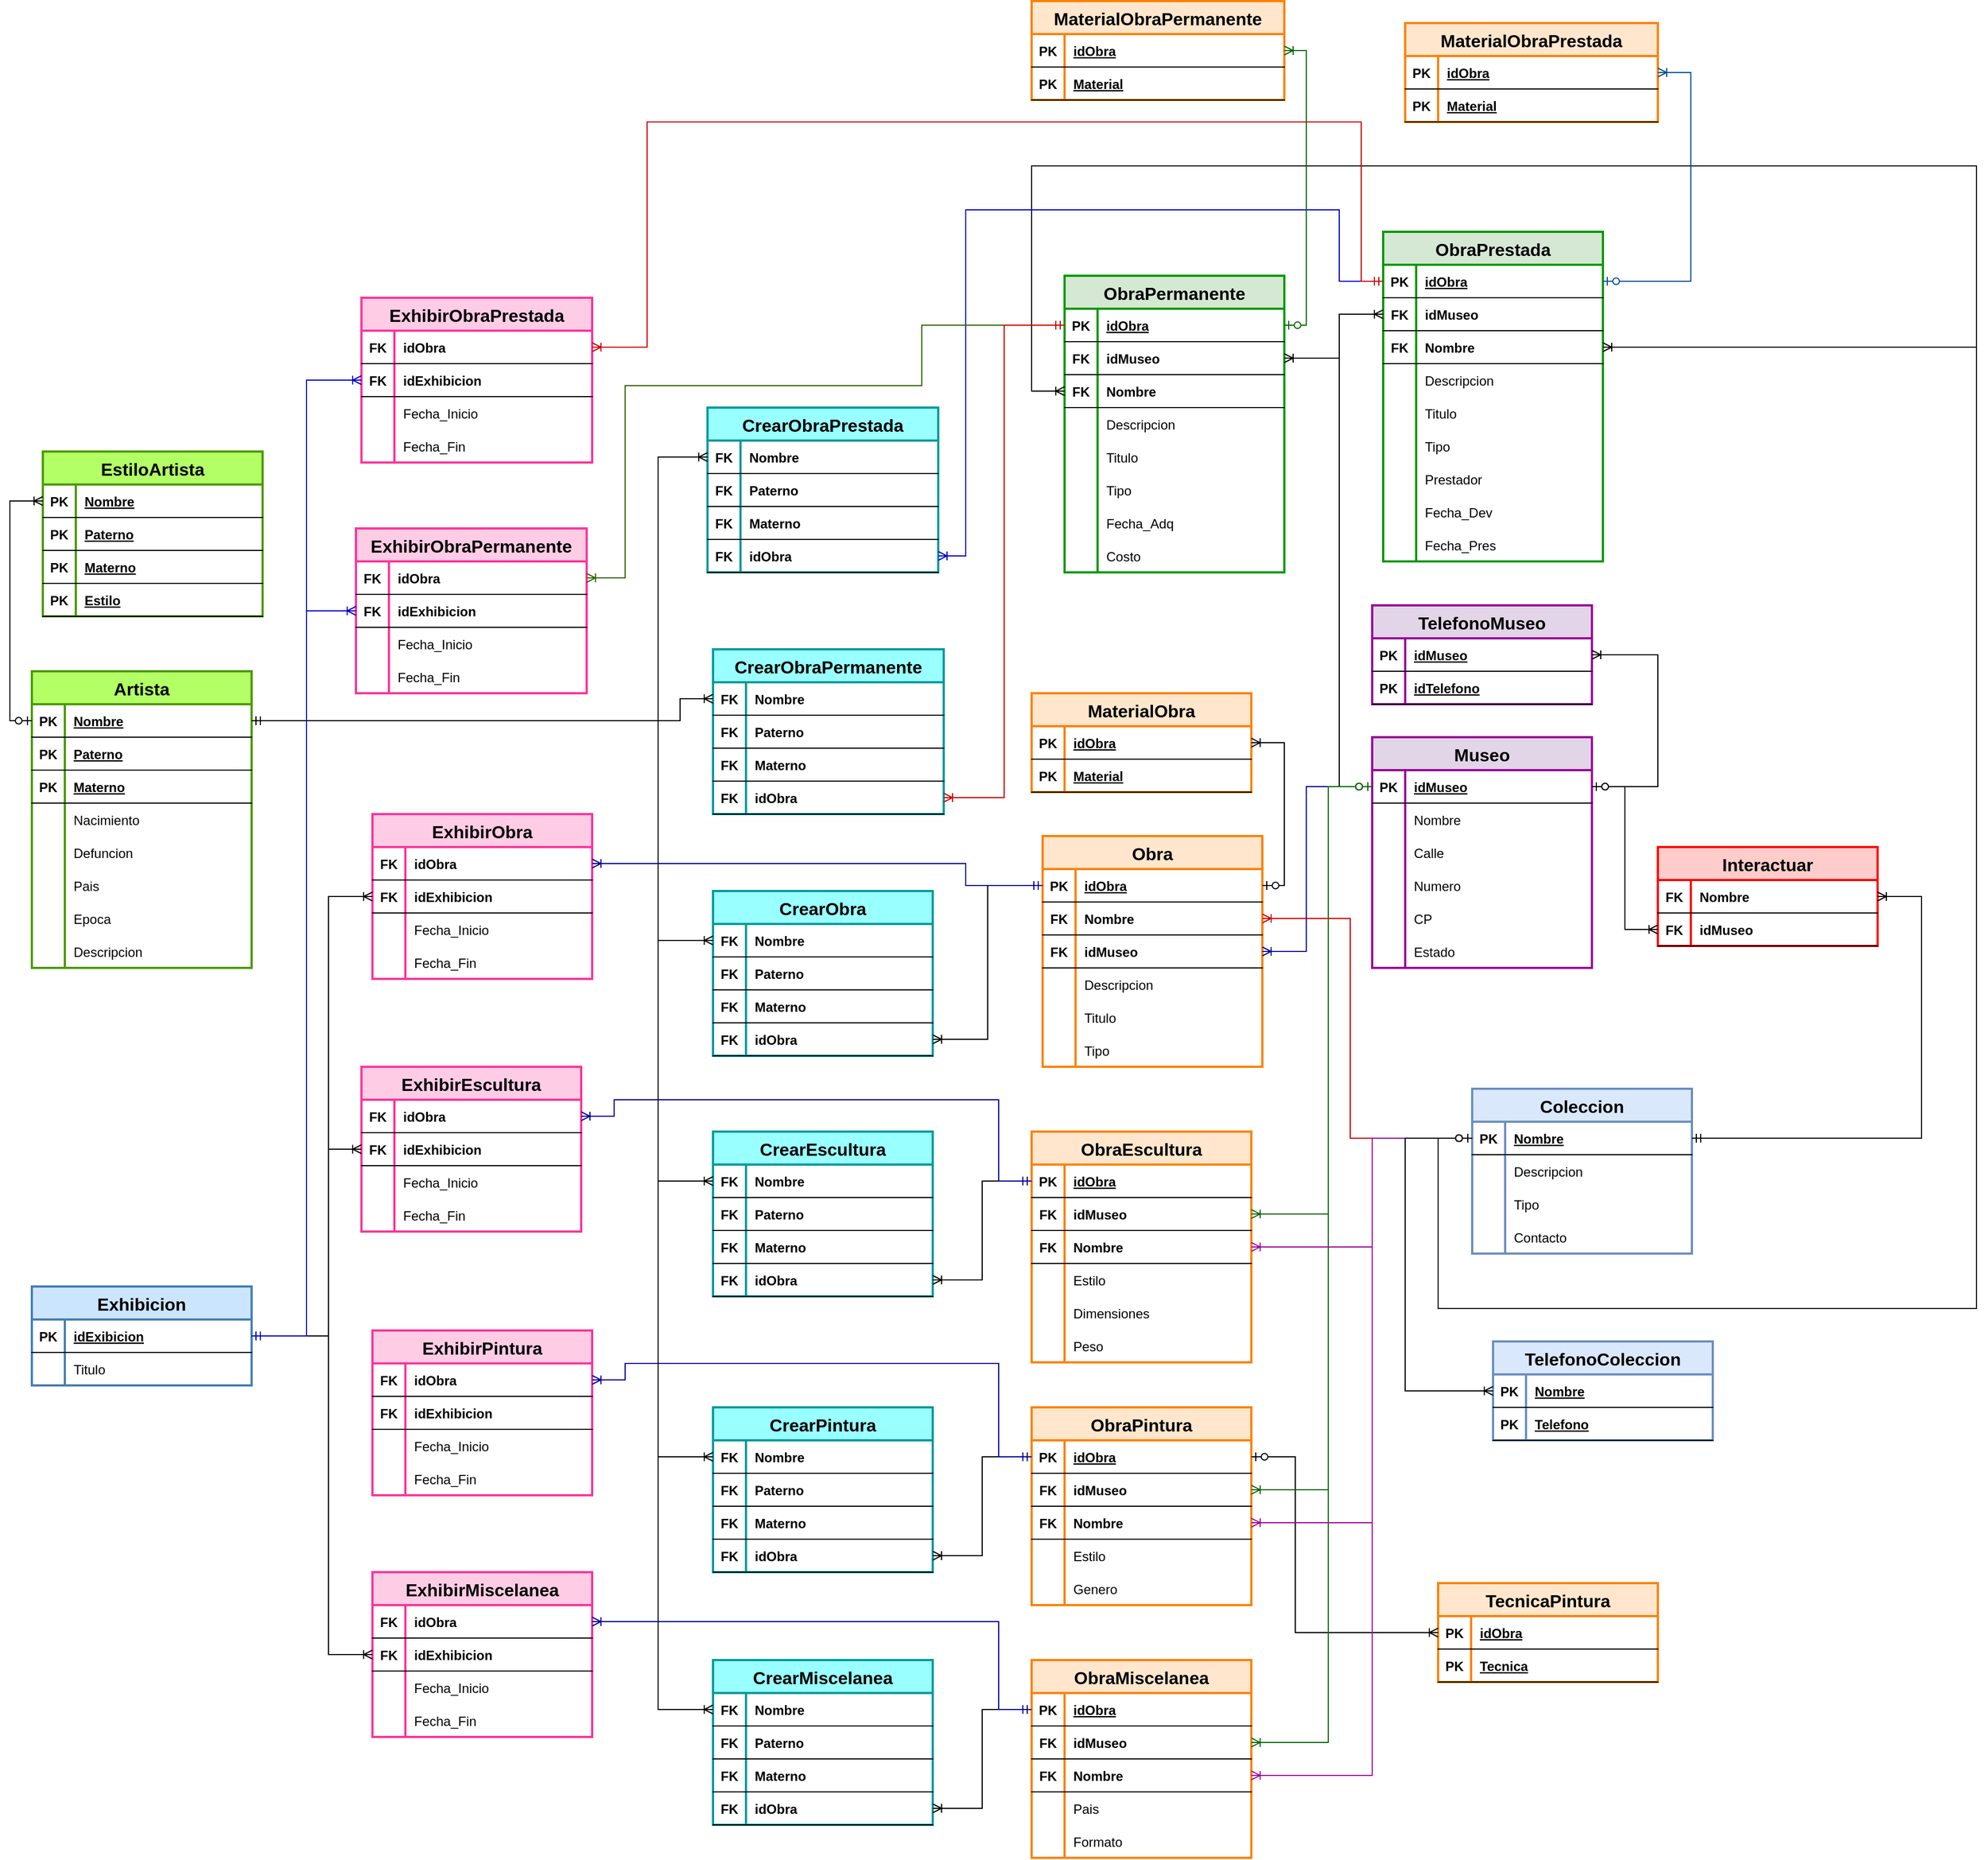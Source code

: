 <mxfile version="17.4.2" type="device"><diagram id="SFfTpXj9h3k_WQvx-TV3" name="Página-1"><mxGraphModel dx="1623" dy="1735" grid="1" gridSize="10" guides="1" tooltips="1" connect="1" arrows="1" fold="1" page="1" pageScale="1" pageWidth="827" pageHeight="1169" math="0" shadow="0"><root><mxCell id="0"/><mxCell id="1" parent="0"/><mxCell id="fbiTpErg_lJErwn55KYw-1" value="Coleccion" style="shape=table;startSize=30;container=1;collapsible=1;childLayout=tableLayout;fixedRows=1;rowLines=0;fontStyle=1;align=center;resizeLast=1;labelBackgroundColor=none;fontSize=16;fillColor=#dae8fc;strokeColor=#6C8EBF;strokeWidth=2;" vertex="1" parent="1"><mxGeometry x="1251" y="930" width="200" height="150" as="geometry"/></mxCell><mxCell id="fbiTpErg_lJErwn55KYw-2" value="" style="shape=tableRow;horizontal=0;startSize=0;swimlaneHead=0;swimlaneBody=0;fillColor=none;collapsible=0;dropTarget=0;points=[[0,0.5],[1,0.5]];portConstraint=eastwest;top=0;left=0;right=0;bottom=1;" vertex="1" parent="fbiTpErg_lJErwn55KYw-1"><mxGeometry y="30" width="200" height="30" as="geometry"/></mxCell><mxCell id="fbiTpErg_lJErwn55KYw-3" value="PK" style="shape=partialRectangle;connectable=0;fillColor=none;top=0;left=0;bottom=0;right=0;fontStyle=1;overflow=hidden;" vertex="1" parent="fbiTpErg_lJErwn55KYw-2"><mxGeometry width="30" height="30" as="geometry"><mxRectangle width="30" height="30" as="alternateBounds"/></mxGeometry></mxCell><mxCell id="fbiTpErg_lJErwn55KYw-4" value="Nombre" style="shape=partialRectangle;connectable=0;fillColor=none;top=0;left=0;bottom=0;right=0;align=left;spacingLeft=6;fontStyle=5;overflow=hidden;" vertex="1" parent="fbiTpErg_lJErwn55KYw-2"><mxGeometry x="30" width="170" height="30" as="geometry"><mxRectangle width="170" height="30" as="alternateBounds"/></mxGeometry></mxCell><mxCell id="fbiTpErg_lJErwn55KYw-5" value="" style="shape=tableRow;horizontal=0;startSize=0;swimlaneHead=0;swimlaneBody=0;fillColor=none;collapsible=0;dropTarget=0;points=[[0,0.5],[1,0.5]];portConstraint=eastwest;top=0;left=0;right=0;bottom=0;" vertex="1" parent="fbiTpErg_lJErwn55KYw-1"><mxGeometry y="60" width="200" height="30" as="geometry"/></mxCell><mxCell id="fbiTpErg_lJErwn55KYw-6" value="" style="shape=partialRectangle;connectable=0;fillColor=none;top=0;left=0;bottom=0;right=0;editable=1;overflow=hidden;" vertex="1" parent="fbiTpErg_lJErwn55KYw-5"><mxGeometry width="30" height="30" as="geometry"><mxRectangle width="30" height="30" as="alternateBounds"/></mxGeometry></mxCell><mxCell id="fbiTpErg_lJErwn55KYw-7" value="Descripcion" style="shape=partialRectangle;connectable=0;fillColor=none;top=0;left=0;bottom=0;right=0;align=left;spacingLeft=6;overflow=hidden;" vertex="1" parent="fbiTpErg_lJErwn55KYw-5"><mxGeometry x="30" width="170" height="30" as="geometry"><mxRectangle width="170" height="30" as="alternateBounds"/></mxGeometry></mxCell><mxCell id="fbiTpErg_lJErwn55KYw-8" value="" style="shape=tableRow;horizontal=0;startSize=0;swimlaneHead=0;swimlaneBody=0;fillColor=none;collapsible=0;dropTarget=0;points=[[0,0.5],[1,0.5]];portConstraint=eastwest;top=0;left=0;right=0;bottom=0;" vertex="1" parent="fbiTpErg_lJErwn55KYw-1"><mxGeometry y="90" width="200" height="30" as="geometry"/></mxCell><mxCell id="fbiTpErg_lJErwn55KYw-9" value="" style="shape=partialRectangle;connectable=0;fillColor=none;top=0;left=0;bottom=0;right=0;editable=1;overflow=hidden;" vertex="1" parent="fbiTpErg_lJErwn55KYw-8"><mxGeometry width="30" height="30" as="geometry"><mxRectangle width="30" height="30" as="alternateBounds"/></mxGeometry></mxCell><mxCell id="fbiTpErg_lJErwn55KYw-10" value="Tipo" style="shape=partialRectangle;connectable=0;fillColor=none;top=0;left=0;bottom=0;right=0;align=left;spacingLeft=6;overflow=hidden;" vertex="1" parent="fbiTpErg_lJErwn55KYw-8"><mxGeometry x="30" width="170" height="30" as="geometry"><mxRectangle width="170" height="30" as="alternateBounds"/></mxGeometry></mxCell><mxCell id="fbiTpErg_lJErwn55KYw-11" value="" style="shape=tableRow;horizontal=0;startSize=0;swimlaneHead=0;swimlaneBody=0;fillColor=none;collapsible=0;dropTarget=0;points=[[0,0.5],[1,0.5]];portConstraint=eastwest;top=0;left=0;right=0;bottom=0;" vertex="1" parent="fbiTpErg_lJErwn55KYw-1"><mxGeometry y="120" width="200" height="30" as="geometry"/></mxCell><mxCell id="fbiTpErg_lJErwn55KYw-12" value="" style="shape=partialRectangle;connectable=0;fillColor=none;top=0;left=0;bottom=0;right=0;editable=1;overflow=hidden;" vertex="1" parent="fbiTpErg_lJErwn55KYw-11"><mxGeometry width="30" height="30" as="geometry"><mxRectangle width="30" height="30" as="alternateBounds"/></mxGeometry></mxCell><mxCell id="fbiTpErg_lJErwn55KYw-13" value="Contacto" style="shape=partialRectangle;connectable=0;fillColor=none;top=0;left=0;bottom=0;right=0;align=left;spacingLeft=6;overflow=hidden;" vertex="1" parent="fbiTpErg_lJErwn55KYw-11"><mxGeometry x="30" width="170" height="30" as="geometry"><mxRectangle width="170" height="30" as="alternateBounds"/></mxGeometry></mxCell><mxCell id="fbiTpErg_lJErwn55KYw-14" value="Museo" style="shape=table;startSize=30;container=1;collapsible=1;childLayout=tableLayout;fixedRows=1;rowLines=0;fontStyle=1;align=center;resizeLast=1;labelBackgroundColor=none;fontSize=16;fillColor=#e1d5e7;strokeColor=#990099;strokeWidth=2;" vertex="1" parent="1"><mxGeometry x="1160" y="610" width="200" height="210" as="geometry"/></mxCell><mxCell id="fbiTpErg_lJErwn55KYw-15" value="" style="shape=tableRow;horizontal=0;startSize=0;swimlaneHead=0;swimlaneBody=0;fillColor=none;collapsible=0;dropTarget=0;points=[[0,0.5],[1,0.5]];portConstraint=eastwest;top=0;left=0;right=0;bottom=1;" vertex="1" parent="fbiTpErg_lJErwn55KYw-14"><mxGeometry y="30" width="200" height="30" as="geometry"/></mxCell><mxCell id="fbiTpErg_lJErwn55KYw-16" value="PK" style="shape=partialRectangle;connectable=0;fillColor=none;top=0;left=0;bottom=0;right=0;fontStyle=1;overflow=hidden;" vertex="1" parent="fbiTpErg_lJErwn55KYw-15"><mxGeometry width="30" height="30" as="geometry"><mxRectangle width="30" height="30" as="alternateBounds"/></mxGeometry></mxCell><mxCell id="fbiTpErg_lJErwn55KYw-17" value="idMuseo" style="shape=partialRectangle;connectable=0;fillColor=none;top=0;left=0;bottom=0;right=0;align=left;spacingLeft=6;fontStyle=5;overflow=hidden;" vertex="1" parent="fbiTpErg_lJErwn55KYw-15"><mxGeometry x="30" width="170" height="30" as="geometry"><mxRectangle width="170" height="30" as="alternateBounds"/></mxGeometry></mxCell><mxCell id="fbiTpErg_lJErwn55KYw-18" value="" style="shape=tableRow;horizontal=0;startSize=0;swimlaneHead=0;swimlaneBody=0;fillColor=none;collapsible=0;dropTarget=0;points=[[0,0.5],[1,0.5]];portConstraint=eastwest;top=0;left=0;right=0;bottom=0;" vertex="1" parent="fbiTpErg_lJErwn55KYw-14"><mxGeometry y="60" width="200" height="30" as="geometry"/></mxCell><mxCell id="fbiTpErg_lJErwn55KYw-19" value="" style="shape=partialRectangle;connectable=0;fillColor=none;top=0;left=0;bottom=0;right=0;editable=1;overflow=hidden;" vertex="1" parent="fbiTpErg_lJErwn55KYw-18"><mxGeometry width="30" height="30" as="geometry"><mxRectangle width="30" height="30" as="alternateBounds"/></mxGeometry></mxCell><mxCell id="fbiTpErg_lJErwn55KYw-20" value="Nombre" style="shape=partialRectangle;connectable=0;fillColor=none;top=0;left=0;bottom=0;right=0;align=left;spacingLeft=6;overflow=hidden;" vertex="1" parent="fbiTpErg_lJErwn55KYw-18"><mxGeometry x="30" width="170" height="30" as="geometry"><mxRectangle width="170" height="30" as="alternateBounds"/></mxGeometry></mxCell><mxCell id="fbiTpErg_lJErwn55KYw-21" value="" style="shape=tableRow;horizontal=0;startSize=0;swimlaneHead=0;swimlaneBody=0;fillColor=none;collapsible=0;dropTarget=0;points=[[0,0.5],[1,0.5]];portConstraint=eastwest;top=0;left=0;right=0;bottom=0;" vertex="1" parent="fbiTpErg_lJErwn55KYw-14"><mxGeometry y="90" width="200" height="30" as="geometry"/></mxCell><mxCell id="fbiTpErg_lJErwn55KYw-22" value="" style="shape=partialRectangle;connectable=0;fillColor=none;top=0;left=0;bottom=0;right=0;editable=1;overflow=hidden;" vertex="1" parent="fbiTpErg_lJErwn55KYw-21"><mxGeometry width="30" height="30" as="geometry"><mxRectangle width="30" height="30" as="alternateBounds"/></mxGeometry></mxCell><mxCell id="fbiTpErg_lJErwn55KYw-23" value="Calle" style="shape=partialRectangle;connectable=0;fillColor=none;top=0;left=0;bottom=0;right=0;align=left;spacingLeft=6;overflow=hidden;" vertex="1" parent="fbiTpErg_lJErwn55KYw-21"><mxGeometry x="30" width="170" height="30" as="geometry"><mxRectangle width="170" height="30" as="alternateBounds"/></mxGeometry></mxCell><mxCell id="fbiTpErg_lJErwn55KYw-24" value="" style="shape=tableRow;horizontal=0;startSize=0;swimlaneHead=0;swimlaneBody=0;fillColor=none;collapsible=0;dropTarget=0;points=[[0,0.5],[1,0.5]];portConstraint=eastwest;top=0;left=0;right=0;bottom=0;" vertex="1" parent="fbiTpErg_lJErwn55KYw-14"><mxGeometry y="120" width="200" height="30" as="geometry"/></mxCell><mxCell id="fbiTpErg_lJErwn55KYw-25" value="" style="shape=partialRectangle;connectable=0;fillColor=none;top=0;left=0;bottom=0;right=0;editable=1;overflow=hidden;" vertex="1" parent="fbiTpErg_lJErwn55KYw-24"><mxGeometry width="30" height="30" as="geometry"><mxRectangle width="30" height="30" as="alternateBounds"/></mxGeometry></mxCell><mxCell id="fbiTpErg_lJErwn55KYw-26" value="Numero" style="shape=partialRectangle;connectable=0;fillColor=none;top=0;left=0;bottom=0;right=0;align=left;spacingLeft=6;overflow=hidden;" vertex="1" parent="fbiTpErg_lJErwn55KYw-24"><mxGeometry x="30" width="170" height="30" as="geometry"><mxRectangle width="170" height="30" as="alternateBounds"/></mxGeometry></mxCell><mxCell id="fbiTpErg_lJErwn55KYw-27" value="" style="shape=tableRow;horizontal=0;startSize=0;swimlaneHead=0;swimlaneBody=0;fillColor=none;collapsible=0;dropTarget=0;points=[[0,0.5],[1,0.5]];portConstraint=eastwest;top=0;left=0;right=0;bottom=0;" vertex="1" parent="fbiTpErg_lJErwn55KYw-14"><mxGeometry y="150" width="200" height="30" as="geometry"/></mxCell><mxCell id="fbiTpErg_lJErwn55KYw-28" value="" style="shape=partialRectangle;connectable=0;fillColor=none;top=0;left=0;bottom=0;right=0;editable=1;overflow=hidden;" vertex="1" parent="fbiTpErg_lJErwn55KYw-27"><mxGeometry width="30" height="30" as="geometry"><mxRectangle width="30" height="30" as="alternateBounds"/></mxGeometry></mxCell><mxCell id="fbiTpErg_lJErwn55KYw-29" value="CP" style="shape=partialRectangle;connectable=0;fillColor=none;top=0;left=0;bottom=0;right=0;align=left;spacingLeft=6;overflow=hidden;" vertex="1" parent="fbiTpErg_lJErwn55KYw-27"><mxGeometry x="30" width="170" height="30" as="geometry"><mxRectangle width="170" height="30" as="alternateBounds"/></mxGeometry></mxCell><mxCell id="fbiTpErg_lJErwn55KYw-30" value="" style="shape=tableRow;horizontal=0;startSize=0;swimlaneHead=0;swimlaneBody=0;fillColor=none;collapsible=0;dropTarget=0;points=[[0,0.5],[1,0.5]];portConstraint=eastwest;top=0;left=0;right=0;bottom=0;" vertex="1" parent="fbiTpErg_lJErwn55KYw-14"><mxGeometry y="180" width="200" height="30" as="geometry"/></mxCell><mxCell id="fbiTpErg_lJErwn55KYw-31" value="" style="shape=partialRectangle;connectable=0;fillColor=none;top=0;left=0;bottom=0;right=0;editable=1;overflow=hidden;" vertex="1" parent="fbiTpErg_lJErwn55KYw-30"><mxGeometry width="30" height="30" as="geometry"><mxRectangle width="30" height="30" as="alternateBounds"/></mxGeometry></mxCell><mxCell id="fbiTpErg_lJErwn55KYw-32" value="Estado" style="shape=partialRectangle;connectable=0;fillColor=none;top=0;left=0;bottom=0;right=0;align=left;spacingLeft=6;overflow=hidden;" vertex="1" parent="fbiTpErg_lJErwn55KYw-30"><mxGeometry x="30" width="170" height="30" as="geometry"><mxRectangle width="170" height="30" as="alternateBounds"/></mxGeometry></mxCell><mxCell id="fbiTpErg_lJErwn55KYw-33" value="ObraPermanente" style="shape=table;startSize=30;container=1;collapsible=1;childLayout=tableLayout;fixedRows=1;rowLines=0;fontStyle=1;align=center;resizeLast=1;labelBackgroundColor=none;fontSize=16;fillColor=#d5e8d4;strokeColor=#009900;strokeWidth=2;" vertex="1" parent="1"><mxGeometry x="880" y="190" width="200" height="270" as="geometry"/></mxCell><mxCell id="fbiTpErg_lJErwn55KYw-34" value="" style="shape=tableRow;horizontal=0;startSize=0;swimlaneHead=0;swimlaneBody=0;fillColor=none;collapsible=0;dropTarget=0;points=[[0,0.5],[1,0.5]];portConstraint=eastwest;top=0;left=0;right=0;bottom=1;" vertex="1" parent="fbiTpErg_lJErwn55KYw-33"><mxGeometry y="30" width="200" height="30" as="geometry"/></mxCell><mxCell id="fbiTpErg_lJErwn55KYw-35" value="PK" style="shape=partialRectangle;connectable=0;fillColor=none;top=0;left=0;bottom=0;right=0;fontStyle=1;overflow=hidden;" vertex="1" parent="fbiTpErg_lJErwn55KYw-34"><mxGeometry width="30" height="30" as="geometry"><mxRectangle width="30" height="30" as="alternateBounds"/></mxGeometry></mxCell><mxCell id="fbiTpErg_lJErwn55KYw-36" value="idObra" style="shape=partialRectangle;connectable=0;fillColor=none;top=0;left=0;bottom=0;right=0;align=left;spacingLeft=6;fontStyle=5;overflow=hidden;" vertex="1" parent="fbiTpErg_lJErwn55KYw-34"><mxGeometry x="30" width="170" height="30" as="geometry"><mxRectangle width="170" height="30" as="alternateBounds"/></mxGeometry></mxCell><mxCell id="fbiTpErg_lJErwn55KYw-37" value="" style="shape=tableRow;horizontal=0;startSize=0;swimlaneHead=0;swimlaneBody=0;fillColor=none;collapsible=0;dropTarget=0;points=[[0,0.5],[1,0.5]];portConstraint=eastwest;top=0;left=0;right=0;bottom=1;" vertex="1" parent="fbiTpErg_lJErwn55KYw-33"><mxGeometry y="60" width="200" height="30" as="geometry"/></mxCell><mxCell id="fbiTpErg_lJErwn55KYw-38" value="FK" style="shape=partialRectangle;connectable=0;fillColor=none;top=0;left=0;bottom=0;right=0;fontStyle=1;overflow=hidden;" vertex="1" parent="fbiTpErg_lJErwn55KYw-37"><mxGeometry width="30" height="30" as="geometry"><mxRectangle width="30" height="30" as="alternateBounds"/></mxGeometry></mxCell><mxCell id="fbiTpErg_lJErwn55KYw-39" value="idMuseo" style="shape=partialRectangle;connectable=0;fillColor=none;top=0;left=0;bottom=0;right=0;align=left;spacingLeft=6;fontStyle=1;overflow=hidden;" vertex="1" parent="fbiTpErg_lJErwn55KYw-37"><mxGeometry x="30" width="170" height="30" as="geometry"><mxRectangle width="170" height="30" as="alternateBounds"/></mxGeometry></mxCell><mxCell id="fbiTpErg_lJErwn55KYw-40" value="" style="shape=tableRow;horizontal=0;startSize=0;swimlaneHead=0;swimlaneBody=0;fillColor=none;collapsible=0;dropTarget=0;points=[[0,0.5],[1,0.5]];portConstraint=eastwest;top=0;left=0;right=0;bottom=1;" vertex="1" parent="fbiTpErg_lJErwn55KYw-33"><mxGeometry y="90" width="200" height="30" as="geometry"/></mxCell><mxCell id="fbiTpErg_lJErwn55KYw-41" value="FK" style="shape=partialRectangle;connectable=0;fillColor=none;top=0;left=0;bottom=0;right=0;fontStyle=1;overflow=hidden;" vertex="1" parent="fbiTpErg_lJErwn55KYw-40"><mxGeometry width="30" height="30" as="geometry"><mxRectangle width="30" height="30" as="alternateBounds"/></mxGeometry></mxCell><mxCell id="fbiTpErg_lJErwn55KYw-42" value="Nombre" style="shape=partialRectangle;connectable=0;fillColor=none;top=0;left=0;bottom=0;right=0;align=left;spacingLeft=6;fontStyle=1;overflow=hidden;" vertex="1" parent="fbiTpErg_lJErwn55KYw-40"><mxGeometry x="30" width="170" height="30" as="geometry"><mxRectangle width="170" height="30" as="alternateBounds"/></mxGeometry></mxCell><mxCell id="fbiTpErg_lJErwn55KYw-43" value="" style="shape=tableRow;horizontal=0;startSize=0;swimlaneHead=0;swimlaneBody=0;fillColor=none;collapsible=0;dropTarget=0;points=[[0,0.5],[1,0.5]];portConstraint=eastwest;top=0;left=0;right=0;bottom=0;" vertex="1" parent="fbiTpErg_lJErwn55KYw-33"><mxGeometry y="120" width="200" height="30" as="geometry"/></mxCell><mxCell id="fbiTpErg_lJErwn55KYw-44" value="" style="shape=partialRectangle;connectable=0;fillColor=none;top=0;left=0;bottom=0;right=0;editable=1;overflow=hidden;" vertex="1" parent="fbiTpErg_lJErwn55KYw-43"><mxGeometry width="30" height="30" as="geometry"><mxRectangle width="30" height="30" as="alternateBounds"/></mxGeometry></mxCell><mxCell id="fbiTpErg_lJErwn55KYw-45" value="Descripcion" style="shape=partialRectangle;connectable=0;fillColor=none;top=0;left=0;bottom=0;right=0;align=left;spacingLeft=6;overflow=hidden;" vertex="1" parent="fbiTpErg_lJErwn55KYw-43"><mxGeometry x="30" width="170" height="30" as="geometry"><mxRectangle width="170" height="30" as="alternateBounds"/></mxGeometry></mxCell><mxCell id="fbiTpErg_lJErwn55KYw-46" value="" style="shape=tableRow;horizontal=0;startSize=0;swimlaneHead=0;swimlaneBody=0;fillColor=none;collapsible=0;dropTarget=0;points=[[0,0.5],[1,0.5]];portConstraint=eastwest;top=0;left=0;right=0;bottom=0;" vertex="1" parent="fbiTpErg_lJErwn55KYw-33"><mxGeometry y="150" width="200" height="30" as="geometry"/></mxCell><mxCell id="fbiTpErg_lJErwn55KYw-47" value="" style="shape=partialRectangle;connectable=0;fillColor=none;top=0;left=0;bottom=0;right=0;editable=1;overflow=hidden;" vertex="1" parent="fbiTpErg_lJErwn55KYw-46"><mxGeometry width="30" height="30" as="geometry"><mxRectangle width="30" height="30" as="alternateBounds"/></mxGeometry></mxCell><mxCell id="fbiTpErg_lJErwn55KYw-48" value="Titulo" style="shape=partialRectangle;connectable=0;fillColor=none;top=0;left=0;bottom=0;right=0;align=left;spacingLeft=6;overflow=hidden;" vertex="1" parent="fbiTpErg_lJErwn55KYw-46"><mxGeometry x="30" width="170" height="30" as="geometry"><mxRectangle width="170" height="30" as="alternateBounds"/></mxGeometry></mxCell><mxCell id="fbiTpErg_lJErwn55KYw-49" value="" style="shape=tableRow;horizontal=0;startSize=0;swimlaneHead=0;swimlaneBody=0;fillColor=none;collapsible=0;dropTarget=0;points=[[0,0.5],[1,0.5]];portConstraint=eastwest;top=0;left=0;right=0;bottom=0;" vertex="1" parent="fbiTpErg_lJErwn55KYw-33"><mxGeometry y="180" width="200" height="30" as="geometry"/></mxCell><mxCell id="fbiTpErg_lJErwn55KYw-50" value="" style="shape=partialRectangle;connectable=0;fillColor=none;top=0;left=0;bottom=0;right=0;editable=1;overflow=hidden;" vertex="1" parent="fbiTpErg_lJErwn55KYw-49"><mxGeometry width="30" height="30" as="geometry"><mxRectangle width="30" height="30" as="alternateBounds"/></mxGeometry></mxCell><mxCell id="fbiTpErg_lJErwn55KYw-51" value="Tipo" style="shape=partialRectangle;connectable=0;fillColor=none;top=0;left=0;bottom=0;right=0;align=left;spacingLeft=6;overflow=hidden;" vertex="1" parent="fbiTpErg_lJErwn55KYw-49"><mxGeometry x="30" width="170" height="30" as="geometry"><mxRectangle width="170" height="30" as="alternateBounds"/></mxGeometry></mxCell><mxCell id="fbiTpErg_lJErwn55KYw-52" value="" style="shape=tableRow;horizontal=0;startSize=0;swimlaneHead=0;swimlaneBody=0;fillColor=none;collapsible=0;dropTarget=0;points=[[0,0.5],[1,0.5]];portConstraint=eastwest;top=0;left=0;right=0;bottom=0;" vertex="1" parent="fbiTpErg_lJErwn55KYw-33"><mxGeometry y="210" width="200" height="30" as="geometry"/></mxCell><mxCell id="fbiTpErg_lJErwn55KYw-53" value="" style="shape=partialRectangle;connectable=0;fillColor=none;top=0;left=0;bottom=0;right=0;editable=1;overflow=hidden;" vertex="1" parent="fbiTpErg_lJErwn55KYw-52"><mxGeometry width="30" height="30" as="geometry"><mxRectangle width="30" height="30" as="alternateBounds"/></mxGeometry></mxCell><mxCell id="fbiTpErg_lJErwn55KYw-54" value="Fecha_Adq" style="shape=partialRectangle;connectable=0;fillColor=none;top=0;left=0;bottom=0;right=0;align=left;spacingLeft=6;overflow=hidden;" vertex="1" parent="fbiTpErg_lJErwn55KYw-52"><mxGeometry x="30" width="170" height="30" as="geometry"><mxRectangle width="170" height="30" as="alternateBounds"/></mxGeometry></mxCell><mxCell id="fbiTpErg_lJErwn55KYw-55" value="" style="shape=tableRow;horizontal=0;startSize=0;swimlaneHead=0;swimlaneBody=0;fillColor=none;collapsible=0;dropTarget=0;points=[[0,0.5],[1,0.5]];portConstraint=eastwest;top=0;left=0;right=0;bottom=0;" vertex="1" parent="fbiTpErg_lJErwn55KYw-33"><mxGeometry y="240" width="200" height="30" as="geometry"/></mxCell><mxCell id="fbiTpErg_lJErwn55KYw-56" value="" style="shape=partialRectangle;connectable=0;fillColor=none;top=0;left=0;bottom=0;right=0;editable=1;overflow=hidden;" vertex="1" parent="fbiTpErg_lJErwn55KYw-55"><mxGeometry width="30" height="30" as="geometry"><mxRectangle width="30" height="30" as="alternateBounds"/></mxGeometry></mxCell><mxCell id="fbiTpErg_lJErwn55KYw-57" value="Costo" style="shape=partialRectangle;connectable=0;fillColor=none;top=0;left=0;bottom=0;right=0;align=left;spacingLeft=6;overflow=hidden;" vertex="1" parent="fbiTpErg_lJErwn55KYw-55"><mxGeometry x="30" width="170" height="30" as="geometry"><mxRectangle width="170" height="30" as="alternateBounds"/></mxGeometry></mxCell><mxCell id="fbiTpErg_lJErwn55KYw-58" value="ObraPrestada" style="shape=table;startSize=30;container=1;collapsible=1;childLayout=tableLayout;fixedRows=1;rowLines=0;fontStyle=1;align=center;resizeLast=1;labelBackgroundColor=none;fontSize=16;fillColor=#d5e8d4;strokeColor=#009900;strokeWidth=2;" vertex="1" parent="1"><mxGeometry x="1170" y="150" width="200" height="300" as="geometry"/></mxCell><mxCell id="fbiTpErg_lJErwn55KYw-59" value="" style="shape=tableRow;horizontal=0;startSize=0;swimlaneHead=0;swimlaneBody=0;fillColor=none;collapsible=0;dropTarget=0;points=[[0,0.5],[1,0.5]];portConstraint=eastwest;top=0;left=0;right=0;bottom=1;" vertex="1" parent="fbiTpErg_lJErwn55KYw-58"><mxGeometry y="30" width="200" height="30" as="geometry"/></mxCell><mxCell id="fbiTpErg_lJErwn55KYw-60" value="PK" style="shape=partialRectangle;connectable=0;fillColor=none;top=0;left=0;bottom=0;right=0;fontStyle=1;overflow=hidden;" vertex="1" parent="fbiTpErg_lJErwn55KYw-59"><mxGeometry width="30" height="30" as="geometry"><mxRectangle width="30" height="30" as="alternateBounds"/></mxGeometry></mxCell><mxCell id="fbiTpErg_lJErwn55KYw-61" value="idObra" style="shape=partialRectangle;connectable=0;fillColor=none;top=0;left=0;bottom=0;right=0;align=left;spacingLeft=6;fontStyle=5;overflow=hidden;" vertex="1" parent="fbiTpErg_lJErwn55KYw-59"><mxGeometry x="30" width="170" height="30" as="geometry"><mxRectangle width="170" height="30" as="alternateBounds"/></mxGeometry></mxCell><mxCell id="fbiTpErg_lJErwn55KYw-62" value="" style="shape=tableRow;horizontal=0;startSize=0;swimlaneHead=0;swimlaneBody=0;fillColor=none;collapsible=0;dropTarget=0;points=[[0,0.5],[1,0.5]];portConstraint=eastwest;top=0;left=0;right=0;bottom=1;" vertex="1" parent="fbiTpErg_lJErwn55KYw-58"><mxGeometry y="60" width="200" height="30" as="geometry"/></mxCell><mxCell id="fbiTpErg_lJErwn55KYw-63" value="FK" style="shape=partialRectangle;connectable=0;fillColor=none;top=0;left=0;bottom=0;right=0;fontStyle=1;overflow=hidden;" vertex="1" parent="fbiTpErg_lJErwn55KYw-62"><mxGeometry width="30" height="30" as="geometry"><mxRectangle width="30" height="30" as="alternateBounds"/></mxGeometry></mxCell><mxCell id="fbiTpErg_lJErwn55KYw-64" value="idMuseo" style="shape=partialRectangle;connectable=0;fillColor=none;top=0;left=0;bottom=0;right=0;align=left;spacingLeft=6;fontStyle=1;overflow=hidden;" vertex="1" parent="fbiTpErg_lJErwn55KYw-62"><mxGeometry x="30" width="170" height="30" as="geometry"><mxRectangle width="170" height="30" as="alternateBounds"/></mxGeometry></mxCell><mxCell id="fbiTpErg_lJErwn55KYw-65" value="" style="shape=tableRow;horizontal=0;startSize=0;swimlaneHead=0;swimlaneBody=0;fillColor=none;collapsible=0;dropTarget=0;points=[[0,0.5],[1,0.5]];portConstraint=eastwest;top=0;left=0;right=0;bottom=1;" vertex="1" parent="fbiTpErg_lJErwn55KYw-58"><mxGeometry y="90" width="200" height="30" as="geometry"/></mxCell><mxCell id="fbiTpErg_lJErwn55KYw-66" value="FK" style="shape=partialRectangle;connectable=0;fillColor=none;top=0;left=0;bottom=0;right=0;fontStyle=1;overflow=hidden;" vertex="1" parent="fbiTpErg_lJErwn55KYw-65"><mxGeometry width="30" height="30" as="geometry"><mxRectangle width="30" height="30" as="alternateBounds"/></mxGeometry></mxCell><mxCell id="fbiTpErg_lJErwn55KYw-67" value="Nombre" style="shape=partialRectangle;connectable=0;fillColor=none;top=0;left=0;bottom=0;right=0;align=left;spacingLeft=6;fontStyle=1;overflow=hidden;" vertex="1" parent="fbiTpErg_lJErwn55KYw-65"><mxGeometry x="30" width="170" height="30" as="geometry"><mxRectangle width="170" height="30" as="alternateBounds"/></mxGeometry></mxCell><mxCell id="fbiTpErg_lJErwn55KYw-68" value="" style="shape=tableRow;horizontal=0;startSize=0;swimlaneHead=0;swimlaneBody=0;fillColor=none;collapsible=0;dropTarget=0;points=[[0,0.5],[1,0.5]];portConstraint=eastwest;top=0;left=0;right=0;bottom=0;" vertex="1" parent="fbiTpErg_lJErwn55KYw-58"><mxGeometry y="120" width="200" height="30" as="geometry"/></mxCell><mxCell id="fbiTpErg_lJErwn55KYw-69" value="" style="shape=partialRectangle;connectable=0;fillColor=none;top=0;left=0;bottom=0;right=0;editable=1;overflow=hidden;" vertex="1" parent="fbiTpErg_lJErwn55KYw-68"><mxGeometry width="30" height="30" as="geometry"><mxRectangle width="30" height="30" as="alternateBounds"/></mxGeometry></mxCell><mxCell id="fbiTpErg_lJErwn55KYw-70" value="Descripcion" style="shape=partialRectangle;connectable=0;fillColor=none;top=0;left=0;bottom=0;right=0;align=left;spacingLeft=6;overflow=hidden;" vertex="1" parent="fbiTpErg_lJErwn55KYw-68"><mxGeometry x="30" width="170" height="30" as="geometry"><mxRectangle width="170" height="30" as="alternateBounds"/></mxGeometry></mxCell><mxCell id="fbiTpErg_lJErwn55KYw-71" value="" style="shape=tableRow;horizontal=0;startSize=0;swimlaneHead=0;swimlaneBody=0;fillColor=none;collapsible=0;dropTarget=0;points=[[0,0.5],[1,0.5]];portConstraint=eastwest;top=0;left=0;right=0;bottom=0;" vertex="1" parent="fbiTpErg_lJErwn55KYw-58"><mxGeometry y="150" width="200" height="30" as="geometry"/></mxCell><mxCell id="fbiTpErg_lJErwn55KYw-72" value="" style="shape=partialRectangle;connectable=0;fillColor=none;top=0;left=0;bottom=0;right=0;editable=1;overflow=hidden;" vertex="1" parent="fbiTpErg_lJErwn55KYw-71"><mxGeometry width="30" height="30" as="geometry"><mxRectangle width="30" height="30" as="alternateBounds"/></mxGeometry></mxCell><mxCell id="fbiTpErg_lJErwn55KYw-73" value="Titulo" style="shape=partialRectangle;connectable=0;fillColor=none;top=0;left=0;bottom=0;right=0;align=left;spacingLeft=6;overflow=hidden;" vertex="1" parent="fbiTpErg_lJErwn55KYw-71"><mxGeometry x="30" width="170" height="30" as="geometry"><mxRectangle width="170" height="30" as="alternateBounds"/></mxGeometry></mxCell><mxCell id="fbiTpErg_lJErwn55KYw-74" value="" style="shape=tableRow;horizontal=0;startSize=0;swimlaneHead=0;swimlaneBody=0;fillColor=none;collapsible=0;dropTarget=0;points=[[0,0.5],[1,0.5]];portConstraint=eastwest;top=0;left=0;right=0;bottom=0;" vertex="1" parent="fbiTpErg_lJErwn55KYw-58"><mxGeometry y="180" width="200" height="30" as="geometry"/></mxCell><mxCell id="fbiTpErg_lJErwn55KYw-75" value="" style="shape=partialRectangle;connectable=0;fillColor=none;top=0;left=0;bottom=0;right=0;editable=1;overflow=hidden;" vertex="1" parent="fbiTpErg_lJErwn55KYw-74"><mxGeometry width="30" height="30" as="geometry"><mxRectangle width="30" height="30" as="alternateBounds"/></mxGeometry></mxCell><mxCell id="fbiTpErg_lJErwn55KYw-76" value="Tipo" style="shape=partialRectangle;connectable=0;fillColor=none;top=0;left=0;bottom=0;right=0;align=left;spacingLeft=6;overflow=hidden;" vertex="1" parent="fbiTpErg_lJErwn55KYw-74"><mxGeometry x="30" width="170" height="30" as="geometry"><mxRectangle width="170" height="30" as="alternateBounds"/></mxGeometry></mxCell><mxCell id="fbiTpErg_lJErwn55KYw-77" value="" style="shape=tableRow;horizontal=0;startSize=0;swimlaneHead=0;swimlaneBody=0;fillColor=none;collapsible=0;dropTarget=0;points=[[0,0.5],[1,0.5]];portConstraint=eastwest;top=0;left=0;right=0;bottom=0;" vertex="1" parent="fbiTpErg_lJErwn55KYw-58"><mxGeometry y="210" width="200" height="30" as="geometry"/></mxCell><mxCell id="fbiTpErg_lJErwn55KYw-78" value="" style="shape=partialRectangle;connectable=0;fillColor=none;top=0;left=0;bottom=0;right=0;editable=1;overflow=hidden;" vertex="1" parent="fbiTpErg_lJErwn55KYw-77"><mxGeometry width="30" height="30" as="geometry"><mxRectangle width="30" height="30" as="alternateBounds"/></mxGeometry></mxCell><mxCell id="fbiTpErg_lJErwn55KYw-79" value="Prestador" style="shape=partialRectangle;connectable=0;fillColor=none;top=0;left=0;bottom=0;right=0;align=left;spacingLeft=6;overflow=hidden;" vertex="1" parent="fbiTpErg_lJErwn55KYw-77"><mxGeometry x="30" width="170" height="30" as="geometry"><mxRectangle width="170" height="30" as="alternateBounds"/></mxGeometry></mxCell><mxCell id="fbiTpErg_lJErwn55KYw-80" value="" style="shape=tableRow;horizontal=0;startSize=0;swimlaneHead=0;swimlaneBody=0;fillColor=none;collapsible=0;dropTarget=0;points=[[0,0.5],[1,0.5]];portConstraint=eastwest;top=0;left=0;right=0;bottom=0;" vertex="1" parent="fbiTpErg_lJErwn55KYw-58"><mxGeometry y="240" width="200" height="30" as="geometry"/></mxCell><mxCell id="fbiTpErg_lJErwn55KYw-81" value="" style="shape=partialRectangle;connectable=0;fillColor=none;top=0;left=0;bottom=0;right=0;editable=1;overflow=hidden;" vertex="1" parent="fbiTpErg_lJErwn55KYw-80"><mxGeometry width="30" height="30" as="geometry"><mxRectangle width="30" height="30" as="alternateBounds"/></mxGeometry></mxCell><mxCell id="fbiTpErg_lJErwn55KYw-82" value="Fecha_Dev" style="shape=partialRectangle;connectable=0;fillColor=none;top=0;left=0;bottom=0;right=0;align=left;spacingLeft=6;overflow=hidden;" vertex="1" parent="fbiTpErg_lJErwn55KYw-80"><mxGeometry x="30" width="170" height="30" as="geometry"><mxRectangle width="170" height="30" as="alternateBounds"/></mxGeometry></mxCell><mxCell id="fbiTpErg_lJErwn55KYw-83" value="" style="shape=tableRow;horizontal=0;startSize=0;swimlaneHead=0;swimlaneBody=0;fillColor=none;collapsible=0;dropTarget=0;points=[[0,0.5],[1,0.5]];portConstraint=eastwest;top=0;left=0;right=0;bottom=0;" vertex="1" parent="fbiTpErg_lJErwn55KYw-58"><mxGeometry y="270" width="200" height="30" as="geometry"/></mxCell><mxCell id="fbiTpErg_lJErwn55KYw-84" value="" style="shape=partialRectangle;connectable=0;fillColor=none;top=0;left=0;bottom=0;right=0;editable=1;overflow=hidden;" vertex="1" parent="fbiTpErg_lJErwn55KYw-83"><mxGeometry width="30" height="30" as="geometry"><mxRectangle width="30" height="30" as="alternateBounds"/></mxGeometry></mxCell><mxCell id="fbiTpErg_lJErwn55KYw-85" value="Fecha_Pres" style="shape=partialRectangle;connectable=0;fillColor=none;top=0;left=0;bottom=0;right=0;align=left;spacingLeft=6;overflow=hidden;" vertex="1" parent="fbiTpErg_lJErwn55KYw-83"><mxGeometry x="30" width="170" height="30" as="geometry"><mxRectangle width="170" height="30" as="alternateBounds"/></mxGeometry></mxCell><mxCell id="fbiTpErg_lJErwn55KYw-86" value="Obra" style="shape=table;startSize=30;container=1;collapsible=1;childLayout=tableLayout;fixedRows=1;rowLines=0;fontStyle=1;align=center;resizeLast=1;labelBackgroundColor=none;fontSize=16;fillColor=#ffe6cc;strokeColor=#FF8000;strokeWidth=2;" vertex="1" parent="1"><mxGeometry x="860" y="700" width="200" height="210" as="geometry"/></mxCell><mxCell id="fbiTpErg_lJErwn55KYw-87" value="" style="shape=tableRow;horizontal=0;startSize=0;swimlaneHead=0;swimlaneBody=0;fillColor=none;collapsible=0;dropTarget=0;points=[[0,0.5],[1,0.5]];portConstraint=eastwest;top=0;left=0;right=0;bottom=1;" vertex="1" parent="fbiTpErg_lJErwn55KYw-86"><mxGeometry y="30" width="200" height="30" as="geometry"/></mxCell><mxCell id="fbiTpErg_lJErwn55KYw-88" value="PK" style="shape=partialRectangle;connectable=0;fillColor=none;top=0;left=0;bottom=0;right=0;fontStyle=1;overflow=hidden;" vertex="1" parent="fbiTpErg_lJErwn55KYw-87"><mxGeometry width="30" height="30" as="geometry"><mxRectangle width="30" height="30" as="alternateBounds"/></mxGeometry></mxCell><mxCell id="fbiTpErg_lJErwn55KYw-89" value="idObra" style="shape=partialRectangle;connectable=0;fillColor=none;top=0;left=0;bottom=0;right=0;align=left;spacingLeft=6;fontStyle=5;overflow=hidden;" vertex="1" parent="fbiTpErg_lJErwn55KYw-87"><mxGeometry x="30" width="170" height="30" as="geometry"><mxRectangle width="170" height="30" as="alternateBounds"/></mxGeometry></mxCell><mxCell id="fbiTpErg_lJErwn55KYw-90" value="" style="shape=tableRow;horizontal=0;startSize=0;swimlaneHead=0;swimlaneBody=0;fillColor=none;collapsible=0;dropTarget=0;points=[[0,0.5],[1,0.5]];portConstraint=eastwest;top=0;left=0;right=0;bottom=1;" vertex="1" parent="fbiTpErg_lJErwn55KYw-86"><mxGeometry y="60" width="200" height="30" as="geometry"/></mxCell><mxCell id="fbiTpErg_lJErwn55KYw-91" value="FK" style="shape=partialRectangle;connectable=0;fillColor=none;top=0;left=0;bottom=0;right=0;fontStyle=1;overflow=hidden;" vertex="1" parent="fbiTpErg_lJErwn55KYw-90"><mxGeometry width="30" height="30" as="geometry"><mxRectangle width="30" height="30" as="alternateBounds"/></mxGeometry></mxCell><mxCell id="fbiTpErg_lJErwn55KYw-92" value="Nombre" style="shape=partialRectangle;connectable=0;fillColor=none;top=0;left=0;bottom=0;right=0;align=left;spacingLeft=6;fontStyle=1;overflow=hidden;" vertex="1" parent="fbiTpErg_lJErwn55KYw-90"><mxGeometry x="30" width="170" height="30" as="geometry"><mxRectangle width="170" height="30" as="alternateBounds"/></mxGeometry></mxCell><mxCell id="fbiTpErg_lJErwn55KYw-93" value="" style="shape=tableRow;horizontal=0;startSize=0;swimlaneHead=0;swimlaneBody=0;fillColor=none;collapsible=0;dropTarget=0;points=[[0,0.5],[1,0.5]];portConstraint=eastwest;top=0;left=0;right=0;bottom=1;" vertex="1" parent="fbiTpErg_lJErwn55KYw-86"><mxGeometry y="90" width="200" height="30" as="geometry"/></mxCell><mxCell id="fbiTpErg_lJErwn55KYw-94" value="FK" style="shape=partialRectangle;connectable=0;fillColor=none;top=0;left=0;bottom=0;right=0;fontStyle=1;overflow=hidden;" vertex="1" parent="fbiTpErg_lJErwn55KYw-93"><mxGeometry width="30" height="30" as="geometry"><mxRectangle width="30" height="30" as="alternateBounds"/></mxGeometry></mxCell><mxCell id="fbiTpErg_lJErwn55KYw-95" value="idMuseo" style="shape=partialRectangle;connectable=0;fillColor=none;top=0;left=0;bottom=0;right=0;align=left;spacingLeft=6;fontStyle=1;overflow=hidden;" vertex="1" parent="fbiTpErg_lJErwn55KYw-93"><mxGeometry x="30" width="170" height="30" as="geometry"><mxRectangle width="170" height="30" as="alternateBounds"/></mxGeometry></mxCell><mxCell id="fbiTpErg_lJErwn55KYw-96" value="" style="shape=tableRow;horizontal=0;startSize=0;swimlaneHead=0;swimlaneBody=0;fillColor=none;collapsible=0;dropTarget=0;points=[[0,0.5],[1,0.5]];portConstraint=eastwest;top=0;left=0;right=0;bottom=0;" vertex="1" parent="fbiTpErg_lJErwn55KYw-86"><mxGeometry y="120" width="200" height="30" as="geometry"/></mxCell><mxCell id="fbiTpErg_lJErwn55KYw-97" value="" style="shape=partialRectangle;connectable=0;fillColor=none;top=0;left=0;bottom=0;right=0;editable=1;overflow=hidden;" vertex="1" parent="fbiTpErg_lJErwn55KYw-96"><mxGeometry width="30" height="30" as="geometry"><mxRectangle width="30" height="30" as="alternateBounds"/></mxGeometry></mxCell><mxCell id="fbiTpErg_lJErwn55KYw-98" value="Descripcion" style="shape=partialRectangle;connectable=0;fillColor=none;top=0;left=0;bottom=0;right=0;align=left;spacingLeft=6;overflow=hidden;" vertex="1" parent="fbiTpErg_lJErwn55KYw-96"><mxGeometry x="30" width="170" height="30" as="geometry"><mxRectangle width="170" height="30" as="alternateBounds"/></mxGeometry></mxCell><mxCell id="fbiTpErg_lJErwn55KYw-99" value="" style="shape=tableRow;horizontal=0;startSize=0;swimlaneHead=0;swimlaneBody=0;fillColor=none;collapsible=0;dropTarget=0;points=[[0,0.5],[1,0.5]];portConstraint=eastwest;top=0;left=0;right=0;bottom=0;" vertex="1" parent="fbiTpErg_lJErwn55KYw-86"><mxGeometry y="150" width="200" height="30" as="geometry"/></mxCell><mxCell id="fbiTpErg_lJErwn55KYw-100" value="" style="shape=partialRectangle;connectable=0;fillColor=none;top=0;left=0;bottom=0;right=0;editable=1;overflow=hidden;" vertex="1" parent="fbiTpErg_lJErwn55KYw-99"><mxGeometry width="30" height="30" as="geometry"><mxRectangle width="30" height="30" as="alternateBounds"/></mxGeometry></mxCell><mxCell id="fbiTpErg_lJErwn55KYw-101" value="Titulo" style="shape=partialRectangle;connectable=0;fillColor=none;top=0;left=0;bottom=0;right=0;align=left;spacingLeft=6;overflow=hidden;" vertex="1" parent="fbiTpErg_lJErwn55KYw-99"><mxGeometry x="30" width="170" height="30" as="geometry"><mxRectangle width="170" height="30" as="alternateBounds"/></mxGeometry></mxCell><mxCell id="fbiTpErg_lJErwn55KYw-102" value="" style="shape=tableRow;horizontal=0;startSize=0;swimlaneHead=0;swimlaneBody=0;fillColor=none;collapsible=0;dropTarget=0;points=[[0,0.5],[1,0.5]];portConstraint=eastwest;top=0;left=0;right=0;bottom=0;" vertex="1" parent="fbiTpErg_lJErwn55KYw-86"><mxGeometry y="180" width="200" height="30" as="geometry"/></mxCell><mxCell id="fbiTpErg_lJErwn55KYw-103" value="" style="shape=partialRectangle;connectable=0;fillColor=none;top=0;left=0;bottom=0;right=0;editable=1;overflow=hidden;" vertex="1" parent="fbiTpErg_lJErwn55KYw-102"><mxGeometry width="30" height="30" as="geometry"><mxRectangle width="30" height="30" as="alternateBounds"/></mxGeometry></mxCell><mxCell id="fbiTpErg_lJErwn55KYw-104" value="Tipo" style="shape=partialRectangle;connectable=0;fillColor=none;top=0;left=0;bottom=0;right=0;align=left;spacingLeft=6;overflow=hidden;" vertex="1" parent="fbiTpErg_lJErwn55KYw-102"><mxGeometry x="30" width="170" height="30" as="geometry"><mxRectangle width="170" height="30" as="alternateBounds"/></mxGeometry></mxCell><mxCell id="fbiTpErg_lJErwn55KYw-105" value="ObraPintura" style="shape=table;startSize=30;container=1;collapsible=1;childLayout=tableLayout;fixedRows=1;rowLines=0;fontStyle=1;align=center;resizeLast=1;labelBackgroundColor=none;fontSize=16;fillColor=#ffe6cc;strokeColor=#FF8000;strokeWidth=2;" vertex="1" parent="1"><mxGeometry x="850" y="1220" width="200" height="180" as="geometry"/></mxCell><mxCell id="fbiTpErg_lJErwn55KYw-106" value="" style="shape=tableRow;horizontal=0;startSize=0;swimlaneHead=0;swimlaneBody=0;fillColor=none;collapsible=0;dropTarget=0;points=[[0,0.5],[1,0.5]];portConstraint=eastwest;top=0;left=0;right=0;bottom=1;" vertex="1" parent="fbiTpErg_lJErwn55KYw-105"><mxGeometry y="30" width="200" height="30" as="geometry"/></mxCell><mxCell id="fbiTpErg_lJErwn55KYw-107" value="PK" style="shape=partialRectangle;connectable=0;fillColor=none;top=0;left=0;bottom=0;right=0;fontStyle=1;overflow=hidden;" vertex="1" parent="fbiTpErg_lJErwn55KYw-106"><mxGeometry width="30" height="30" as="geometry"><mxRectangle width="30" height="30" as="alternateBounds"/></mxGeometry></mxCell><mxCell id="fbiTpErg_lJErwn55KYw-108" value="idObra" style="shape=partialRectangle;connectable=0;fillColor=none;top=0;left=0;bottom=0;right=0;align=left;spacingLeft=6;fontStyle=5;overflow=hidden;" vertex="1" parent="fbiTpErg_lJErwn55KYw-106"><mxGeometry x="30" width="170" height="30" as="geometry"><mxRectangle width="170" height="30" as="alternateBounds"/></mxGeometry></mxCell><mxCell id="fbiTpErg_lJErwn55KYw-109" value="" style="shape=tableRow;horizontal=0;startSize=0;swimlaneHead=0;swimlaneBody=0;fillColor=none;collapsible=0;dropTarget=0;points=[[0,0.5],[1,0.5]];portConstraint=eastwest;top=0;left=0;right=0;bottom=1;" vertex="1" parent="fbiTpErg_lJErwn55KYw-105"><mxGeometry y="60" width="200" height="30" as="geometry"/></mxCell><mxCell id="fbiTpErg_lJErwn55KYw-110" value="FK" style="shape=partialRectangle;connectable=0;fillColor=none;top=0;left=0;bottom=0;right=0;fontStyle=1;overflow=hidden;" vertex="1" parent="fbiTpErg_lJErwn55KYw-109"><mxGeometry width="30" height="30" as="geometry"><mxRectangle width="30" height="30" as="alternateBounds"/></mxGeometry></mxCell><mxCell id="fbiTpErg_lJErwn55KYw-111" value="idMuseo" style="shape=partialRectangle;connectable=0;fillColor=none;top=0;left=0;bottom=0;right=0;align=left;spacingLeft=6;fontStyle=1;overflow=hidden;" vertex="1" parent="fbiTpErg_lJErwn55KYw-109"><mxGeometry x="30" width="170" height="30" as="geometry"><mxRectangle width="170" height="30" as="alternateBounds"/></mxGeometry></mxCell><mxCell id="fbiTpErg_lJErwn55KYw-112" value="" style="shape=tableRow;horizontal=0;startSize=0;swimlaneHead=0;swimlaneBody=0;fillColor=none;collapsible=0;dropTarget=0;points=[[0,0.5],[1,0.5]];portConstraint=eastwest;top=0;left=0;right=0;bottom=1;" vertex="1" parent="fbiTpErg_lJErwn55KYw-105"><mxGeometry y="90" width="200" height="30" as="geometry"/></mxCell><mxCell id="fbiTpErg_lJErwn55KYw-113" value="FK" style="shape=partialRectangle;connectable=0;fillColor=none;top=0;left=0;bottom=0;right=0;fontStyle=1;overflow=hidden;" vertex="1" parent="fbiTpErg_lJErwn55KYw-112"><mxGeometry width="30" height="30" as="geometry"><mxRectangle width="30" height="30" as="alternateBounds"/></mxGeometry></mxCell><mxCell id="fbiTpErg_lJErwn55KYw-114" value="Nombre" style="shape=partialRectangle;connectable=0;fillColor=none;top=0;left=0;bottom=0;right=0;align=left;spacingLeft=6;fontStyle=1;overflow=hidden;" vertex="1" parent="fbiTpErg_lJErwn55KYw-112"><mxGeometry x="30" width="170" height="30" as="geometry"><mxRectangle width="170" height="30" as="alternateBounds"/></mxGeometry></mxCell><mxCell id="fbiTpErg_lJErwn55KYw-115" value="" style="shape=tableRow;horizontal=0;startSize=0;swimlaneHead=0;swimlaneBody=0;fillColor=none;collapsible=0;dropTarget=0;points=[[0,0.5],[1,0.5]];portConstraint=eastwest;top=0;left=0;right=0;bottom=0;" vertex="1" parent="fbiTpErg_lJErwn55KYw-105"><mxGeometry y="120" width="200" height="30" as="geometry"/></mxCell><mxCell id="fbiTpErg_lJErwn55KYw-116" value="" style="shape=partialRectangle;connectable=0;fillColor=none;top=0;left=0;bottom=0;right=0;editable=1;overflow=hidden;" vertex="1" parent="fbiTpErg_lJErwn55KYw-115"><mxGeometry width="30" height="30" as="geometry"><mxRectangle width="30" height="30" as="alternateBounds"/></mxGeometry></mxCell><mxCell id="fbiTpErg_lJErwn55KYw-117" value="Estilo" style="shape=partialRectangle;connectable=0;fillColor=none;top=0;left=0;bottom=0;right=0;align=left;spacingLeft=6;overflow=hidden;" vertex="1" parent="fbiTpErg_lJErwn55KYw-115"><mxGeometry x="30" width="170" height="30" as="geometry"><mxRectangle width="170" height="30" as="alternateBounds"/></mxGeometry></mxCell><mxCell id="fbiTpErg_lJErwn55KYw-118" value="" style="shape=tableRow;horizontal=0;startSize=0;swimlaneHead=0;swimlaneBody=0;fillColor=none;collapsible=0;dropTarget=0;points=[[0,0.5],[1,0.5]];portConstraint=eastwest;top=0;left=0;right=0;bottom=0;" vertex="1" parent="fbiTpErg_lJErwn55KYw-105"><mxGeometry y="150" width="200" height="30" as="geometry"/></mxCell><mxCell id="fbiTpErg_lJErwn55KYw-119" value="" style="shape=partialRectangle;connectable=0;fillColor=none;top=0;left=0;bottom=0;right=0;editable=1;overflow=hidden;" vertex="1" parent="fbiTpErg_lJErwn55KYw-118"><mxGeometry width="30" height="30" as="geometry"><mxRectangle width="30" height="30" as="alternateBounds"/></mxGeometry></mxCell><mxCell id="fbiTpErg_lJErwn55KYw-120" value="Genero" style="shape=partialRectangle;connectable=0;fillColor=none;top=0;left=0;bottom=0;right=0;align=left;spacingLeft=6;overflow=hidden;" vertex="1" parent="fbiTpErg_lJErwn55KYw-118"><mxGeometry x="30" width="170" height="30" as="geometry"><mxRectangle width="170" height="30" as="alternateBounds"/></mxGeometry></mxCell><mxCell id="fbiTpErg_lJErwn55KYw-121" value="ObraEscultura" style="shape=table;startSize=30;container=1;collapsible=1;childLayout=tableLayout;fixedRows=1;rowLines=0;fontStyle=1;align=center;resizeLast=1;labelBackgroundColor=none;fontSize=16;fillColor=#ffe6cc;strokeColor=#FF8000;strokeWidth=2;" vertex="1" parent="1"><mxGeometry x="850" y="969" width="200" height="210" as="geometry"/></mxCell><mxCell id="fbiTpErg_lJErwn55KYw-122" value="" style="shape=tableRow;horizontal=0;startSize=0;swimlaneHead=0;swimlaneBody=0;fillColor=none;collapsible=0;dropTarget=0;points=[[0,0.5],[1,0.5]];portConstraint=eastwest;top=0;left=0;right=0;bottom=1;" vertex="1" parent="fbiTpErg_lJErwn55KYw-121"><mxGeometry y="30" width="200" height="30" as="geometry"/></mxCell><mxCell id="fbiTpErg_lJErwn55KYw-123" value="PK" style="shape=partialRectangle;connectable=0;fillColor=none;top=0;left=0;bottom=0;right=0;fontStyle=1;overflow=hidden;" vertex="1" parent="fbiTpErg_lJErwn55KYw-122"><mxGeometry width="30" height="30" as="geometry"><mxRectangle width="30" height="30" as="alternateBounds"/></mxGeometry></mxCell><mxCell id="fbiTpErg_lJErwn55KYw-124" value="idObra" style="shape=partialRectangle;connectable=0;fillColor=none;top=0;left=0;bottom=0;right=0;align=left;spacingLeft=6;fontStyle=5;overflow=hidden;" vertex="1" parent="fbiTpErg_lJErwn55KYw-122"><mxGeometry x="30" width="170" height="30" as="geometry"><mxRectangle width="170" height="30" as="alternateBounds"/></mxGeometry></mxCell><mxCell id="fbiTpErg_lJErwn55KYw-125" value="" style="shape=tableRow;horizontal=0;startSize=0;swimlaneHead=0;swimlaneBody=0;fillColor=none;collapsible=0;dropTarget=0;points=[[0,0.5],[1,0.5]];portConstraint=eastwest;top=0;left=0;right=0;bottom=1;" vertex="1" parent="fbiTpErg_lJErwn55KYw-121"><mxGeometry y="60" width="200" height="30" as="geometry"/></mxCell><mxCell id="fbiTpErg_lJErwn55KYw-126" value="FK" style="shape=partialRectangle;connectable=0;fillColor=none;top=0;left=0;bottom=0;right=0;fontStyle=1;overflow=hidden;" vertex="1" parent="fbiTpErg_lJErwn55KYw-125"><mxGeometry width="30" height="30" as="geometry"><mxRectangle width="30" height="30" as="alternateBounds"/></mxGeometry></mxCell><mxCell id="fbiTpErg_lJErwn55KYw-127" value="idMuseo" style="shape=partialRectangle;connectable=0;fillColor=none;top=0;left=0;bottom=0;right=0;align=left;spacingLeft=6;fontStyle=1;overflow=hidden;" vertex="1" parent="fbiTpErg_lJErwn55KYw-125"><mxGeometry x="30" width="170" height="30" as="geometry"><mxRectangle width="170" height="30" as="alternateBounds"/></mxGeometry></mxCell><mxCell id="fbiTpErg_lJErwn55KYw-128" value="" style="shape=tableRow;horizontal=0;startSize=0;swimlaneHead=0;swimlaneBody=0;fillColor=none;collapsible=0;dropTarget=0;points=[[0,0.5],[1,0.5]];portConstraint=eastwest;top=0;left=0;right=0;bottom=1;" vertex="1" parent="fbiTpErg_lJErwn55KYw-121"><mxGeometry y="90" width="200" height="30" as="geometry"/></mxCell><mxCell id="fbiTpErg_lJErwn55KYw-129" value="FK" style="shape=partialRectangle;connectable=0;fillColor=none;top=0;left=0;bottom=0;right=0;fontStyle=1;overflow=hidden;" vertex="1" parent="fbiTpErg_lJErwn55KYw-128"><mxGeometry width="30" height="30" as="geometry"><mxRectangle width="30" height="30" as="alternateBounds"/></mxGeometry></mxCell><mxCell id="fbiTpErg_lJErwn55KYw-130" value="Nombre" style="shape=partialRectangle;connectable=0;fillColor=none;top=0;left=0;bottom=0;right=0;align=left;spacingLeft=6;fontStyle=1;overflow=hidden;" vertex="1" parent="fbiTpErg_lJErwn55KYw-128"><mxGeometry x="30" width="170" height="30" as="geometry"><mxRectangle width="170" height="30" as="alternateBounds"/></mxGeometry></mxCell><mxCell id="fbiTpErg_lJErwn55KYw-131" value="" style="shape=tableRow;horizontal=0;startSize=0;swimlaneHead=0;swimlaneBody=0;fillColor=none;collapsible=0;dropTarget=0;points=[[0,0.5],[1,0.5]];portConstraint=eastwest;top=0;left=0;right=0;bottom=0;" vertex="1" parent="fbiTpErg_lJErwn55KYw-121"><mxGeometry y="120" width="200" height="30" as="geometry"/></mxCell><mxCell id="fbiTpErg_lJErwn55KYw-132" value="" style="shape=partialRectangle;connectable=0;fillColor=none;top=0;left=0;bottom=0;right=0;editable=1;overflow=hidden;" vertex="1" parent="fbiTpErg_lJErwn55KYw-131"><mxGeometry width="30" height="30" as="geometry"><mxRectangle width="30" height="30" as="alternateBounds"/></mxGeometry></mxCell><mxCell id="fbiTpErg_lJErwn55KYw-133" value="Estilo" style="shape=partialRectangle;connectable=0;fillColor=none;top=0;left=0;bottom=0;right=0;align=left;spacingLeft=6;overflow=hidden;" vertex="1" parent="fbiTpErg_lJErwn55KYw-131"><mxGeometry x="30" width="170" height="30" as="geometry"><mxRectangle width="170" height="30" as="alternateBounds"/></mxGeometry></mxCell><mxCell id="fbiTpErg_lJErwn55KYw-134" value="" style="shape=tableRow;horizontal=0;startSize=0;swimlaneHead=0;swimlaneBody=0;fillColor=none;collapsible=0;dropTarget=0;points=[[0,0.5],[1,0.5]];portConstraint=eastwest;top=0;left=0;right=0;bottom=0;" vertex="1" parent="fbiTpErg_lJErwn55KYw-121"><mxGeometry y="150" width="200" height="30" as="geometry"/></mxCell><mxCell id="fbiTpErg_lJErwn55KYw-135" value="" style="shape=partialRectangle;connectable=0;fillColor=none;top=0;left=0;bottom=0;right=0;editable=1;overflow=hidden;" vertex="1" parent="fbiTpErg_lJErwn55KYw-134"><mxGeometry width="30" height="30" as="geometry"><mxRectangle width="30" height="30" as="alternateBounds"/></mxGeometry></mxCell><mxCell id="fbiTpErg_lJErwn55KYw-136" value="Dimensiones" style="shape=partialRectangle;connectable=0;fillColor=none;top=0;left=0;bottom=0;right=0;align=left;spacingLeft=6;overflow=hidden;" vertex="1" parent="fbiTpErg_lJErwn55KYw-134"><mxGeometry x="30" width="170" height="30" as="geometry"><mxRectangle width="170" height="30" as="alternateBounds"/></mxGeometry></mxCell><mxCell id="fbiTpErg_lJErwn55KYw-137" value="" style="shape=tableRow;horizontal=0;startSize=0;swimlaneHead=0;swimlaneBody=0;fillColor=none;collapsible=0;dropTarget=0;points=[[0,0.5],[1,0.5]];portConstraint=eastwest;top=0;left=0;right=0;bottom=0;" vertex="1" parent="fbiTpErg_lJErwn55KYw-121"><mxGeometry y="180" width="200" height="30" as="geometry"/></mxCell><mxCell id="fbiTpErg_lJErwn55KYw-138" value="" style="shape=partialRectangle;connectable=0;fillColor=none;top=0;left=0;bottom=0;right=0;editable=1;overflow=hidden;" vertex="1" parent="fbiTpErg_lJErwn55KYw-137"><mxGeometry width="30" height="30" as="geometry"><mxRectangle width="30" height="30" as="alternateBounds"/></mxGeometry></mxCell><mxCell id="fbiTpErg_lJErwn55KYw-139" value="Peso" style="shape=partialRectangle;connectable=0;fillColor=none;top=0;left=0;bottom=0;right=0;align=left;spacingLeft=6;overflow=hidden;" vertex="1" parent="fbiTpErg_lJErwn55KYw-137"><mxGeometry x="30" width="170" height="30" as="geometry"><mxRectangle width="170" height="30" as="alternateBounds"/></mxGeometry></mxCell><mxCell id="fbiTpErg_lJErwn55KYw-140" value="ObraMiscelanea" style="shape=table;startSize=30;container=1;collapsible=1;childLayout=tableLayout;fixedRows=1;rowLines=0;fontStyle=1;align=center;resizeLast=1;labelBackgroundColor=none;fontSize=16;fillColor=#ffe6cc;strokeColor=#FF8000;strokeWidth=2;" vertex="1" parent="1"><mxGeometry x="850" y="1450" width="200" height="180" as="geometry"/></mxCell><mxCell id="fbiTpErg_lJErwn55KYw-141" value="" style="shape=tableRow;horizontal=0;startSize=0;swimlaneHead=0;swimlaneBody=0;fillColor=none;collapsible=0;dropTarget=0;points=[[0,0.5],[1,0.5]];portConstraint=eastwest;top=0;left=0;right=0;bottom=1;" vertex="1" parent="fbiTpErg_lJErwn55KYw-140"><mxGeometry y="30" width="200" height="30" as="geometry"/></mxCell><mxCell id="fbiTpErg_lJErwn55KYw-142" value="PK" style="shape=partialRectangle;connectable=0;fillColor=none;top=0;left=0;bottom=0;right=0;fontStyle=1;overflow=hidden;" vertex="1" parent="fbiTpErg_lJErwn55KYw-141"><mxGeometry width="30" height="30" as="geometry"><mxRectangle width="30" height="30" as="alternateBounds"/></mxGeometry></mxCell><mxCell id="fbiTpErg_lJErwn55KYw-143" value="idObra" style="shape=partialRectangle;connectable=0;fillColor=none;top=0;left=0;bottom=0;right=0;align=left;spacingLeft=6;fontStyle=5;overflow=hidden;" vertex="1" parent="fbiTpErg_lJErwn55KYw-141"><mxGeometry x="30" width="170" height="30" as="geometry"><mxRectangle width="170" height="30" as="alternateBounds"/></mxGeometry></mxCell><mxCell id="fbiTpErg_lJErwn55KYw-144" value="" style="shape=tableRow;horizontal=0;startSize=0;swimlaneHead=0;swimlaneBody=0;fillColor=none;collapsible=0;dropTarget=0;points=[[0,0.5],[1,0.5]];portConstraint=eastwest;top=0;left=0;right=0;bottom=1;" vertex="1" parent="fbiTpErg_lJErwn55KYw-140"><mxGeometry y="60" width="200" height="30" as="geometry"/></mxCell><mxCell id="fbiTpErg_lJErwn55KYw-145" value="FK" style="shape=partialRectangle;connectable=0;fillColor=none;top=0;left=0;bottom=0;right=0;fontStyle=1;overflow=hidden;" vertex="1" parent="fbiTpErg_lJErwn55KYw-144"><mxGeometry width="30" height="30" as="geometry"><mxRectangle width="30" height="30" as="alternateBounds"/></mxGeometry></mxCell><mxCell id="fbiTpErg_lJErwn55KYw-146" value="idMuseo" style="shape=partialRectangle;connectable=0;fillColor=none;top=0;left=0;bottom=0;right=0;align=left;spacingLeft=6;fontStyle=1;overflow=hidden;" vertex="1" parent="fbiTpErg_lJErwn55KYw-144"><mxGeometry x="30" width="170" height="30" as="geometry"><mxRectangle width="170" height="30" as="alternateBounds"/></mxGeometry></mxCell><mxCell id="fbiTpErg_lJErwn55KYw-147" value="" style="shape=tableRow;horizontal=0;startSize=0;swimlaneHead=0;swimlaneBody=0;fillColor=none;collapsible=0;dropTarget=0;points=[[0,0.5],[1,0.5]];portConstraint=eastwest;top=0;left=0;right=0;bottom=1;" vertex="1" parent="fbiTpErg_lJErwn55KYw-140"><mxGeometry y="90" width="200" height="30" as="geometry"/></mxCell><mxCell id="fbiTpErg_lJErwn55KYw-148" value="FK" style="shape=partialRectangle;connectable=0;fillColor=none;top=0;left=0;bottom=0;right=0;fontStyle=1;overflow=hidden;" vertex="1" parent="fbiTpErg_lJErwn55KYw-147"><mxGeometry width="30" height="30" as="geometry"><mxRectangle width="30" height="30" as="alternateBounds"/></mxGeometry></mxCell><mxCell id="fbiTpErg_lJErwn55KYw-149" value="Nombre" style="shape=partialRectangle;connectable=0;fillColor=none;top=0;left=0;bottom=0;right=0;align=left;spacingLeft=6;fontStyle=1;overflow=hidden;" vertex="1" parent="fbiTpErg_lJErwn55KYw-147"><mxGeometry x="30" width="170" height="30" as="geometry"><mxRectangle width="170" height="30" as="alternateBounds"/></mxGeometry></mxCell><mxCell id="fbiTpErg_lJErwn55KYw-150" value="" style="shape=tableRow;horizontal=0;startSize=0;swimlaneHead=0;swimlaneBody=0;fillColor=none;collapsible=0;dropTarget=0;points=[[0,0.5],[1,0.5]];portConstraint=eastwest;top=0;left=0;right=0;bottom=0;" vertex="1" parent="fbiTpErg_lJErwn55KYw-140"><mxGeometry y="120" width="200" height="30" as="geometry"/></mxCell><mxCell id="fbiTpErg_lJErwn55KYw-151" value="" style="shape=partialRectangle;connectable=0;fillColor=none;top=0;left=0;bottom=0;right=0;editable=1;overflow=hidden;" vertex="1" parent="fbiTpErg_lJErwn55KYw-150"><mxGeometry width="30" height="30" as="geometry"><mxRectangle width="30" height="30" as="alternateBounds"/></mxGeometry></mxCell><mxCell id="fbiTpErg_lJErwn55KYw-152" value="Pais" style="shape=partialRectangle;connectable=0;fillColor=none;top=0;left=0;bottom=0;right=0;align=left;spacingLeft=6;overflow=hidden;" vertex="1" parent="fbiTpErg_lJErwn55KYw-150"><mxGeometry x="30" width="170" height="30" as="geometry"><mxRectangle width="170" height="30" as="alternateBounds"/></mxGeometry></mxCell><mxCell id="fbiTpErg_lJErwn55KYw-153" value="" style="shape=tableRow;horizontal=0;startSize=0;swimlaneHead=0;swimlaneBody=0;fillColor=none;collapsible=0;dropTarget=0;points=[[0,0.5],[1,0.5]];portConstraint=eastwest;top=0;left=0;right=0;bottom=0;" vertex="1" parent="fbiTpErg_lJErwn55KYw-140"><mxGeometry y="150" width="200" height="30" as="geometry"/></mxCell><mxCell id="fbiTpErg_lJErwn55KYw-154" value="" style="shape=partialRectangle;connectable=0;fillColor=none;top=0;left=0;bottom=0;right=0;editable=1;overflow=hidden;" vertex="1" parent="fbiTpErg_lJErwn55KYw-153"><mxGeometry width="30" height="30" as="geometry"><mxRectangle width="30" height="30" as="alternateBounds"/></mxGeometry></mxCell><mxCell id="fbiTpErg_lJErwn55KYw-155" value="Formato" style="shape=partialRectangle;connectable=0;fillColor=none;top=0;left=0;bottom=0;right=0;align=left;spacingLeft=6;overflow=hidden;" vertex="1" parent="fbiTpErg_lJErwn55KYw-153"><mxGeometry x="30" width="170" height="30" as="geometry"><mxRectangle width="170" height="30" as="alternateBounds"/></mxGeometry></mxCell><mxCell id="fbiTpErg_lJErwn55KYw-156" value="Exhibicion" style="shape=table;startSize=30;container=1;collapsible=1;childLayout=tableLayout;fixedRows=1;rowLines=0;fontStyle=1;align=center;resizeLast=1;labelBackgroundColor=none;fontSize=16;fillColor=#CCE5FF;strokeColor=#447FB3;strokeWidth=2;fontColor=#000000;" vertex="1" parent="1"><mxGeometry x="-60" y="1110" width="200" height="90" as="geometry"/></mxCell><mxCell id="fbiTpErg_lJErwn55KYw-157" value="" style="shape=tableRow;horizontal=0;startSize=0;swimlaneHead=0;swimlaneBody=0;fillColor=none;collapsible=0;dropTarget=0;points=[[0,0.5],[1,0.5]];portConstraint=eastwest;top=0;left=0;right=0;bottom=1;" vertex="1" parent="fbiTpErg_lJErwn55KYw-156"><mxGeometry y="30" width="200" height="30" as="geometry"/></mxCell><mxCell id="fbiTpErg_lJErwn55KYw-158" value="PK" style="shape=partialRectangle;connectable=0;fillColor=none;top=0;left=0;bottom=0;right=0;fontStyle=1;overflow=hidden;" vertex="1" parent="fbiTpErg_lJErwn55KYw-157"><mxGeometry width="30" height="30" as="geometry"><mxRectangle width="30" height="30" as="alternateBounds"/></mxGeometry></mxCell><mxCell id="fbiTpErg_lJErwn55KYw-159" value="idExibicion" style="shape=partialRectangle;connectable=0;fillColor=none;top=0;left=0;bottom=0;right=0;align=left;spacingLeft=6;fontStyle=5;overflow=hidden;" vertex="1" parent="fbiTpErg_lJErwn55KYw-157"><mxGeometry x="30" width="170" height="30" as="geometry"><mxRectangle width="170" height="30" as="alternateBounds"/></mxGeometry></mxCell><mxCell id="fbiTpErg_lJErwn55KYw-160" value="" style="shape=tableRow;horizontal=0;startSize=0;swimlaneHead=0;swimlaneBody=0;fillColor=none;collapsible=0;dropTarget=0;points=[[0,0.5],[1,0.5]];portConstraint=eastwest;top=0;left=0;right=0;bottom=0;" vertex="1" parent="fbiTpErg_lJErwn55KYw-156"><mxGeometry y="60" width="200" height="30" as="geometry"/></mxCell><mxCell id="fbiTpErg_lJErwn55KYw-161" value="" style="shape=partialRectangle;connectable=0;fillColor=none;top=0;left=0;bottom=0;right=0;editable=1;overflow=hidden;" vertex="1" parent="fbiTpErg_lJErwn55KYw-160"><mxGeometry width="30" height="30" as="geometry"><mxRectangle width="30" height="30" as="alternateBounds"/></mxGeometry></mxCell><mxCell id="fbiTpErg_lJErwn55KYw-162" value="Titulo" style="shape=partialRectangle;connectable=0;fillColor=none;top=0;left=0;bottom=0;right=0;align=left;spacingLeft=6;overflow=hidden;" vertex="1" parent="fbiTpErg_lJErwn55KYw-160"><mxGeometry x="30" width="170" height="30" as="geometry"><mxRectangle width="170" height="30" as="alternateBounds"/></mxGeometry></mxCell><mxCell id="fbiTpErg_lJErwn55KYw-163" value="Artista" style="shape=table;startSize=30;container=1;collapsible=1;childLayout=tableLayout;fixedRows=1;rowLines=0;fontStyle=1;align=center;resizeLast=1;labelBackgroundColor=none;fontSize=16;fillColor=#B3FF66;strokeColor=#4D9900;strokeWidth=2;fontColor=#000000;" vertex="1" parent="1"><mxGeometry x="-60" y="550" width="200" height="270" as="geometry"/></mxCell><mxCell id="fbiTpErg_lJErwn55KYw-164" value="" style="shape=tableRow;horizontal=0;startSize=0;swimlaneHead=0;swimlaneBody=0;fillColor=none;collapsible=0;dropTarget=0;points=[[0,0.5],[1,0.5]];portConstraint=eastwest;top=0;left=0;right=0;bottom=1;" vertex="1" parent="fbiTpErg_lJErwn55KYw-163"><mxGeometry y="30" width="200" height="30" as="geometry"/></mxCell><mxCell id="fbiTpErg_lJErwn55KYw-165" value="PK" style="shape=partialRectangle;connectable=0;fillColor=none;top=0;left=0;bottom=0;right=0;fontStyle=1;overflow=hidden;" vertex="1" parent="fbiTpErg_lJErwn55KYw-164"><mxGeometry width="30" height="30" as="geometry"><mxRectangle width="30" height="30" as="alternateBounds"/></mxGeometry></mxCell><mxCell id="fbiTpErg_lJErwn55KYw-166" value="Nombre" style="shape=partialRectangle;connectable=0;fillColor=none;top=0;left=0;bottom=0;right=0;align=left;spacingLeft=6;fontStyle=5;overflow=hidden;" vertex="1" parent="fbiTpErg_lJErwn55KYw-164"><mxGeometry x="30" width="170" height="30" as="geometry"><mxRectangle width="170" height="30" as="alternateBounds"/></mxGeometry></mxCell><mxCell id="fbiTpErg_lJErwn55KYw-167" value="" style="shape=tableRow;horizontal=0;startSize=0;swimlaneHead=0;swimlaneBody=0;fillColor=none;collapsible=0;dropTarget=0;points=[[0,0.5],[1,0.5]];portConstraint=eastwest;top=0;left=0;right=0;bottom=1;" vertex="1" parent="fbiTpErg_lJErwn55KYw-163"><mxGeometry y="60" width="200" height="30" as="geometry"/></mxCell><mxCell id="fbiTpErg_lJErwn55KYw-168" value="PK" style="shape=partialRectangle;connectable=0;fillColor=none;top=0;left=0;bottom=0;right=0;fontStyle=1;overflow=hidden;" vertex="1" parent="fbiTpErg_lJErwn55KYw-167"><mxGeometry width="30" height="30" as="geometry"><mxRectangle width="30" height="30" as="alternateBounds"/></mxGeometry></mxCell><mxCell id="fbiTpErg_lJErwn55KYw-169" value="Paterno" style="shape=partialRectangle;connectable=0;fillColor=none;top=0;left=0;bottom=0;right=0;align=left;spacingLeft=6;fontStyle=5;overflow=hidden;" vertex="1" parent="fbiTpErg_lJErwn55KYw-167"><mxGeometry x="30" width="170" height="30" as="geometry"><mxRectangle width="170" height="30" as="alternateBounds"/></mxGeometry></mxCell><mxCell id="fbiTpErg_lJErwn55KYw-170" value="" style="shape=tableRow;horizontal=0;startSize=0;swimlaneHead=0;swimlaneBody=0;fillColor=none;collapsible=0;dropTarget=0;points=[[0,0.5],[1,0.5]];portConstraint=eastwest;top=0;left=0;right=0;bottom=1;" vertex="1" parent="fbiTpErg_lJErwn55KYw-163"><mxGeometry y="90" width="200" height="30" as="geometry"/></mxCell><mxCell id="fbiTpErg_lJErwn55KYw-171" value="PK" style="shape=partialRectangle;connectable=0;fillColor=none;top=0;left=0;bottom=0;right=0;fontStyle=1;overflow=hidden;" vertex="1" parent="fbiTpErg_lJErwn55KYw-170"><mxGeometry width="30" height="30" as="geometry"><mxRectangle width="30" height="30" as="alternateBounds"/></mxGeometry></mxCell><mxCell id="fbiTpErg_lJErwn55KYw-172" value="Materno" style="shape=partialRectangle;connectable=0;fillColor=none;top=0;left=0;bottom=0;right=0;align=left;spacingLeft=6;fontStyle=5;overflow=hidden;" vertex="1" parent="fbiTpErg_lJErwn55KYw-170"><mxGeometry x="30" width="170" height="30" as="geometry"><mxRectangle width="170" height="30" as="alternateBounds"/></mxGeometry></mxCell><mxCell id="fbiTpErg_lJErwn55KYw-173" value="" style="shape=tableRow;horizontal=0;startSize=0;swimlaneHead=0;swimlaneBody=0;fillColor=none;collapsible=0;dropTarget=0;points=[[0,0.5],[1,0.5]];portConstraint=eastwest;top=0;left=0;right=0;bottom=0;" vertex="1" parent="fbiTpErg_lJErwn55KYw-163"><mxGeometry y="120" width="200" height="30" as="geometry"/></mxCell><mxCell id="fbiTpErg_lJErwn55KYw-174" value="" style="shape=partialRectangle;connectable=0;fillColor=none;top=0;left=0;bottom=0;right=0;editable=1;overflow=hidden;" vertex="1" parent="fbiTpErg_lJErwn55KYw-173"><mxGeometry width="30" height="30" as="geometry"><mxRectangle width="30" height="30" as="alternateBounds"/></mxGeometry></mxCell><mxCell id="fbiTpErg_lJErwn55KYw-175" value="Nacimiento" style="shape=partialRectangle;connectable=0;fillColor=none;top=0;left=0;bottom=0;right=0;align=left;spacingLeft=6;overflow=hidden;" vertex="1" parent="fbiTpErg_lJErwn55KYw-173"><mxGeometry x="30" width="170" height="30" as="geometry"><mxRectangle width="170" height="30" as="alternateBounds"/></mxGeometry></mxCell><mxCell id="fbiTpErg_lJErwn55KYw-176" value="" style="shape=tableRow;horizontal=0;startSize=0;swimlaneHead=0;swimlaneBody=0;fillColor=none;collapsible=0;dropTarget=0;points=[[0,0.5],[1,0.5]];portConstraint=eastwest;top=0;left=0;right=0;bottom=0;" vertex="1" parent="fbiTpErg_lJErwn55KYw-163"><mxGeometry y="150" width="200" height="30" as="geometry"/></mxCell><mxCell id="fbiTpErg_lJErwn55KYw-177" value="" style="shape=partialRectangle;connectable=0;fillColor=none;top=0;left=0;bottom=0;right=0;editable=1;overflow=hidden;" vertex="1" parent="fbiTpErg_lJErwn55KYw-176"><mxGeometry width="30" height="30" as="geometry"><mxRectangle width="30" height="30" as="alternateBounds"/></mxGeometry></mxCell><mxCell id="fbiTpErg_lJErwn55KYw-178" value="Defuncion" style="shape=partialRectangle;connectable=0;fillColor=none;top=0;left=0;bottom=0;right=0;align=left;spacingLeft=6;overflow=hidden;" vertex="1" parent="fbiTpErg_lJErwn55KYw-176"><mxGeometry x="30" width="170" height="30" as="geometry"><mxRectangle width="170" height="30" as="alternateBounds"/></mxGeometry></mxCell><mxCell id="fbiTpErg_lJErwn55KYw-179" value="" style="shape=tableRow;horizontal=0;startSize=0;swimlaneHead=0;swimlaneBody=0;fillColor=none;collapsible=0;dropTarget=0;points=[[0,0.5],[1,0.5]];portConstraint=eastwest;top=0;left=0;right=0;bottom=0;" vertex="1" parent="fbiTpErg_lJErwn55KYw-163"><mxGeometry y="180" width="200" height="30" as="geometry"/></mxCell><mxCell id="fbiTpErg_lJErwn55KYw-180" value="" style="shape=partialRectangle;connectable=0;fillColor=none;top=0;left=0;bottom=0;right=0;editable=1;overflow=hidden;" vertex="1" parent="fbiTpErg_lJErwn55KYw-179"><mxGeometry width="30" height="30" as="geometry"><mxRectangle width="30" height="30" as="alternateBounds"/></mxGeometry></mxCell><mxCell id="fbiTpErg_lJErwn55KYw-181" value="Pais" style="shape=partialRectangle;connectable=0;fillColor=none;top=0;left=0;bottom=0;right=0;align=left;spacingLeft=6;overflow=hidden;" vertex="1" parent="fbiTpErg_lJErwn55KYw-179"><mxGeometry x="30" width="170" height="30" as="geometry"><mxRectangle width="170" height="30" as="alternateBounds"/></mxGeometry></mxCell><mxCell id="fbiTpErg_lJErwn55KYw-182" value="" style="shape=tableRow;horizontal=0;startSize=0;swimlaneHead=0;swimlaneBody=0;fillColor=none;collapsible=0;dropTarget=0;points=[[0,0.5],[1,0.5]];portConstraint=eastwest;top=0;left=0;right=0;bottom=0;" vertex="1" parent="fbiTpErg_lJErwn55KYw-163"><mxGeometry y="210" width="200" height="30" as="geometry"/></mxCell><mxCell id="fbiTpErg_lJErwn55KYw-183" value="" style="shape=partialRectangle;connectable=0;fillColor=none;top=0;left=0;bottom=0;right=0;editable=1;overflow=hidden;" vertex="1" parent="fbiTpErg_lJErwn55KYw-182"><mxGeometry width="30" height="30" as="geometry"><mxRectangle width="30" height="30" as="alternateBounds"/></mxGeometry></mxCell><mxCell id="fbiTpErg_lJErwn55KYw-184" value="Epoca" style="shape=partialRectangle;connectable=0;fillColor=none;top=0;left=0;bottom=0;right=0;align=left;spacingLeft=6;overflow=hidden;" vertex="1" parent="fbiTpErg_lJErwn55KYw-182"><mxGeometry x="30" width="170" height="30" as="geometry"><mxRectangle width="170" height="30" as="alternateBounds"/></mxGeometry></mxCell><mxCell id="fbiTpErg_lJErwn55KYw-185" value="" style="shape=tableRow;horizontal=0;startSize=0;swimlaneHead=0;swimlaneBody=0;fillColor=none;collapsible=0;dropTarget=0;points=[[0,0.5],[1,0.5]];portConstraint=eastwest;top=0;left=0;right=0;bottom=0;" vertex="1" parent="fbiTpErg_lJErwn55KYw-163"><mxGeometry y="240" width="200" height="30" as="geometry"/></mxCell><mxCell id="fbiTpErg_lJErwn55KYw-186" value="" style="shape=partialRectangle;connectable=0;fillColor=none;top=0;left=0;bottom=0;right=0;editable=1;overflow=hidden;" vertex="1" parent="fbiTpErg_lJErwn55KYw-185"><mxGeometry width="30" height="30" as="geometry"><mxRectangle width="30" height="30" as="alternateBounds"/></mxGeometry></mxCell><mxCell id="fbiTpErg_lJErwn55KYw-187" value="Descripcion" style="shape=partialRectangle;connectable=0;fillColor=none;top=0;left=0;bottom=0;right=0;align=left;spacingLeft=6;overflow=hidden;" vertex="1" parent="fbiTpErg_lJErwn55KYw-185"><mxGeometry x="30" width="170" height="30" as="geometry"><mxRectangle width="170" height="30" as="alternateBounds"/></mxGeometry></mxCell><mxCell id="fbiTpErg_lJErwn55KYw-188" value="TelefonoColeccion" style="shape=table;startSize=30;container=1;collapsible=1;childLayout=tableLayout;fixedRows=1;rowLines=0;fontStyle=1;align=center;resizeLast=1;labelBackgroundColor=none;fontSize=16;fillColor=#dae8fc;strokeColor=#6C8EBF;strokeWidth=2;" vertex="1" parent="1"><mxGeometry x="1270" y="1160" width="200" height="90" as="geometry"/></mxCell><mxCell id="fbiTpErg_lJErwn55KYw-189" value="" style="shape=tableRow;horizontal=0;startSize=0;swimlaneHead=0;swimlaneBody=0;fillColor=none;collapsible=0;dropTarget=0;points=[[0,0.5],[1,0.5]];portConstraint=eastwest;top=0;left=0;right=0;bottom=1;" vertex="1" parent="fbiTpErg_lJErwn55KYw-188"><mxGeometry y="30" width="200" height="30" as="geometry"/></mxCell><mxCell id="fbiTpErg_lJErwn55KYw-190" value="PK" style="shape=partialRectangle;connectable=0;fillColor=none;top=0;left=0;bottom=0;right=0;fontStyle=1;overflow=hidden;" vertex="1" parent="fbiTpErg_lJErwn55KYw-189"><mxGeometry width="30" height="30" as="geometry"><mxRectangle width="30" height="30" as="alternateBounds"/></mxGeometry></mxCell><mxCell id="fbiTpErg_lJErwn55KYw-191" value="Nombre" style="shape=partialRectangle;connectable=0;fillColor=none;top=0;left=0;bottom=0;right=0;align=left;spacingLeft=6;fontStyle=5;overflow=hidden;" vertex="1" parent="fbiTpErg_lJErwn55KYw-189"><mxGeometry x="30" width="170" height="30" as="geometry"><mxRectangle width="170" height="30" as="alternateBounds"/></mxGeometry></mxCell><mxCell id="fbiTpErg_lJErwn55KYw-192" value="" style="shape=tableRow;horizontal=0;startSize=0;swimlaneHead=0;swimlaneBody=0;fillColor=none;collapsible=0;dropTarget=0;points=[[0,0.5],[1,0.5]];portConstraint=eastwest;top=0;left=0;right=0;bottom=1;" vertex="1" parent="fbiTpErg_lJErwn55KYw-188"><mxGeometry y="60" width="200" height="30" as="geometry"/></mxCell><mxCell id="fbiTpErg_lJErwn55KYw-193" value="PK" style="shape=partialRectangle;connectable=0;fillColor=none;top=0;left=0;bottom=0;right=0;fontStyle=1;overflow=hidden;" vertex="1" parent="fbiTpErg_lJErwn55KYw-192"><mxGeometry width="30" height="30" as="geometry"><mxRectangle width="30" height="30" as="alternateBounds"/></mxGeometry></mxCell><mxCell id="fbiTpErg_lJErwn55KYw-194" value="Telefono" style="shape=partialRectangle;connectable=0;fillColor=none;top=0;left=0;bottom=0;right=0;align=left;spacingLeft=6;fontStyle=5;overflow=hidden;" vertex="1" parent="fbiTpErg_lJErwn55KYw-192"><mxGeometry x="30" width="170" height="30" as="geometry"><mxRectangle width="170" height="30" as="alternateBounds"/></mxGeometry></mxCell><mxCell id="fbiTpErg_lJErwn55KYw-195" value="TelefonoMuseo" style="shape=table;startSize=30;container=1;collapsible=1;childLayout=tableLayout;fixedRows=1;rowLines=0;fontStyle=1;align=center;resizeLast=1;labelBackgroundColor=none;fontSize=16;fillColor=#e1d5e7;strokeColor=#990099;strokeWidth=2;" vertex="1" parent="1"><mxGeometry x="1160" y="490" width="200" height="90" as="geometry"/></mxCell><mxCell id="fbiTpErg_lJErwn55KYw-196" value="" style="shape=tableRow;horizontal=0;startSize=0;swimlaneHead=0;swimlaneBody=0;fillColor=none;collapsible=0;dropTarget=0;points=[[0,0.5],[1,0.5]];portConstraint=eastwest;top=0;left=0;right=0;bottom=1;" vertex="1" parent="fbiTpErg_lJErwn55KYw-195"><mxGeometry y="30" width="200" height="30" as="geometry"/></mxCell><mxCell id="fbiTpErg_lJErwn55KYw-197" value="PK" style="shape=partialRectangle;connectable=0;fillColor=none;top=0;left=0;bottom=0;right=0;fontStyle=1;overflow=hidden;" vertex="1" parent="fbiTpErg_lJErwn55KYw-196"><mxGeometry width="30" height="30" as="geometry"><mxRectangle width="30" height="30" as="alternateBounds"/></mxGeometry></mxCell><mxCell id="fbiTpErg_lJErwn55KYw-198" value="idMuseo" style="shape=partialRectangle;connectable=0;fillColor=none;top=0;left=0;bottom=0;right=0;align=left;spacingLeft=6;fontStyle=5;overflow=hidden;" vertex="1" parent="fbiTpErg_lJErwn55KYw-196"><mxGeometry x="30" width="170" height="30" as="geometry"><mxRectangle width="170" height="30" as="alternateBounds"/></mxGeometry></mxCell><mxCell id="fbiTpErg_lJErwn55KYw-199" value="" style="shape=tableRow;horizontal=0;startSize=0;swimlaneHead=0;swimlaneBody=0;fillColor=none;collapsible=0;dropTarget=0;points=[[0,0.5],[1,0.5]];portConstraint=eastwest;top=0;left=0;right=0;bottom=1;" vertex="1" parent="fbiTpErg_lJErwn55KYw-195"><mxGeometry y="60" width="200" height="30" as="geometry"/></mxCell><mxCell id="fbiTpErg_lJErwn55KYw-200" value="PK" style="shape=partialRectangle;connectable=0;fillColor=none;top=0;left=0;bottom=0;right=0;fontStyle=1;overflow=hidden;" vertex="1" parent="fbiTpErg_lJErwn55KYw-199"><mxGeometry width="30" height="30" as="geometry"><mxRectangle width="30" height="30" as="alternateBounds"/></mxGeometry></mxCell><mxCell id="fbiTpErg_lJErwn55KYw-201" value="idTelefono" style="shape=partialRectangle;connectable=0;fillColor=none;top=0;left=0;bottom=0;right=0;align=left;spacingLeft=6;fontStyle=5;overflow=hidden;" vertex="1" parent="fbiTpErg_lJErwn55KYw-199"><mxGeometry x="30" width="170" height="30" as="geometry"><mxRectangle width="170" height="30" as="alternateBounds"/></mxGeometry></mxCell><mxCell id="fbiTpErg_lJErwn55KYw-202" value="MaterialObra" style="shape=table;startSize=30;container=1;collapsible=1;childLayout=tableLayout;fixedRows=1;rowLines=0;fontStyle=1;align=center;resizeLast=1;labelBackgroundColor=none;fontSize=16;fillColor=#FFE6CC;strokeColor=#FF8000;strokeWidth=2;" vertex="1" parent="1"><mxGeometry x="850" y="570" width="200" height="90" as="geometry"/></mxCell><mxCell id="fbiTpErg_lJErwn55KYw-203" value="" style="shape=tableRow;horizontal=0;startSize=0;swimlaneHead=0;swimlaneBody=0;fillColor=none;collapsible=0;dropTarget=0;points=[[0,0.5],[1,0.5]];portConstraint=eastwest;top=0;left=0;right=0;bottom=1;" vertex="1" parent="fbiTpErg_lJErwn55KYw-202"><mxGeometry y="30" width="200" height="30" as="geometry"/></mxCell><mxCell id="fbiTpErg_lJErwn55KYw-204" value="PK" style="shape=partialRectangle;connectable=0;fillColor=none;top=0;left=0;bottom=0;right=0;fontStyle=1;overflow=hidden;" vertex="1" parent="fbiTpErg_lJErwn55KYw-203"><mxGeometry width="30" height="30" as="geometry"><mxRectangle width="30" height="30" as="alternateBounds"/></mxGeometry></mxCell><mxCell id="fbiTpErg_lJErwn55KYw-205" value="idObra" style="shape=partialRectangle;connectable=0;fillColor=none;top=0;left=0;bottom=0;right=0;align=left;spacingLeft=6;fontStyle=5;overflow=hidden;" vertex="1" parent="fbiTpErg_lJErwn55KYw-203"><mxGeometry x="30" width="170" height="30" as="geometry"><mxRectangle width="170" height="30" as="alternateBounds"/></mxGeometry></mxCell><mxCell id="fbiTpErg_lJErwn55KYw-206" value="" style="shape=tableRow;horizontal=0;startSize=0;swimlaneHead=0;swimlaneBody=0;fillColor=none;collapsible=0;dropTarget=0;points=[[0,0.5],[1,0.5]];portConstraint=eastwest;top=0;left=0;right=0;bottom=1;" vertex="1" parent="fbiTpErg_lJErwn55KYw-202"><mxGeometry y="60" width="200" height="30" as="geometry"/></mxCell><mxCell id="fbiTpErg_lJErwn55KYw-207" value="PK" style="shape=partialRectangle;connectable=0;fillColor=none;top=0;left=0;bottom=0;right=0;fontStyle=1;overflow=hidden;" vertex="1" parent="fbiTpErg_lJErwn55KYw-206"><mxGeometry width="30" height="30" as="geometry"><mxRectangle width="30" height="30" as="alternateBounds"/></mxGeometry></mxCell><mxCell id="fbiTpErg_lJErwn55KYw-208" value="Material" style="shape=partialRectangle;connectable=0;fillColor=none;top=0;left=0;bottom=0;right=0;align=left;spacingLeft=6;fontStyle=5;overflow=hidden;" vertex="1" parent="fbiTpErg_lJErwn55KYw-206"><mxGeometry x="30" width="170" height="30" as="geometry"><mxRectangle width="170" height="30" as="alternateBounds"/></mxGeometry></mxCell><mxCell id="fbiTpErg_lJErwn55KYw-209" value="EstiloArtista" style="shape=table;startSize=30;container=1;collapsible=1;childLayout=tableLayout;fixedRows=1;rowLines=0;fontStyle=1;align=center;resizeLast=1;labelBackgroundColor=none;fontSize=16;fillColor=#B3FF66;strokeColor=#4D9900;strokeWidth=2;fontColor=#000000;" vertex="1" parent="1"><mxGeometry x="-50" y="350" width="200" height="150" as="geometry"/></mxCell><mxCell id="fbiTpErg_lJErwn55KYw-210" value="" style="shape=tableRow;horizontal=0;startSize=0;swimlaneHead=0;swimlaneBody=0;fillColor=none;collapsible=0;dropTarget=0;points=[[0,0.5],[1,0.5]];portConstraint=eastwest;top=0;left=0;right=0;bottom=1;" vertex="1" parent="fbiTpErg_lJErwn55KYw-209"><mxGeometry y="30" width="200" height="30" as="geometry"/></mxCell><mxCell id="fbiTpErg_lJErwn55KYw-211" value="PK" style="shape=partialRectangle;connectable=0;fillColor=none;top=0;left=0;bottom=0;right=0;fontStyle=1;overflow=hidden;" vertex="1" parent="fbiTpErg_lJErwn55KYw-210"><mxGeometry width="30" height="30" as="geometry"><mxRectangle width="30" height="30" as="alternateBounds"/></mxGeometry></mxCell><mxCell id="fbiTpErg_lJErwn55KYw-212" value="Nombre" style="shape=partialRectangle;connectable=0;fillColor=none;top=0;left=0;bottom=0;right=0;align=left;spacingLeft=6;fontStyle=5;overflow=hidden;" vertex="1" parent="fbiTpErg_lJErwn55KYw-210"><mxGeometry x="30" width="170" height="30" as="geometry"><mxRectangle width="170" height="30" as="alternateBounds"/></mxGeometry></mxCell><mxCell id="fbiTpErg_lJErwn55KYw-213" value="" style="shape=tableRow;horizontal=0;startSize=0;swimlaneHead=0;swimlaneBody=0;fillColor=none;collapsible=0;dropTarget=0;points=[[0,0.5],[1,0.5]];portConstraint=eastwest;top=0;left=0;right=0;bottom=1;" vertex="1" parent="fbiTpErg_lJErwn55KYw-209"><mxGeometry y="60" width="200" height="30" as="geometry"/></mxCell><mxCell id="fbiTpErg_lJErwn55KYw-214" value="PK" style="shape=partialRectangle;connectable=0;fillColor=none;top=0;left=0;bottom=0;right=0;fontStyle=1;overflow=hidden;" vertex="1" parent="fbiTpErg_lJErwn55KYw-213"><mxGeometry width="30" height="30" as="geometry"><mxRectangle width="30" height="30" as="alternateBounds"/></mxGeometry></mxCell><mxCell id="fbiTpErg_lJErwn55KYw-215" value="Paterno" style="shape=partialRectangle;connectable=0;fillColor=none;top=0;left=0;bottom=0;right=0;align=left;spacingLeft=6;fontStyle=5;overflow=hidden;" vertex="1" parent="fbiTpErg_lJErwn55KYw-213"><mxGeometry x="30" width="170" height="30" as="geometry"><mxRectangle width="170" height="30" as="alternateBounds"/></mxGeometry></mxCell><mxCell id="fbiTpErg_lJErwn55KYw-216" value="" style="shape=tableRow;horizontal=0;startSize=0;swimlaneHead=0;swimlaneBody=0;fillColor=none;collapsible=0;dropTarget=0;points=[[0,0.5],[1,0.5]];portConstraint=eastwest;top=0;left=0;right=0;bottom=1;" vertex="1" parent="fbiTpErg_lJErwn55KYw-209"><mxGeometry y="90" width="200" height="30" as="geometry"/></mxCell><mxCell id="fbiTpErg_lJErwn55KYw-217" value="PK" style="shape=partialRectangle;connectable=0;fillColor=none;top=0;left=0;bottom=0;right=0;fontStyle=1;overflow=hidden;" vertex="1" parent="fbiTpErg_lJErwn55KYw-216"><mxGeometry width="30" height="30" as="geometry"><mxRectangle width="30" height="30" as="alternateBounds"/></mxGeometry></mxCell><mxCell id="fbiTpErg_lJErwn55KYw-218" value="Materno" style="shape=partialRectangle;connectable=0;fillColor=none;top=0;left=0;bottom=0;right=0;align=left;spacingLeft=6;fontStyle=5;overflow=hidden;" vertex="1" parent="fbiTpErg_lJErwn55KYw-216"><mxGeometry x="30" width="170" height="30" as="geometry"><mxRectangle width="170" height="30" as="alternateBounds"/></mxGeometry></mxCell><mxCell id="fbiTpErg_lJErwn55KYw-219" value="" style="shape=tableRow;horizontal=0;startSize=0;swimlaneHead=0;swimlaneBody=0;fillColor=none;collapsible=0;dropTarget=0;points=[[0,0.5],[1,0.5]];portConstraint=eastwest;top=0;left=0;right=0;bottom=1;" vertex="1" parent="fbiTpErg_lJErwn55KYw-209"><mxGeometry y="120" width="200" height="30" as="geometry"/></mxCell><mxCell id="fbiTpErg_lJErwn55KYw-220" value="PK" style="shape=partialRectangle;connectable=0;fillColor=none;top=0;left=0;bottom=0;right=0;fontStyle=1;overflow=hidden;" vertex="1" parent="fbiTpErg_lJErwn55KYw-219"><mxGeometry width="30" height="30" as="geometry"><mxRectangle width="30" height="30" as="alternateBounds"/></mxGeometry></mxCell><mxCell id="fbiTpErg_lJErwn55KYw-221" value="Estilo" style="shape=partialRectangle;connectable=0;fillColor=none;top=0;left=0;bottom=0;right=0;align=left;spacingLeft=6;fontStyle=5;overflow=hidden;" vertex="1" parent="fbiTpErg_lJErwn55KYw-219"><mxGeometry x="30" width="170" height="30" as="geometry"><mxRectangle width="170" height="30" as="alternateBounds"/></mxGeometry></mxCell><mxCell id="fbiTpErg_lJErwn55KYw-222" value="TecnicaPintura" style="shape=table;startSize=30;container=1;collapsible=1;childLayout=tableLayout;fixedRows=1;rowLines=0;fontStyle=1;align=center;resizeLast=1;labelBackgroundColor=none;fontSize=16;fillColor=#FFE6CC;strokeColor=#FF8000;strokeWidth=2;" vertex="1" parent="1"><mxGeometry x="1220" y="1380" width="200" height="90" as="geometry"/></mxCell><mxCell id="fbiTpErg_lJErwn55KYw-223" value="" style="shape=tableRow;horizontal=0;startSize=0;swimlaneHead=0;swimlaneBody=0;fillColor=none;collapsible=0;dropTarget=0;points=[[0,0.5],[1,0.5]];portConstraint=eastwest;top=0;left=0;right=0;bottom=1;" vertex="1" parent="fbiTpErg_lJErwn55KYw-222"><mxGeometry y="30" width="200" height="30" as="geometry"/></mxCell><mxCell id="fbiTpErg_lJErwn55KYw-224" value="PK" style="shape=partialRectangle;connectable=0;fillColor=none;top=0;left=0;bottom=0;right=0;fontStyle=1;overflow=hidden;" vertex="1" parent="fbiTpErg_lJErwn55KYw-223"><mxGeometry width="30" height="30" as="geometry"><mxRectangle width="30" height="30" as="alternateBounds"/></mxGeometry></mxCell><mxCell id="fbiTpErg_lJErwn55KYw-225" value="idObra" style="shape=partialRectangle;connectable=0;fillColor=none;top=0;left=0;bottom=0;right=0;align=left;spacingLeft=6;fontStyle=5;overflow=hidden;" vertex="1" parent="fbiTpErg_lJErwn55KYw-223"><mxGeometry x="30" width="170" height="30" as="geometry"><mxRectangle width="170" height="30" as="alternateBounds"/></mxGeometry></mxCell><mxCell id="fbiTpErg_lJErwn55KYw-226" value="" style="shape=tableRow;horizontal=0;startSize=0;swimlaneHead=0;swimlaneBody=0;fillColor=none;collapsible=0;dropTarget=0;points=[[0,0.5],[1,0.5]];portConstraint=eastwest;top=0;left=0;right=0;bottom=1;" vertex="1" parent="fbiTpErg_lJErwn55KYw-222"><mxGeometry y="60" width="200" height="30" as="geometry"/></mxCell><mxCell id="fbiTpErg_lJErwn55KYw-227" value="PK" style="shape=partialRectangle;connectable=0;fillColor=none;top=0;left=0;bottom=0;right=0;fontStyle=1;overflow=hidden;" vertex="1" parent="fbiTpErg_lJErwn55KYw-226"><mxGeometry width="30" height="30" as="geometry"><mxRectangle width="30" height="30" as="alternateBounds"/></mxGeometry></mxCell><mxCell id="fbiTpErg_lJErwn55KYw-228" value="Tecnica" style="shape=partialRectangle;connectable=0;fillColor=none;top=0;left=0;bottom=0;right=0;align=left;spacingLeft=6;fontStyle=5;overflow=hidden;" vertex="1" parent="fbiTpErg_lJErwn55KYw-226"><mxGeometry x="30" width="170" height="30" as="geometry"><mxRectangle width="170" height="30" as="alternateBounds"/></mxGeometry></mxCell><mxCell id="fbiTpErg_lJErwn55KYw-229" value="Interactuar" style="shape=table;startSize=30;container=1;collapsible=1;childLayout=tableLayout;fixedRows=1;rowLines=0;fontStyle=1;align=center;resizeLast=1;labelBackgroundColor=none;fontSize=16;fillColor=#FFCCCC;strokeColor=#FF0000;strokeWidth=2;" vertex="1" parent="1"><mxGeometry x="1420" y="710" width="200" height="90" as="geometry"/></mxCell><mxCell id="fbiTpErg_lJErwn55KYw-230" value="" style="shape=tableRow;horizontal=0;startSize=0;swimlaneHead=0;swimlaneBody=0;fillColor=none;collapsible=0;dropTarget=0;points=[[0,0.5],[1,0.5]];portConstraint=eastwest;top=0;left=0;right=0;bottom=1;" vertex="1" parent="fbiTpErg_lJErwn55KYw-229"><mxGeometry y="30" width="200" height="30" as="geometry"/></mxCell><mxCell id="fbiTpErg_lJErwn55KYw-231" value="FK" style="shape=partialRectangle;connectable=0;fillColor=none;top=0;left=0;bottom=0;right=0;fontStyle=1;overflow=hidden;" vertex="1" parent="fbiTpErg_lJErwn55KYw-230"><mxGeometry width="30" height="30" as="geometry"><mxRectangle width="30" height="30" as="alternateBounds"/></mxGeometry></mxCell><mxCell id="fbiTpErg_lJErwn55KYw-232" value="Nombre" style="shape=partialRectangle;connectable=0;fillColor=none;top=0;left=0;bottom=0;right=0;align=left;spacingLeft=6;fontStyle=1;overflow=hidden;" vertex="1" parent="fbiTpErg_lJErwn55KYw-230"><mxGeometry x="30" width="170" height="30" as="geometry"><mxRectangle width="170" height="30" as="alternateBounds"/></mxGeometry></mxCell><mxCell id="fbiTpErg_lJErwn55KYw-233" value="" style="shape=tableRow;horizontal=0;startSize=0;swimlaneHead=0;swimlaneBody=0;fillColor=none;collapsible=0;dropTarget=0;points=[[0,0.5],[1,0.5]];portConstraint=eastwest;top=0;left=0;right=0;bottom=1;" vertex="1" parent="fbiTpErg_lJErwn55KYw-229"><mxGeometry y="60" width="200" height="30" as="geometry"/></mxCell><mxCell id="fbiTpErg_lJErwn55KYw-234" value="FK" style="shape=partialRectangle;connectable=0;fillColor=none;top=0;left=0;bottom=0;right=0;fontStyle=1;overflow=hidden;" vertex="1" parent="fbiTpErg_lJErwn55KYw-233"><mxGeometry width="30" height="30" as="geometry"><mxRectangle width="30" height="30" as="alternateBounds"/></mxGeometry></mxCell><mxCell id="fbiTpErg_lJErwn55KYw-235" value="idMuseo" style="shape=partialRectangle;connectable=0;fillColor=none;top=0;left=0;bottom=0;right=0;align=left;spacingLeft=6;fontStyle=1;overflow=hidden;" vertex="1" parent="fbiTpErg_lJErwn55KYw-233"><mxGeometry x="30" width="170" height="30" as="geometry"><mxRectangle width="170" height="30" as="alternateBounds"/></mxGeometry></mxCell><mxCell id="fbiTpErg_lJErwn55KYw-236" value="CrearPintura" style="shape=table;startSize=30;container=1;collapsible=1;childLayout=tableLayout;fixedRows=1;rowLines=0;fontStyle=1;align=center;resizeLast=1;labelBackgroundColor=none;fontSize=16;fillColor=#99FFFF;strokeColor=#009999;strokeWidth=2;fontColor=#000000;" vertex="1" parent="1"><mxGeometry x="560" y="1220" width="200" height="150" as="geometry"/></mxCell><mxCell id="fbiTpErg_lJErwn55KYw-237" value="" style="shape=tableRow;horizontal=0;startSize=0;swimlaneHead=0;swimlaneBody=0;fillColor=none;collapsible=0;dropTarget=0;points=[[0,0.5],[1,0.5]];portConstraint=eastwest;top=0;left=0;right=0;bottom=1;" vertex="1" parent="fbiTpErg_lJErwn55KYw-236"><mxGeometry y="30" width="200" height="30" as="geometry"/></mxCell><mxCell id="fbiTpErg_lJErwn55KYw-238" value="FK" style="shape=partialRectangle;connectable=0;fillColor=none;top=0;left=0;bottom=0;right=0;fontStyle=1;overflow=hidden;" vertex="1" parent="fbiTpErg_lJErwn55KYw-237"><mxGeometry width="30" height="30" as="geometry"><mxRectangle width="30" height="30" as="alternateBounds"/></mxGeometry></mxCell><mxCell id="fbiTpErg_lJErwn55KYw-239" value="Nombre" style="shape=partialRectangle;connectable=0;fillColor=none;top=0;left=0;bottom=0;right=0;align=left;spacingLeft=6;fontStyle=1;overflow=hidden;strokeColor=#009999;" vertex="1" parent="fbiTpErg_lJErwn55KYw-237"><mxGeometry x="30" width="170" height="30" as="geometry"><mxRectangle width="170" height="30" as="alternateBounds"/></mxGeometry></mxCell><mxCell id="fbiTpErg_lJErwn55KYw-240" value="" style="shape=tableRow;horizontal=0;startSize=0;swimlaneHead=0;swimlaneBody=0;fillColor=none;collapsible=0;dropTarget=0;points=[[0,0.5],[1,0.5]];portConstraint=eastwest;top=0;left=0;right=0;bottom=1;" vertex="1" parent="fbiTpErg_lJErwn55KYw-236"><mxGeometry y="60" width="200" height="30" as="geometry"/></mxCell><mxCell id="fbiTpErg_lJErwn55KYw-241" value="FK" style="shape=partialRectangle;connectable=0;fillColor=none;top=0;left=0;bottom=0;right=0;fontStyle=1;overflow=hidden;" vertex="1" parent="fbiTpErg_lJErwn55KYw-240"><mxGeometry width="30" height="30" as="geometry"><mxRectangle width="30" height="30" as="alternateBounds"/></mxGeometry></mxCell><mxCell id="fbiTpErg_lJErwn55KYw-242" value="Paterno" style="shape=partialRectangle;connectable=0;fillColor=none;top=0;left=0;bottom=0;right=0;align=left;spacingLeft=6;fontStyle=1;overflow=hidden;" vertex="1" parent="fbiTpErg_lJErwn55KYw-240"><mxGeometry x="30" width="170" height="30" as="geometry"><mxRectangle width="170" height="30" as="alternateBounds"/></mxGeometry></mxCell><mxCell id="fbiTpErg_lJErwn55KYw-243" value="" style="shape=tableRow;horizontal=0;startSize=0;swimlaneHead=0;swimlaneBody=0;fillColor=none;collapsible=0;dropTarget=0;points=[[0,0.5],[1,0.5]];portConstraint=eastwest;top=0;left=0;right=0;bottom=1;" vertex="1" parent="fbiTpErg_lJErwn55KYw-236"><mxGeometry y="90" width="200" height="30" as="geometry"/></mxCell><mxCell id="fbiTpErg_lJErwn55KYw-244" value="FK" style="shape=partialRectangle;connectable=0;fillColor=none;top=0;left=0;bottom=0;right=0;fontStyle=1;overflow=hidden;" vertex="1" parent="fbiTpErg_lJErwn55KYw-243"><mxGeometry width="30" height="30" as="geometry"><mxRectangle width="30" height="30" as="alternateBounds"/></mxGeometry></mxCell><mxCell id="fbiTpErg_lJErwn55KYw-245" value="Materno" style="shape=partialRectangle;connectable=0;fillColor=none;top=0;left=0;bottom=0;right=0;align=left;spacingLeft=6;fontStyle=1;overflow=hidden;" vertex="1" parent="fbiTpErg_lJErwn55KYw-243"><mxGeometry x="30" width="170" height="30" as="geometry"><mxRectangle width="170" height="30" as="alternateBounds"/></mxGeometry></mxCell><mxCell id="fbiTpErg_lJErwn55KYw-246" value="" style="shape=tableRow;horizontal=0;startSize=0;swimlaneHead=0;swimlaneBody=0;fillColor=none;collapsible=0;dropTarget=0;points=[[0,0.5],[1,0.5]];portConstraint=eastwest;top=0;left=0;right=0;bottom=1;" vertex="1" parent="fbiTpErg_lJErwn55KYw-236"><mxGeometry y="120" width="200" height="30" as="geometry"/></mxCell><mxCell id="fbiTpErg_lJErwn55KYw-247" value="FK" style="shape=partialRectangle;connectable=0;fillColor=none;top=0;left=0;bottom=0;right=0;fontStyle=1;overflow=hidden;" vertex="1" parent="fbiTpErg_lJErwn55KYw-246"><mxGeometry width="30" height="30" as="geometry"><mxRectangle width="30" height="30" as="alternateBounds"/></mxGeometry></mxCell><mxCell id="fbiTpErg_lJErwn55KYw-248" value="idObra" style="shape=partialRectangle;connectable=0;fillColor=none;top=0;left=0;bottom=0;right=0;align=left;spacingLeft=6;fontStyle=1;overflow=hidden;" vertex="1" parent="fbiTpErg_lJErwn55KYw-246"><mxGeometry x="30" width="170" height="30" as="geometry"><mxRectangle width="170" height="30" as="alternateBounds"/></mxGeometry></mxCell><mxCell id="fbiTpErg_lJErwn55KYw-249" value="" style="edgeStyle=orthogonalEdgeStyle;fontSize=12;html=1;endArrow=ERoneToMany;startArrow=ERmandOne;rounded=0;fontColor=#000000;exitX=1;exitY=0.5;exitDx=0;exitDy=0;entryX=1;entryY=0.5;entryDx=0;entryDy=0;" edge="1" parent="1" source="fbiTpErg_lJErwn55KYw-2" target="fbiTpErg_lJErwn55KYw-230"><mxGeometry width="100" height="100" relative="1" as="geometry"><mxPoint x="1060" y="640" as="sourcePoint"/><mxPoint x="1160" y="540" as="targetPoint"/><Array as="points"><mxPoint x="1660" y="975"/><mxPoint x="1660" y="755"/></Array></mxGeometry></mxCell><mxCell id="fbiTpErg_lJErwn55KYw-250" value="" style="edgeStyle=entityRelationEdgeStyle;fontSize=12;html=1;endArrow=ERoneToMany;startArrow=ERzeroToOne;rounded=0;fontColor=#000000;entryX=0;entryY=0.5;entryDx=0;entryDy=0;exitX=1;exitY=0.5;exitDx=0;exitDy=0;" edge="1" parent="1" source="fbiTpErg_lJErwn55KYw-15" target="fbiTpErg_lJErwn55KYw-233"><mxGeometry width="100" height="100" relative="1" as="geometry"><mxPoint x="1480" y="660" as="sourcePoint"/><mxPoint x="1160" y="540" as="targetPoint"/></mxGeometry></mxCell><mxCell id="fbiTpErg_lJErwn55KYw-251" value="" style="edgeStyle=orthogonalEdgeStyle;fontSize=12;html=1;endArrow=ERoneToMany;startArrow=ERzeroToOne;rounded=0;fontColor=#000000;exitX=1;exitY=0.5;exitDx=0;exitDy=0;entryX=1;entryY=0.5;entryDx=0;entryDy=0;" edge="1" parent="1" source="fbiTpErg_lJErwn55KYw-87" target="fbiTpErg_lJErwn55KYw-203"><mxGeometry width="100" height="100" relative="1" as="geometry"><mxPoint x="930" y="890" as="sourcePoint"/><mxPoint x="1030" y="790" as="targetPoint"/><Array as="points"><mxPoint x="1080" y="745"/><mxPoint x="1080" y="615"/></Array></mxGeometry></mxCell><mxCell id="fbiTpErg_lJErwn55KYw-252" value="" style="edgeStyle=orthogonalEdgeStyle;fontSize=12;html=1;endArrow=ERoneToMany;startArrow=ERzeroToOne;rounded=0;fontColor=#000000;exitX=0;exitY=0.5;exitDx=0;exitDy=0;entryX=0;entryY=0.5;entryDx=0;entryDy=0;" edge="1" parent="1" source="fbiTpErg_lJErwn55KYw-164" target="fbiTpErg_lJErwn55KYw-210"><mxGeometry width="100" height="100" relative="1" as="geometry"><mxPoint x="440" y="890" as="sourcePoint"/><mxPoint x="540" y="790" as="targetPoint"/><Array as="points"><mxPoint x="-80" y="595"/><mxPoint x="-80" y="395"/></Array></mxGeometry></mxCell><mxCell id="fbiTpErg_lJErwn55KYw-253" value="" style="edgeStyle=orthogonalEdgeStyle;fontSize=12;html=1;endArrow=ERoneToMany;startArrow=ERzeroToOne;rounded=0;fontColor=#000000;exitX=0;exitY=0.5;exitDx=0;exitDy=0;entryX=1;entryY=0.5;entryDx=0;entryDy=0;strokeColor=#CC0000;" edge="1" parent="1" source="fbiTpErg_lJErwn55KYw-2" target="fbiTpErg_lJErwn55KYw-90"><mxGeometry width="100" height="100" relative="1" as="geometry"><mxPoint x="1150" y="890" as="sourcePoint"/><mxPoint x="1250" y="790" as="targetPoint"/><Array as="points"><mxPoint x="1140" y="975"/><mxPoint x="1140" y="775"/></Array></mxGeometry></mxCell><mxCell id="fbiTpErg_lJErwn55KYw-254" value="" style="edgeStyle=orthogonalEdgeStyle;fontSize=12;html=1;endArrow=ERoneToMany;startArrow=ERzeroToOne;rounded=0;fontColor=#000000;strokeColor=#000000;exitX=1;exitY=0.5;exitDx=0;exitDy=0;entryX=0;entryY=0.5;entryDx=0;entryDy=0;" edge="1" parent="1" source="fbiTpErg_lJErwn55KYw-106" target="fbiTpErg_lJErwn55KYw-223"><mxGeometry width="100" height="100" relative="1" as="geometry"><mxPoint x="630" y="890" as="sourcePoint"/><mxPoint x="730" y="790" as="targetPoint"/><Array as="points"><mxPoint x="1090" y="1265"/><mxPoint x="1090" y="1425"/></Array></mxGeometry></mxCell><mxCell id="fbiTpErg_lJErwn55KYw-255" value="" style="edgeStyle=orthogonalEdgeStyle;fontSize=12;html=1;endArrow=ERoneToMany;startArrow=ERzeroToOne;rounded=0;fontColor=#000000;strokeColor=#000000;exitX=0;exitY=0.5;exitDx=0;exitDy=0;entryX=0;entryY=0.5;entryDx=0;entryDy=0;" edge="1" parent="1" source="fbiTpErg_lJErwn55KYw-15" target="fbiTpErg_lJErwn55KYw-62"><mxGeometry width="100" height="100" relative="1" as="geometry"><mxPoint x="960" y="580" as="sourcePoint"/><mxPoint x="1060" y="480" as="targetPoint"/><Array as="points"><mxPoint x="1130" y="655"/><mxPoint x="1130" y="225"/></Array></mxGeometry></mxCell><mxCell id="fbiTpErg_lJErwn55KYw-256" value="" style="edgeStyle=orthogonalEdgeStyle;fontSize=12;html=1;endArrow=ERoneToMany;startArrow=ERzeroToOne;rounded=0;fontColor=#000000;strokeColor=#000000;exitX=0;exitY=0.5;exitDx=0;exitDy=0;entryX=1;entryY=0.5;entryDx=0;entryDy=0;" edge="1" parent="1" source="fbiTpErg_lJErwn55KYw-15" target="fbiTpErg_lJErwn55KYw-37"><mxGeometry width="100" height="100" relative="1" as="geometry"><mxPoint x="960" y="580" as="sourcePoint"/><mxPoint x="1060" y="480" as="targetPoint"/><Array as="points"><mxPoint x="1130" y="655"/><mxPoint x="1130" y="265"/></Array></mxGeometry></mxCell><mxCell id="fbiTpErg_lJErwn55KYw-257" value="" style="edgeStyle=orthogonalEdgeStyle;fontSize=12;html=1;endArrow=ERoneToMany;startArrow=ERzeroToOne;rounded=0;fontColor=#000000;strokeColor=#000099;exitX=0;exitY=0.5;exitDx=0;exitDy=0;entryX=1;entryY=0.5;entryDx=0;entryDy=0;" edge="1" parent="1" source="fbiTpErg_lJErwn55KYw-15" target="fbiTpErg_lJErwn55KYw-93"><mxGeometry width="100" height="100" relative="1" as="geometry"><mxPoint x="960" y="580" as="sourcePoint"/><mxPoint x="1060" y="480" as="targetPoint"/><Array as="points"><mxPoint x="1100" y="655"/><mxPoint x="1100" y="805"/></Array></mxGeometry></mxCell><mxCell id="fbiTpErg_lJErwn55KYw-258" value="" style="edgeStyle=orthogonalEdgeStyle;fontSize=12;html=1;endArrow=ERoneToMany;startArrow=ERzeroToOne;rounded=0;fontColor=#000000;strokeColor=#006600;exitX=0;exitY=0.5;exitDx=0;exitDy=0;entryX=1;entryY=0.5;entryDx=0;entryDy=0;" edge="1" parent="1" source="fbiTpErg_lJErwn55KYw-15" target="fbiTpErg_lJErwn55KYw-125"><mxGeometry width="100" height="100" relative="1" as="geometry"><mxPoint x="960" y="1130" as="sourcePoint"/><mxPoint x="1120" y="1080" as="targetPoint"/><Array as="points"><mxPoint x="1120" y="655"/><mxPoint x="1120" y="1044"/></Array></mxGeometry></mxCell><mxCell id="fbiTpErg_lJErwn55KYw-259" value="" style="edgeStyle=orthogonalEdgeStyle;fontSize=12;html=1;endArrow=ERoneToMany;startArrow=ERzeroToOne;rounded=0;fontColor=#000000;strokeColor=#006600;exitX=0;exitY=0.5;exitDx=0;exitDy=0;entryX=1;entryY=0.5;entryDx=0;entryDy=0;" edge="1" parent="1" source="fbiTpErg_lJErwn55KYw-15" target="fbiTpErg_lJErwn55KYw-109"><mxGeometry width="100" height="100" relative="1" as="geometry"><mxPoint x="960" y="1130" as="sourcePoint"/><mxPoint x="1060" y="1030" as="targetPoint"/><Array as="points"><mxPoint x="1120" y="655"/><mxPoint x="1120" y="1295"/></Array></mxGeometry></mxCell><mxCell id="fbiTpErg_lJErwn55KYw-260" value="" style="edgeStyle=orthogonalEdgeStyle;fontSize=12;html=1;endArrow=ERoneToMany;startArrow=ERzeroToOne;rounded=0;fontColor=#000000;strokeColor=#006600;exitX=0;exitY=0.5;exitDx=0;exitDy=0;entryX=1;entryY=0.5;entryDx=0;entryDy=0;" edge="1" parent="1" source="fbiTpErg_lJErwn55KYw-15" target="fbiTpErg_lJErwn55KYw-144"><mxGeometry width="100" height="100" relative="1" as="geometry"><mxPoint x="960" y="1050" as="sourcePoint"/><mxPoint x="1060" y="950" as="targetPoint"/><Array as="points"><mxPoint x="1120" y="655"/><mxPoint x="1120" y="1525"/></Array></mxGeometry></mxCell><mxCell id="fbiTpErg_lJErwn55KYw-261" value="" style="edgeStyle=orthogonalEdgeStyle;fontSize=12;html=1;endArrow=ERoneToMany;startArrow=ERzeroToOne;rounded=0;fontColor=#000000;strokeColor=#000000;exitX=0;exitY=0.5;exitDx=0;exitDy=0;entryX=1;entryY=0.5;entryDx=0;entryDy=0;" edge="1" parent="1" source="fbiTpErg_lJErwn55KYw-2" target="fbiTpErg_lJErwn55KYw-65"><mxGeometry width="100" height="100" relative="1" as="geometry"><mxPoint x="1030" y="670" as="sourcePoint"/><mxPoint x="1130" y="570" as="targetPoint"/><Array as="points"><mxPoint x="1220" y="975"/><mxPoint x="1220" y="1130"/><mxPoint x="1710" y="1130"/><mxPoint x="1710" y="255"/></Array></mxGeometry></mxCell><mxCell id="fbiTpErg_lJErwn55KYw-262" value="" style="edgeStyle=orthogonalEdgeStyle;fontSize=12;html=1;endArrow=ERoneToMany;startArrow=ERzeroToOne;rounded=0;fontColor=#000000;strokeColor=#000000;exitX=0;exitY=0.5;exitDx=0;exitDy=0;entryX=0;entryY=0.5;entryDx=0;entryDy=0;" edge="1" parent="1" source="fbiTpErg_lJErwn55KYw-2" target="fbiTpErg_lJErwn55KYw-40"><mxGeometry width="100" height="100" relative="1" as="geometry"><mxPoint x="1030" y="870" as="sourcePoint"/><mxPoint x="1130" y="770" as="targetPoint"/><Array as="points"><mxPoint x="1220" y="975"/><mxPoint x="1220" y="1130"/><mxPoint x="1710" y="1130"/><mxPoint x="1710" y="90"/><mxPoint x="850" y="90"/><mxPoint x="850" y="295"/></Array></mxGeometry></mxCell><mxCell id="fbiTpErg_lJErwn55KYw-263" value="" style="edgeStyle=orthogonalEdgeStyle;fontSize=12;html=1;endArrow=ERoneToMany;startArrow=ERzeroToOne;rounded=0;fontColor=#000000;strokeColor=#990099;exitX=0;exitY=0.5;exitDx=0;exitDy=0;entryX=1;entryY=0.5;entryDx=0;entryDy=0;" edge="1" parent="1" source="fbiTpErg_lJErwn55KYw-2" target="fbiTpErg_lJErwn55KYw-128"><mxGeometry width="100" height="100" relative="1" as="geometry"><mxPoint x="1090" y="1200" as="sourcePoint"/><mxPoint x="1190" y="1100" as="targetPoint"/><Array as="points"><mxPoint x="1160" y="975"/><mxPoint x="1160" y="1074"/></Array></mxGeometry></mxCell><mxCell id="fbiTpErg_lJErwn55KYw-264" value="" style="edgeStyle=orthogonalEdgeStyle;fontSize=12;html=1;endArrow=ERoneToMany;startArrow=ERzeroToOne;rounded=0;fontColor=#000000;strokeColor=#990099;exitX=0;exitY=0.5;exitDx=0;exitDy=0;entryX=1;entryY=0.5;entryDx=0;entryDy=0;" edge="1" parent="1" source="fbiTpErg_lJErwn55KYw-2" target="fbiTpErg_lJErwn55KYw-112"><mxGeometry width="100" height="100" relative="1" as="geometry"><mxPoint x="1090" y="1200" as="sourcePoint"/><mxPoint x="1190" y="1100" as="targetPoint"/><Array as="points"><mxPoint x="1160" y="975"/><mxPoint x="1160" y="1325"/></Array></mxGeometry></mxCell><mxCell id="fbiTpErg_lJErwn55KYw-265" value="" style="edgeStyle=orthogonalEdgeStyle;fontSize=12;html=1;endArrow=ERoneToMany;startArrow=ERzeroToOne;rounded=0;fontColor=#000000;strokeColor=#990099;exitX=0;exitY=0.5;exitDx=0;exitDy=0;entryX=1;entryY=0.5;entryDx=0;entryDy=0;" edge="1" parent="1" source="fbiTpErg_lJErwn55KYw-2" target="fbiTpErg_lJErwn55KYw-147"><mxGeometry width="100" height="100" relative="1" as="geometry"><mxPoint x="1090" y="1200" as="sourcePoint"/><mxPoint x="1190" y="1100" as="targetPoint"/><Array as="points"><mxPoint x="1160" y="975"/><mxPoint x="1160" y="1555"/></Array></mxGeometry></mxCell><mxCell id="fbiTpErg_lJErwn55KYw-266" value="" style="edgeStyle=orthogonalEdgeStyle;fontSize=12;html=1;endArrow=ERoneToMany;startArrow=ERzeroToOne;rounded=0;fontColor=#000000;strokeColor=#000000;exitX=0;exitY=0.5;exitDx=0;exitDy=0;entryX=0;entryY=0.5;entryDx=0;entryDy=0;" edge="1" parent="1" source="fbiTpErg_lJErwn55KYw-2" target="fbiTpErg_lJErwn55KYw-189"><mxGeometry width="100" height="100" relative="1" as="geometry"><mxPoint x="1090" y="1200" as="sourcePoint"/><mxPoint x="1190" y="1100" as="targetPoint"/><Array as="points"><mxPoint x="1190" y="975"/><mxPoint x="1190" y="1205"/></Array></mxGeometry></mxCell><mxCell id="fbiTpErg_lJErwn55KYw-267" value="CrearEscultura" style="shape=table;startSize=30;container=1;collapsible=1;childLayout=tableLayout;fixedRows=1;rowLines=0;fontStyle=1;align=center;resizeLast=1;labelBackgroundColor=none;fontSize=16;fillColor=#99FFFF;strokeColor=#009999;strokeWidth=2;fontColor=#000000;" vertex="1" parent="1"><mxGeometry x="560" y="969" width="200" height="150" as="geometry"/></mxCell><mxCell id="fbiTpErg_lJErwn55KYw-268" value="" style="shape=tableRow;horizontal=0;startSize=0;swimlaneHead=0;swimlaneBody=0;fillColor=none;collapsible=0;dropTarget=0;points=[[0,0.5],[1,0.5]];portConstraint=eastwest;top=0;left=0;right=0;bottom=1;" vertex="1" parent="fbiTpErg_lJErwn55KYw-267"><mxGeometry y="30" width="200" height="30" as="geometry"/></mxCell><mxCell id="fbiTpErg_lJErwn55KYw-269" value="FK" style="shape=partialRectangle;connectable=0;fillColor=none;top=0;left=0;bottom=0;right=0;fontStyle=1;overflow=hidden;" vertex="1" parent="fbiTpErg_lJErwn55KYw-268"><mxGeometry width="30" height="30" as="geometry"><mxRectangle width="30" height="30" as="alternateBounds"/></mxGeometry></mxCell><mxCell id="fbiTpErg_lJErwn55KYw-270" value="Nombre" style="shape=partialRectangle;connectable=0;fillColor=none;top=0;left=0;bottom=0;right=0;align=left;spacingLeft=6;fontStyle=1;overflow=hidden;strokeColor=#009999;" vertex="1" parent="fbiTpErg_lJErwn55KYw-268"><mxGeometry x="30" width="170" height="30" as="geometry"><mxRectangle width="170" height="30" as="alternateBounds"/></mxGeometry></mxCell><mxCell id="fbiTpErg_lJErwn55KYw-271" value="" style="shape=tableRow;horizontal=0;startSize=0;swimlaneHead=0;swimlaneBody=0;fillColor=none;collapsible=0;dropTarget=0;points=[[0,0.5],[1,0.5]];portConstraint=eastwest;top=0;left=0;right=0;bottom=1;" vertex="1" parent="fbiTpErg_lJErwn55KYw-267"><mxGeometry y="60" width="200" height="30" as="geometry"/></mxCell><mxCell id="fbiTpErg_lJErwn55KYw-272" value="FK" style="shape=partialRectangle;connectable=0;fillColor=none;top=0;left=0;bottom=0;right=0;fontStyle=1;overflow=hidden;" vertex="1" parent="fbiTpErg_lJErwn55KYw-271"><mxGeometry width="30" height="30" as="geometry"><mxRectangle width="30" height="30" as="alternateBounds"/></mxGeometry></mxCell><mxCell id="fbiTpErg_lJErwn55KYw-273" value="Paterno" style="shape=partialRectangle;connectable=0;fillColor=none;top=0;left=0;bottom=0;right=0;align=left;spacingLeft=6;fontStyle=1;overflow=hidden;" vertex="1" parent="fbiTpErg_lJErwn55KYw-271"><mxGeometry x="30" width="170" height="30" as="geometry"><mxRectangle width="170" height="30" as="alternateBounds"/></mxGeometry></mxCell><mxCell id="fbiTpErg_lJErwn55KYw-274" value="" style="shape=tableRow;horizontal=0;startSize=0;swimlaneHead=0;swimlaneBody=0;fillColor=none;collapsible=0;dropTarget=0;points=[[0,0.5],[1,0.5]];portConstraint=eastwest;top=0;left=0;right=0;bottom=1;" vertex="1" parent="fbiTpErg_lJErwn55KYw-267"><mxGeometry y="90" width="200" height="30" as="geometry"/></mxCell><mxCell id="fbiTpErg_lJErwn55KYw-275" value="FK" style="shape=partialRectangle;connectable=0;fillColor=none;top=0;left=0;bottom=0;right=0;fontStyle=1;overflow=hidden;" vertex="1" parent="fbiTpErg_lJErwn55KYw-274"><mxGeometry width="30" height="30" as="geometry"><mxRectangle width="30" height="30" as="alternateBounds"/></mxGeometry></mxCell><mxCell id="fbiTpErg_lJErwn55KYw-276" value="Materno" style="shape=partialRectangle;connectable=0;fillColor=none;top=0;left=0;bottom=0;right=0;align=left;spacingLeft=6;fontStyle=1;overflow=hidden;" vertex="1" parent="fbiTpErg_lJErwn55KYw-274"><mxGeometry x="30" width="170" height="30" as="geometry"><mxRectangle width="170" height="30" as="alternateBounds"/></mxGeometry></mxCell><mxCell id="fbiTpErg_lJErwn55KYw-277" value="" style="shape=tableRow;horizontal=0;startSize=0;swimlaneHead=0;swimlaneBody=0;fillColor=none;collapsible=0;dropTarget=0;points=[[0,0.5],[1,0.5]];portConstraint=eastwest;top=0;left=0;right=0;bottom=1;" vertex="1" parent="fbiTpErg_lJErwn55KYw-267"><mxGeometry y="120" width="200" height="30" as="geometry"/></mxCell><mxCell id="fbiTpErg_lJErwn55KYw-278" value="FK" style="shape=partialRectangle;connectable=0;fillColor=none;top=0;left=0;bottom=0;right=0;fontStyle=1;overflow=hidden;" vertex="1" parent="fbiTpErg_lJErwn55KYw-277"><mxGeometry width="30" height="30" as="geometry"><mxRectangle width="30" height="30" as="alternateBounds"/></mxGeometry></mxCell><mxCell id="fbiTpErg_lJErwn55KYw-279" value="idObra" style="shape=partialRectangle;connectable=0;fillColor=none;top=0;left=0;bottom=0;right=0;align=left;spacingLeft=6;fontStyle=1;overflow=hidden;" vertex="1" parent="fbiTpErg_lJErwn55KYw-277"><mxGeometry x="30" width="170" height="30" as="geometry"><mxRectangle width="170" height="30" as="alternateBounds"/></mxGeometry></mxCell><mxCell id="fbiTpErg_lJErwn55KYw-280" value="CrearMiscelanea" style="shape=table;startSize=30;container=1;collapsible=1;childLayout=tableLayout;fixedRows=1;rowLines=0;fontStyle=1;align=center;resizeLast=1;labelBackgroundColor=none;fontSize=16;fillColor=#99FFFF;strokeColor=#009999;strokeWidth=2;fontColor=#000000;" vertex="1" parent="1"><mxGeometry x="560" y="1450" width="200" height="150" as="geometry"/></mxCell><mxCell id="fbiTpErg_lJErwn55KYw-281" value="" style="shape=tableRow;horizontal=0;startSize=0;swimlaneHead=0;swimlaneBody=0;fillColor=none;collapsible=0;dropTarget=0;points=[[0,0.5],[1,0.5]];portConstraint=eastwest;top=0;left=0;right=0;bottom=1;" vertex="1" parent="fbiTpErg_lJErwn55KYw-280"><mxGeometry y="30" width="200" height="30" as="geometry"/></mxCell><mxCell id="fbiTpErg_lJErwn55KYw-282" value="FK" style="shape=partialRectangle;connectable=0;fillColor=none;top=0;left=0;bottom=0;right=0;fontStyle=1;overflow=hidden;" vertex="1" parent="fbiTpErg_lJErwn55KYw-281"><mxGeometry width="30" height="30" as="geometry"><mxRectangle width="30" height="30" as="alternateBounds"/></mxGeometry></mxCell><mxCell id="fbiTpErg_lJErwn55KYw-283" value="Nombre" style="shape=partialRectangle;connectable=0;fillColor=none;top=0;left=0;bottom=0;right=0;align=left;spacingLeft=6;fontStyle=1;overflow=hidden;strokeColor=#009999;" vertex="1" parent="fbiTpErg_lJErwn55KYw-281"><mxGeometry x="30" width="170" height="30" as="geometry"><mxRectangle width="170" height="30" as="alternateBounds"/></mxGeometry></mxCell><mxCell id="fbiTpErg_lJErwn55KYw-284" value="" style="shape=tableRow;horizontal=0;startSize=0;swimlaneHead=0;swimlaneBody=0;fillColor=none;collapsible=0;dropTarget=0;points=[[0,0.5],[1,0.5]];portConstraint=eastwest;top=0;left=0;right=0;bottom=1;" vertex="1" parent="fbiTpErg_lJErwn55KYw-280"><mxGeometry y="60" width="200" height="30" as="geometry"/></mxCell><mxCell id="fbiTpErg_lJErwn55KYw-285" value="FK" style="shape=partialRectangle;connectable=0;fillColor=none;top=0;left=0;bottom=0;right=0;fontStyle=1;overflow=hidden;" vertex="1" parent="fbiTpErg_lJErwn55KYw-284"><mxGeometry width="30" height="30" as="geometry"><mxRectangle width="30" height="30" as="alternateBounds"/></mxGeometry></mxCell><mxCell id="fbiTpErg_lJErwn55KYw-286" value="Paterno" style="shape=partialRectangle;connectable=0;fillColor=none;top=0;left=0;bottom=0;right=0;align=left;spacingLeft=6;fontStyle=1;overflow=hidden;" vertex="1" parent="fbiTpErg_lJErwn55KYw-284"><mxGeometry x="30" width="170" height="30" as="geometry"><mxRectangle width="170" height="30" as="alternateBounds"/></mxGeometry></mxCell><mxCell id="fbiTpErg_lJErwn55KYw-287" value="" style="shape=tableRow;horizontal=0;startSize=0;swimlaneHead=0;swimlaneBody=0;fillColor=none;collapsible=0;dropTarget=0;points=[[0,0.5],[1,0.5]];portConstraint=eastwest;top=0;left=0;right=0;bottom=1;" vertex="1" parent="fbiTpErg_lJErwn55KYw-280"><mxGeometry y="90" width="200" height="30" as="geometry"/></mxCell><mxCell id="fbiTpErg_lJErwn55KYw-288" value="FK" style="shape=partialRectangle;connectable=0;fillColor=none;top=0;left=0;bottom=0;right=0;fontStyle=1;overflow=hidden;" vertex="1" parent="fbiTpErg_lJErwn55KYw-287"><mxGeometry width="30" height="30" as="geometry"><mxRectangle width="30" height="30" as="alternateBounds"/></mxGeometry></mxCell><mxCell id="fbiTpErg_lJErwn55KYw-289" value="Materno" style="shape=partialRectangle;connectable=0;fillColor=none;top=0;left=0;bottom=0;right=0;align=left;spacingLeft=6;fontStyle=1;overflow=hidden;" vertex="1" parent="fbiTpErg_lJErwn55KYw-287"><mxGeometry x="30" width="170" height="30" as="geometry"><mxRectangle width="170" height="30" as="alternateBounds"/></mxGeometry></mxCell><mxCell id="fbiTpErg_lJErwn55KYw-290" value="" style="shape=tableRow;horizontal=0;startSize=0;swimlaneHead=0;swimlaneBody=0;fillColor=none;collapsible=0;dropTarget=0;points=[[0,0.5],[1,0.5]];portConstraint=eastwest;top=0;left=0;right=0;bottom=1;" vertex="1" parent="fbiTpErg_lJErwn55KYw-280"><mxGeometry y="120" width="200" height="30" as="geometry"/></mxCell><mxCell id="fbiTpErg_lJErwn55KYw-291" value="FK" style="shape=partialRectangle;connectable=0;fillColor=none;top=0;left=0;bottom=0;right=0;fontStyle=1;overflow=hidden;" vertex="1" parent="fbiTpErg_lJErwn55KYw-290"><mxGeometry width="30" height="30" as="geometry"><mxRectangle width="30" height="30" as="alternateBounds"/></mxGeometry></mxCell><mxCell id="fbiTpErg_lJErwn55KYw-292" value="idObra" style="shape=partialRectangle;connectable=0;fillColor=none;top=0;left=0;bottom=0;right=0;align=left;spacingLeft=6;fontStyle=1;overflow=hidden;" vertex="1" parent="fbiTpErg_lJErwn55KYw-290"><mxGeometry x="30" width="170" height="30" as="geometry"><mxRectangle width="170" height="30" as="alternateBounds"/></mxGeometry></mxCell><mxCell id="fbiTpErg_lJErwn55KYw-293" value="CrearObra" style="shape=table;startSize=30;container=1;collapsible=1;childLayout=tableLayout;fixedRows=1;rowLines=0;fontStyle=1;align=center;resizeLast=1;labelBackgroundColor=none;fontSize=16;fillColor=#99FFFF;strokeColor=#009999;strokeWidth=2;fontColor=#000000;" vertex="1" parent="1"><mxGeometry x="560" y="750" width="200" height="150" as="geometry"/></mxCell><mxCell id="fbiTpErg_lJErwn55KYw-294" value="" style="shape=tableRow;horizontal=0;startSize=0;swimlaneHead=0;swimlaneBody=0;fillColor=none;collapsible=0;dropTarget=0;points=[[0,0.5],[1,0.5]];portConstraint=eastwest;top=0;left=0;right=0;bottom=1;" vertex="1" parent="fbiTpErg_lJErwn55KYw-293"><mxGeometry y="30" width="200" height="30" as="geometry"/></mxCell><mxCell id="fbiTpErg_lJErwn55KYw-295" value="FK" style="shape=partialRectangle;connectable=0;fillColor=none;top=0;left=0;bottom=0;right=0;fontStyle=1;overflow=hidden;" vertex="1" parent="fbiTpErg_lJErwn55KYw-294"><mxGeometry width="30" height="30" as="geometry"><mxRectangle width="30" height="30" as="alternateBounds"/></mxGeometry></mxCell><mxCell id="fbiTpErg_lJErwn55KYw-296" value="Nombre" style="shape=partialRectangle;connectable=0;fillColor=none;top=0;left=0;bottom=0;right=0;align=left;spacingLeft=6;fontStyle=1;overflow=hidden;strokeColor=#009999;" vertex="1" parent="fbiTpErg_lJErwn55KYw-294"><mxGeometry x="30" width="170" height="30" as="geometry"><mxRectangle width="170" height="30" as="alternateBounds"/></mxGeometry></mxCell><mxCell id="fbiTpErg_lJErwn55KYw-297" value="" style="shape=tableRow;horizontal=0;startSize=0;swimlaneHead=0;swimlaneBody=0;fillColor=none;collapsible=0;dropTarget=0;points=[[0,0.5],[1,0.5]];portConstraint=eastwest;top=0;left=0;right=0;bottom=1;" vertex="1" parent="fbiTpErg_lJErwn55KYw-293"><mxGeometry y="60" width="200" height="30" as="geometry"/></mxCell><mxCell id="fbiTpErg_lJErwn55KYw-298" value="FK" style="shape=partialRectangle;connectable=0;fillColor=none;top=0;left=0;bottom=0;right=0;fontStyle=1;overflow=hidden;" vertex="1" parent="fbiTpErg_lJErwn55KYw-297"><mxGeometry width="30" height="30" as="geometry"><mxRectangle width="30" height="30" as="alternateBounds"/></mxGeometry></mxCell><mxCell id="fbiTpErg_lJErwn55KYw-299" value="Paterno" style="shape=partialRectangle;connectable=0;fillColor=none;top=0;left=0;bottom=0;right=0;align=left;spacingLeft=6;fontStyle=1;overflow=hidden;" vertex="1" parent="fbiTpErg_lJErwn55KYw-297"><mxGeometry x="30" width="170" height="30" as="geometry"><mxRectangle width="170" height="30" as="alternateBounds"/></mxGeometry></mxCell><mxCell id="fbiTpErg_lJErwn55KYw-300" value="" style="shape=tableRow;horizontal=0;startSize=0;swimlaneHead=0;swimlaneBody=0;fillColor=none;collapsible=0;dropTarget=0;points=[[0,0.5],[1,0.5]];portConstraint=eastwest;top=0;left=0;right=0;bottom=1;" vertex="1" parent="fbiTpErg_lJErwn55KYw-293"><mxGeometry y="90" width="200" height="30" as="geometry"/></mxCell><mxCell id="fbiTpErg_lJErwn55KYw-301" value="FK" style="shape=partialRectangle;connectable=0;fillColor=none;top=0;left=0;bottom=0;right=0;fontStyle=1;overflow=hidden;" vertex="1" parent="fbiTpErg_lJErwn55KYw-300"><mxGeometry width="30" height="30" as="geometry"><mxRectangle width="30" height="30" as="alternateBounds"/></mxGeometry></mxCell><mxCell id="fbiTpErg_lJErwn55KYw-302" value="Materno" style="shape=partialRectangle;connectable=0;fillColor=none;top=0;left=0;bottom=0;right=0;align=left;spacingLeft=6;fontStyle=1;overflow=hidden;" vertex="1" parent="fbiTpErg_lJErwn55KYw-300"><mxGeometry x="30" width="170" height="30" as="geometry"><mxRectangle width="170" height="30" as="alternateBounds"/></mxGeometry></mxCell><mxCell id="fbiTpErg_lJErwn55KYw-303" value="" style="shape=tableRow;horizontal=0;startSize=0;swimlaneHead=0;swimlaneBody=0;fillColor=none;collapsible=0;dropTarget=0;points=[[0,0.5],[1,0.5]];portConstraint=eastwest;top=0;left=0;right=0;bottom=1;" vertex="1" parent="fbiTpErg_lJErwn55KYw-293"><mxGeometry y="120" width="200" height="30" as="geometry"/></mxCell><mxCell id="fbiTpErg_lJErwn55KYw-304" value="FK" style="shape=partialRectangle;connectable=0;fillColor=none;top=0;left=0;bottom=0;right=0;fontStyle=1;overflow=hidden;" vertex="1" parent="fbiTpErg_lJErwn55KYw-303"><mxGeometry width="30" height="30" as="geometry"><mxRectangle width="30" height="30" as="alternateBounds"/></mxGeometry></mxCell><mxCell id="fbiTpErg_lJErwn55KYw-305" value="idObra" style="shape=partialRectangle;connectable=0;fillColor=none;top=0;left=0;bottom=0;right=0;align=left;spacingLeft=6;fontStyle=1;overflow=hidden;" vertex="1" parent="fbiTpErg_lJErwn55KYw-303"><mxGeometry x="30" width="170" height="30" as="geometry"><mxRectangle width="170" height="30" as="alternateBounds"/></mxGeometry></mxCell><mxCell id="fbiTpErg_lJErwn55KYw-306" value="" style="edgeStyle=orthogonalEdgeStyle;fontSize=12;html=1;endArrow=ERoneToMany;startArrow=ERmandOne;rounded=0;fontColor=#000000;strokeColor=#000000;exitX=1;exitY=0.5;exitDx=0;exitDy=0;entryX=0;entryY=0.5;entryDx=0;entryDy=0;" edge="1" parent="1" source="fbiTpErg_lJErwn55KYw-164" target="fbiTpErg_lJErwn55KYw-294"><mxGeometry width="100" height="100" relative="1" as="geometry"><mxPoint x="780" y="1160" as="sourcePoint"/><mxPoint x="880" y="1060" as="targetPoint"/><Array as="points"><mxPoint x="510" y="595"/><mxPoint x="510" y="795"/></Array></mxGeometry></mxCell><mxCell id="fbiTpErg_lJErwn55KYw-307" value="" style="edgeStyle=orthogonalEdgeStyle;fontSize=12;html=1;endArrow=ERoneToMany;startArrow=ERmandOne;rounded=0;fontColor=#000000;strokeColor=#000000;exitX=1;exitY=0.5;exitDx=0;exitDy=0;entryX=0;entryY=0.5;entryDx=0;entryDy=0;" edge="1" parent="1" source="fbiTpErg_lJErwn55KYw-164" target="fbiTpErg_lJErwn55KYw-268"><mxGeometry width="100" height="100" relative="1" as="geometry"><mxPoint x="780" y="1160" as="sourcePoint"/><mxPoint x="880" y="1060" as="targetPoint"/><Array as="points"><mxPoint x="510" y="595"/><mxPoint x="510" y="1014"/></Array></mxGeometry></mxCell><mxCell id="fbiTpErg_lJErwn55KYw-308" value="" style="edgeStyle=orthogonalEdgeStyle;fontSize=12;html=1;endArrow=ERoneToMany;startArrow=ERmandOne;rounded=0;fontColor=#000000;strokeColor=#000000;exitX=1;exitY=0.5;exitDx=0;exitDy=0;entryX=0;entryY=0.5;entryDx=0;entryDy=0;" edge="1" parent="1" source="fbiTpErg_lJErwn55KYw-164" target="fbiTpErg_lJErwn55KYw-237"><mxGeometry width="100" height="100" relative="1" as="geometry"><mxPoint x="780" y="1160" as="sourcePoint"/><mxPoint x="880" y="1060" as="targetPoint"/><Array as="points"><mxPoint x="510" y="595"/><mxPoint x="510" y="1265"/></Array></mxGeometry></mxCell><mxCell id="fbiTpErg_lJErwn55KYw-309" value="" style="edgeStyle=orthogonalEdgeStyle;fontSize=12;html=1;endArrow=ERoneToMany;startArrow=ERmandOne;rounded=0;fontColor=#000000;strokeColor=#000000;exitX=1;exitY=0.5;exitDx=0;exitDy=0;entryX=0;entryY=0.5;entryDx=0;entryDy=0;" edge="1" parent="1" source="fbiTpErg_lJErwn55KYw-164" target="fbiTpErg_lJErwn55KYw-281"><mxGeometry width="100" height="100" relative="1" as="geometry"><mxPoint x="780" y="1160" as="sourcePoint"/><mxPoint x="880" y="1060" as="targetPoint"/><Array as="points"><mxPoint x="510" y="595"/><mxPoint x="510" y="1495"/></Array></mxGeometry></mxCell><mxCell id="fbiTpErg_lJErwn55KYw-310" value="" style="edgeStyle=orthogonalEdgeStyle;fontSize=12;html=1;endArrow=ERoneToMany;startArrow=ERmandOne;rounded=0;fontColor=#000000;strokeColor=#000000;entryX=1;entryY=0.5;entryDx=0;entryDy=0;exitX=0;exitY=0.5;exitDx=0;exitDy=0;" edge="1" parent="1" source="fbiTpErg_lJErwn55KYw-87" target="fbiTpErg_lJErwn55KYw-303"><mxGeometry width="100" height="100" relative="1" as="geometry"><mxPoint x="780" y="1160" as="sourcePoint"/><mxPoint x="880" y="1060" as="targetPoint"/></mxGeometry></mxCell><mxCell id="fbiTpErg_lJErwn55KYw-311" value="" style="edgeStyle=orthogonalEdgeStyle;fontSize=12;html=1;endArrow=ERoneToMany;startArrow=ERmandOne;rounded=0;fontColor=#000000;strokeColor=#000000;entryX=1;entryY=0.5;entryDx=0;entryDy=0;exitX=0;exitY=0.5;exitDx=0;exitDy=0;" edge="1" parent="1" source="fbiTpErg_lJErwn55KYw-122" target="fbiTpErg_lJErwn55KYw-277"><mxGeometry width="100" height="100" relative="1" as="geometry"><mxPoint x="780" y="1100" as="sourcePoint"/><mxPoint x="880" y="1000" as="targetPoint"/></mxGeometry></mxCell><mxCell id="fbiTpErg_lJErwn55KYw-312" value="" style="edgeStyle=orthogonalEdgeStyle;fontSize=12;html=1;endArrow=ERoneToMany;startArrow=ERmandOne;rounded=0;fontColor=#000000;strokeColor=#000000;entryX=1;entryY=0.5;entryDx=0;entryDy=0;exitX=0;exitY=0.5;exitDx=0;exitDy=0;" edge="1" parent="1" source="fbiTpErg_lJErwn55KYw-106" target="fbiTpErg_lJErwn55KYw-246"><mxGeometry width="100" height="100" relative="1" as="geometry"><mxPoint x="780" y="1330" as="sourcePoint"/><mxPoint x="880" y="1230" as="targetPoint"/></mxGeometry></mxCell><mxCell id="fbiTpErg_lJErwn55KYw-313" value="" style="edgeStyle=orthogonalEdgeStyle;fontSize=12;html=1;endArrow=ERoneToMany;startArrow=ERmandOne;rounded=0;fontColor=#000000;strokeColor=#000000;entryX=1;entryY=0.5;entryDx=0;entryDy=0;exitX=0;exitY=0.5;exitDx=0;exitDy=0;" edge="1" parent="1" source="fbiTpErg_lJErwn55KYw-141" target="fbiTpErg_lJErwn55KYw-290"><mxGeometry width="100" height="100" relative="1" as="geometry"><mxPoint x="780" y="1330" as="sourcePoint"/><mxPoint x="880" y="1230" as="targetPoint"/></mxGeometry></mxCell><mxCell id="fbiTpErg_lJErwn55KYw-314" value="CrearObraPermanente" style="shape=table;startSize=30;container=1;collapsible=1;childLayout=tableLayout;fixedRows=1;rowLines=0;fontStyle=1;align=center;resizeLast=1;labelBackgroundColor=none;fontSize=16;fillColor=#99FFFF;strokeColor=#009999;strokeWidth=2;fontColor=#000000;" vertex="1" parent="1"><mxGeometry x="560" y="530" width="210" height="150" as="geometry"/></mxCell><mxCell id="fbiTpErg_lJErwn55KYw-315" value="" style="shape=tableRow;horizontal=0;startSize=0;swimlaneHead=0;swimlaneBody=0;fillColor=none;collapsible=0;dropTarget=0;points=[[0,0.5],[1,0.5]];portConstraint=eastwest;top=0;left=0;right=0;bottom=1;" vertex="1" parent="fbiTpErg_lJErwn55KYw-314"><mxGeometry y="30" width="210" height="30" as="geometry"/></mxCell><mxCell id="fbiTpErg_lJErwn55KYw-316" value="FK" style="shape=partialRectangle;connectable=0;fillColor=none;top=0;left=0;bottom=0;right=0;fontStyle=1;overflow=hidden;" vertex="1" parent="fbiTpErg_lJErwn55KYw-315"><mxGeometry width="30" height="30" as="geometry"><mxRectangle width="30" height="30" as="alternateBounds"/></mxGeometry></mxCell><mxCell id="fbiTpErg_lJErwn55KYw-317" value="Nombre" style="shape=partialRectangle;connectable=0;fillColor=none;top=0;left=0;bottom=0;right=0;align=left;spacingLeft=6;fontStyle=1;overflow=hidden;strokeColor=#009999;" vertex="1" parent="fbiTpErg_lJErwn55KYw-315"><mxGeometry x="30" width="180" height="30" as="geometry"><mxRectangle width="180" height="30" as="alternateBounds"/></mxGeometry></mxCell><mxCell id="fbiTpErg_lJErwn55KYw-318" value="" style="shape=tableRow;horizontal=0;startSize=0;swimlaneHead=0;swimlaneBody=0;fillColor=none;collapsible=0;dropTarget=0;points=[[0,0.5],[1,0.5]];portConstraint=eastwest;top=0;left=0;right=0;bottom=1;" vertex="1" parent="fbiTpErg_lJErwn55KYw-314"><mxGeometry y="60" width="210" height="30" as="geometry"/></mxCell><mxCell id="fbiTpErg_lJErwn55KYw-319" value="FK" style="shape=partialRectangle;connectable=0;fillColor=none;top=0;left=0;bottom=0;right=0;fontStyle=1;overflow=hidden;" vertex="1" parent="fbiTpErg_lJErwn55KYw-318"><mxGeometry width="30" height="30" as="geometry"><mxRectangle width="30" height="30" as="alternateBounds"/></mxGeometry></mxCell><mxCell id="fbiTpErg_lJErwn55KYw-320" value="Paterno" style="shape=partialRectangle;connectable=0;fillColor=none;top=0;left=0;bottom=0;right=0;align=left;spacingLeft=6;fontStyle=1;overflow=hidden;" vertex="1" parent="fbiTpErg_lJErwn55KYw-318"><mxGeometry x="30" width="180" height="30" as="geometry"><mxRectangle width="180" height="30" as="alternateBounds"/></mxGeometry></mxCell><mxCell id="fbiTpErg_lJErwn55KYw-321" value="" style="shape=tableRow;horizontal=0;startSize=0;swimlaneHead=0;swimlaneBody=0;fillColor=none;collapsible=0;dropTarget=0;points=[[0,0.5],[1,0.5]];portConstraint=eastwest;top=0;left=0;right=0;bottom=1;" vertex="1" parent="fbiTpErg_lJErwn55KYw-314"><mxGeometry y="90" width="210" height="30" as="geometry"/></mxCell><mxCell id="fbiTpErg_lJErwn55KYw-322" value="FK" style="shape=partialRectangle;connectable=0;fillColor=none;top=0;left=0;bottom=0;right=0;fontStyle=1;overflow=hidden;" vertex="1" parent="fbiTpErg_lJErwn55KYw-321"><mxGeometry width="30" height="30" as="geometry"><mxRectangle width="30" height="30" as="alternateBounds"/></mxGeometry></mxCell><mxCell id="fbiTpErg_lJErwn55KYw-323" value="Materno" style="shape=partialRectangle;connectable=0;fillColor=none;top=0;left=0;bottom=0;right=0;align=left;spacingLeft=6;fontStyle=1;overflow=hidden;" vertex="1" parent="fbiTpErg_lJErwn55KYw-321"><mxGeometry x="30" width="180" height="30" as="geometry"><mxRectangle width="180" height="30" as="alternateBounds"/></mxGeometry></mxCell><mxCell id="fbiTpErg_lJErwn55KYw-324" value="" style="shape=tableRow;horizontal=0;startSize=0;swimlaneHead=0;swimlaneBody=0;fillColor=none;collapsible=0;dropTarget=0;points=[[0,0.5],[1,0.5]];portConstraint=eastwest;top=0;left=0;right=0;bottom=1;" vertex="1" parent="fbiTpErg_lJErwn55KYw-314"><mxGeometry y="120" width="210" height="30" as="geometry"/></mxCell><mxCell id="fbiTpErg_lJErwn55KYw-325" value="FK" style="shape=partialRectangle;connectable=0;fillColor=none;top=0;left=0;bottom=0;right=0;fontStyle=1;overflow=hidden;" vertex="1" parent="fbiTpErg_lJErwn55KYw-324"><mxGeometry width="30" height="30" as="geometry"><mxRectangle width="30" height="30" as="alternateBounds"/></mxGeometry></mxCell><mxCell id="fbiTpErg_lJErwn55KYw-326" value="idObra" style="shape=partialRectangle;connectable=0;fillColor=none;top=0;left=0;bottom=0;right=0;align=left;spacingLeft=6;fontStyle=1;overflow=hidden;" vertex="1" parent="fbiTpErg_lJErwn55KYw-324"><mxGeometry x="30" width="180" height="30" as="geometry"><mxRectangle width="180" height="30" as="alternateBounds"/></mxGeometry></mxCell><mxCell id="fbiTpErg_lJErwn55KYw-327" value="CrearObraPrestada" style="shape=table;startSize=30;container=1;collapsible=1;childLayout=tableLayout;fixedRows=1;rowLines=0;fontStyle=1;align=center;resizeLast=1;labelBackgroundColor=none;fontSize=16;fillColor=#99FFFF;strokeColor=#009999;strokeWidth=2;fontColor=#000000;" vertex="1" parent="1"><mxGeometry x="555" y="310" width="210" height="150" as="geometry"/></mxCell><mxCell id="fbiTpErg_lJErwn55KYw-328" value="" style="shape=tableRow;horizontal=0;startSize=0;swimlaneHead=0;swimlaneBody=0;fillColor=none;collapsible=0;dropTarget=0;points=[[0,0.5],[1,0.5]];portConstraint=eastwest;top=0;left=0;right=0;bottom=1;" vertex="1" parent="fbiTpErg_lJErwn55KYw-327"><mxGeometry y="30" width="210" height="30" as="geometry"/></mxCell><mxCell id="fbiTpErg_lJErwn55KYw-329" value="FK" style="shape=partialRectangle;connectable=0;fillColor=none;top=0;left=0;bottom=0;right=0;fontStyle=1;overflow=hidden;" vertex="1" parent="fbiTpErg_lJErwn55KYw-328"><mxGeometry width="30" height="30" as="geometry"><mxRectangle width="30" height="30" as="alternateBounds"/></mxGeometry></mxCell><mxCell id="fbiTpErg_lJErwn55KYw-330" value="Nombre" style="shape=partialRectangle;connectable=0;fillColor=none;top=0;left=0;bottom=0;right=0;align=left;spacingLeft=6;fontStyle=1;overflow=hidden;strokeColor=#009999;" vertex="1" parent="fbiTpErg_lJErwn55KYw-328"><mxGeometry x="30" width="180" height="30" as="geometry"><mxRectangle width="180" height="30" as="alternateBounds"/></mxGeometry></mxCell><mxCell id="fbiTpErg_lJErwn55KYw-331" value="" style="shape=tableRow;horizontal=0;startSize=0;swimlaneHead=0;swimlaneBody=0;fillColor=none;collapsible=0;dropTarget=0;points=[[0,0.5],[1,0.5]];portConstraint=eastwest;top=0;left=0;right=0;bottom=1;" vertex="1" parent="fbiTpErg_lJErwn55KYw-327"><mxGeometry y="60" width="210" height="30" as="geometry"/></mxCell><mxCell id="fbiTpErg_lJErwn55KYw-332" value="FK" style="shape=partialRectangle;connectable=0;fillColor=none;top=0;left=0;bottom=0;right=0;fontStyle=1;overflow=hidden;" vertex="1" parent="fbiTpErg_lJErwn55KYw-331"><mxGeometry width="30" height="30" as="geometry"><mxRectangle width="30" height="30" as="alternateBounds"/></mxGeometry></mxCell><mxCell id="fbiTpErg_lJErwn55KYw-333" value="Paterno" style="shape=partialRectangle;connectable=0;fillColor=none;top=0;left=0;bottom=0;right=0;align=left;spacingLeft=6;fontStyle=1;overflow=hidden;" vertex="1" parent="fbiTpErg_lJErwn55KYw-331"><mxGeometry x="30" width="180" height="30" as="geometry"><mxRectangle width="180" height="30" as="alternateBounds"/></mxGeometry></mxCell><mxCell id="fbiTpErg_lJErwn55KYw-334" value="" style="shape=tableRow;horizontal=0;startSize=0;swimlaneHead=0;swimlaneBody=0;fillColor=none;collapsible=0;dropTarget=0;points=[[0,0.5],[1,0.5]];portConstraint=eastwest;top=0;left=0;right=0;bottom=1;" vertex="1" parent="fbiTpErg_lJErwn55KYw-327"><mxGeometry y="90" width="210" height="30" as="geometry"/></mxCell><mxCell id="fbiTpErg_lJErwn55KYw-335" value="FK" style="shape=partialRectangle;connectable=0;fillColor=none;top=0;left=0;bottom=0;right=0;fontStyle=1;overflow=hidden;" vertex="1" parent="fbiTpErg_lJErwn55KYw-334"><mxGeometry width="30" height="30" as="geometry"><mxRectangle width="30" height="30" as="alternateBounds"/></mxGeometry></mxCell><mxCell id="fbiTpErg_lJErwn55KYw-336" value="Materno" style="shape=partialRectangle;connectable=0;fillColor=none;top=0;left=0;bottom=0;right=0;align=left;spacingLeft=6;fontStyle=1;overflow=hidden;" vertex="1" parent="fbiTpErg_lJErwn55KYw-334"><mxGeometry x="30" width="180" height="30" as="geometry"><mxRectangle width="180" height="30" as="alternateBounds"/></mxGeometry></mxCell><mxCell id="fbiTpErg_lJErwn55KYw-337" value="" style="shape=tableRow;horizontal=0;startSize=0;swimlaneHead=0;swimlaneBody=0;fillColor=none;collapsible=0;dropTarget=0;points=[[0,0.5],[1,0.5]];portConstraint=eastwest;top=0;left=0;right=0;bottom=1;" vertex="1" parent="fbiTpErg_lJErwn55KYw-327"><mxGeometry y="120" width="210" height="30" as="geometry"/></mxCell><mxCell id="fbiTpErg_lJErwn55KYw-338" value="FK" style="shape=partialRectangle;connectable=0;fillColor=none;top=0;left=0;bottom=0;right=0;fontStyle=1;overflow=hidden;" vertex="1" parent="fbiTpErg_lJErwn55KYw-337"><mxGeometry width="30" height="30" as="geometry"><mxRectangle width="30" height="30" as="alternateBounds"/></mxGeometry></mxCell><mxCell id="fbiTpErg_lJErwn55KYw-339" value="idObra" style="shape=partialRectangle;connectable=0;fillColor=none;top=0;left=0;bottom=0;right=0;align=left;spacingLeft=6;fontStyle=1;overflow=hidden;" vertex="1" parent="fbiTpErg_lJErwn55KYw-337"><mxGeometry x="30" width="180" height="30" as="geometry"><mxRectangle width="180" height="30" as="alternateBounds"/></mxGeometry></mxCell><mxCell id="fbiTpErg_lJErwn55KYw-340" value="" style="edgeStyle=orthogonalEdgeStyle;fontSize=12;html=1;endArrow=ERoneToMany;startArrow=ERmandOne;rounded=0;fontColor=#000000;strokeColor=#000000;exitX=1;exitY=0.5;exitDx=0;exitDy=0;entryX=0;entryY=0.5;entryDx=0;entryDy=0;" edge="1" parent="1" source="fbiTpErg_lJErwn55KYw-164" target="fbiTpErg_lJErwn55KYw-315"><mxGeometry width="100" height="100" relative="1" as="geometry"><mxPoint x="780" y="540" as="sourcePoint"/><mxPoint x="880" y="440" as="targetPoint"/><Array as="points"><mxPoint x="530" y="595"/><mxPoint x="530" y="575"/></Array></mxGeometry></mxCell><mxCell id="fbiTpErg_lJErwn55KYw-341" value="" style="edgeStyle=orthogonalEdgeStyle;fontSize=12;html=1;endArrow=ERoneToMany;startArrow=ERmandOne;rounded=0;fontColor=#000000;strokeColor=#000000;exitX=1;exitY=0.5;exitDx=0;exitDy=0;entryX=0;entryY=0.5;entryDx=0;entryDy=0;" edge="1" parent="1" source="fbiTpErg_lJErwn55KYw-164" target="fbiTpErg_lJErwn55KYw-328"><mxGeometry width="100" height="100" relative="1" as="geometry"><mxPoint x="780" y="540" as="sourcePoint"/><mxPoint x="880" y="440" as="targetPoint"/><Array as="points"><mxPoint x="510" y="595"/><mxPoint x="510" y="355"/></Array></mxGeometry></mxCell><mxCell id="fbiTpErg_lJErwn55KYw-342" value="" style="edgeStyle=orthogonalEdgeStyle;fontSize=12;html=1;endArrow=ERoneToMany;startArrow=ERmandOne;rounded=0;fontColor=#000000;strokeColor=#0000CC;exitX=0;exitY=0.5;exitDx=0;exitDy=0;entryX=1;entryY=0.5;entryDx=0;entryDy=0;" edge="1" parent="1" source="fbiTpErg_lJErwn55KYw-59" target="fbiTpErg_lJErwn55KYw-337"><mxGeometry width="100" height="100" relative="1" as="geometry"><mxPoint x="780" y="540" as="sourcePoint"/><mxPoint x="880" y="440" as="targetPoint"/><Array as="points"><mxPoint x="1130" y="195"/><mxPoint x="1130" y="130"/><mxPoint x="790" y="130"/><mxPoint x="790" y="445"/></Array></mxGeometry></mxCell><mxCell id="fbiTpErg_lJErwn55KYw-343" value="ExhibirPintura" style="shape=table;startSize=30;container=1;collapsible=1;childLayout=tableLayout;fixedRows=1;rowLines=0;fontStyle=1;align=center;resizeLast=1;labelBackgroundColor=none;fontSize=16;fillColor=#FFCCE6;strokeColor=#FF3399;strokeWidth=2;fontColor=#000000;" vertex="1" parent="1"><mxGeometry x="250" y="1150" width="200" height="150" as="geometry"/></mxCell><mxCell id="fbiTpErg_lJErwn55KYw-344" value="" style="shape=tableRow;horizontal=0;startSize=0;swimlaneHead=0;swimlaneBody=0;fillColor=none;collapsible=0;dropTarget=0;points=[[0,0.5],[1,0.5]];portConstraint=eastwest;top=0;left=0;right=0;bottom=1;" vertex="1" parent="fbiTpErg_lJErwn55KYw-343"><mxGeometry y="30" width="200" height="30" as="geometry"/></mxCell><mxCell id="fbiTpErg_lJErwn55KYw-345" value="FK" style="shape=partialRectangle;connectable=0;fillColor=none;top=0;left=0;bottom=0;right=0;fontStyle=1;overflow=hidden;" vertex="1" parent="fbiTpErg_lJErwn55KYw-344"><mxGeometry width="30" height="30" as="geometry"><mxRectangle width="30" height="30" as="alternateBounds"/></mxGeometry></mxCell><mxCell id="fbiTpErg_lJErwn55KYw-346" value="idObra" style="shape=partialRectangle;connectable=0;fillColor=none;top=0;left=0;bottom=0;right=0;align=left;spacingLeft=6;fontStyle=1;overflow=hidden;" vertex="1" parent="fbiTpErg_lJErwn55KYw-344"><mxGeometry x="30" width="170" height="30" as="geometry"><mxRectangle width="170" height="30" as="alternateBounds"/></mxGeometry></mxCell><mxCell id="fbiTpErg_lJErwn55KYw-347" value="" style="shape=tableRow;horizontal=0;startSize=0;swimlaneHead=0;swimlaneBody=0;fillColor=none;collapsible=0;dropTarget=0;points=[[0,0.5],[1,0.5]];portConstraint=eastwest;top=0;left=0;right=0;bottom=1;" vertex="1" parent="fbiTpErg_lJErwn55KYw-343"><mxGeometry y="60" width="200" height="30" as="geometry"/></mxCell><mxCell id="fbiTpErg_lJErwn55KYw-348" value="FK" style="shape=partialRectangle;connectable=0;fillColor=none;top=0;left=0;bottom=0;right=0;fontStyle=1;overflow=hidden;" vertex="1" parent="fbiTpErg_lJErwn55KYw-347"><mxGeometry width="30" height="30" as="geometry"><mxRectangle width="30" height="30" as="alternateBounds"/></mxGeometry></mxCell><mxCell id="fbiTpErg_lJErwn55KYw-349" value="idExhibicion" style="shape=partialRectangle;connectable=0;fillColor=none;top=0;left=0;bottom=0;right=0;align=left;spacingLeft=6;fontStyle=1;overflow=hidden;" vertex="1" parent="fbiTpErg_lJErwn55KYw-347"><mxGeometry x="30" width="170" height="30" as="geometry"><mxRectangle width="170" height="30" as="alternateBounds"/></mxGeometry></mxCell><mxCell id="fbiTpErg_lJErwn55KYw-350" value="" style="shape=tableRow;horizontal=0;startSize=0;swimlaneHead=0;swimlaneBody=0;fillColor=none;collapsible=0;dropTarget=0;points=[[0,0.5],[1,0.5]];portConstraint=eastwest;top=0;left=0;right=0;bottom=0;" vertex="1" parent="fbiTpErg_lJErwn55KYw-343"><mxGeometry y="90" width="200" height="30" as="geometry"/></mxCell><mxCell id="fbiTpErg_lJErwn55KYw-351" value="" style="shape=partialRectangle;connectable=0;fillColor=none;top=0;left=0;bottom=0;right=0;editable=1;overflow=hidden;" vertex="1" parent="fbiTpErg_lJErwn55KYw-350"><mxGeometry width="30" height="30" as="geometry"><mxRectangle width="30" height="30" as="alternateBounds"/></mxGeometry></mxCell><mxCell id="fbiTpErg_lJErwn55KYw-352" value="Fecha_Inicio" style="shape=partialRectangle;connectable=0;fillColor=none;top=0;left=0;bottom=0;right=0;align=left;spacingLeft=6;overflow=hidden;" vertex="1" parent="fbiTpErg_lJErwn55KYw-350"><mxGeometry x="30" width="170" height="30" as="geometry"><mxRectangle width="170" height="30" as="alternateBounds"/></mxGeometry></mxCell><mxCell id="fbiTpErg_lJErwn55KYw-353" value="" style="shape=tableRow;horizontal=0;startSize=0;swimlaneHead=0;swimlaneBody=0;fillColor=none;collapsible=0;dropTarget=0;points=[[0,0.5],[1,0.5]];portConstraint=eastwest;top=0;left=0;right=0;bottom=0;" vertex="1" parent="fbiTpErg_lJErwn55KYw-343"><mxGeometry y="120" width="200" height="30" as="geometry"/></mxCell><mxCell id="fbiTpErg_lJErwn55KYw-354" value="" style="shape=partialRectangle;connectable=0;fillColor=none;top=0;left=0;bottom=0;right=0;editable=1;overflow=hidden;" vertex="1" parent="fbiTpErg_lJErwn55KYw-353"><mxGeometry width="30" height="30" as="geometry"><mxRectangle width="30" height="30" as="alternateBounds"/></mxGeometry></mxCell><mxCell id="fbiTpErg_lJErwn55KYw-355" value="Fecha_Fin" style="shape=partialRectangle;connectable=0;fillColor=none;top=0;left=0;bottom=0;right=0;align=left;spacingLeft=6;overflow=hidden;" vertex="1" parent="fbiTpErg_lJErwn55KYw-353"><mxGeometry x="30" width="170" height="30" as="geometry"><mxRectangle width="170" height="30" as="alternateBounds"/></mxGeometry></mxCell><mxCell id="fbiTpErg_lJErwn55KYw-356" value="ExhibirMiscelanea" style="shape=table;startSize=30;container=1;collapsible=1;childLayout=tableLayout;fixedRows=1;rowLines=0;fontStyle=1;align=center;resizeLast=1;labelBackgroundColor=none;fontSize=16;fillColor=#FFCCE6;strokeColor=#FF3399;strokeWidth=2;fontColor=#000000;" vertex="1" parent="1"><mxGeometry x="250" y="1370" width="200" height="150" as="geometry"/></mxCell><mxCell id="fbiTpErg_lJErwn55KYw-357" value="" style="shape=tableRow;horizontal=0;startSize=0;swimlaneHead=0;swimlaneBody=0;fillColor=none;collapsible=0;dropTarget=0;points=[[0,0.5],[1,0.5]];portConstraint=eastwest;top=0;left=0;right=0;bottom=1;" vertex="1" parent="fbiTpErg_lJErwn55KYw-356"><mxGeometry y="30" width="200" height="30" as="geometry"/></mxCell><mxCell id="fbiTpErg_lJErwn55KYw-358" value="FK" style="shape=partialRectangle;connectable=0;fillColor=none;top=0;left=0;bottom=0;right=0;fontStyle=1;overflow=hidden;" vertex="1" parent="fbiTpErg_lJErwn55KYw-357"><mxGeometry width="30" height="30" as="geometry"><mxRectangle width="30" height="30" as="alternateBounds"/></mxGeometry></mxCell><mxCell id="fbiTpErg_lJErwn55KYw-359" value="idObra" style="shape=partialRectangle;connectable=0;fillColor=none;top=0;left=0;bottom=0;right=0;align=left;spacingLeft=6;fontStyle=1;overflow=hidden;" vertex="1" parent="fbiTpErg_lJErwn55KYw-357"><mxGeometry x="30" width="170" height="30" as="geometry"><mxRectangle width="170" height="30" as="alternateBounds"/></mxGeometry></mxCell><mxCell id="fbiTpErg_lJErwn55KYw-360" value="" style="shape=tableRow;horizontal=0;startSize=0;swimlaneHead=0;swimlaneBody=0;fillColor=none;collapsible=0;dropTarget=0;points=[[0,0.5],[1,0.5]];portConstraint=eastwest;top=0;left=0;right=0;bottom=1;" vertex="1" parent="fbiTpErg_lJErwn55KYw-356"><mxGeometry y="60" width="200" height="30" as="geometry"/></mxCell><mxCell id="fbiTpErg_lJErwn55KYw-361" value="FK" style="shape=partialRectangle;connectable=0;fillColor=none;top=0;left=0;bottom=0;right=0;fontStyle=1;overflow=hidden;" vertex="1" parent="fbiTpErg_lJErwn55KYw-360"><mxGeometry width="30" height="30" as="geometry"><mxRectangle width="30" height="30" as="alternateBounds"/></mxGeometry></mxCell><mxCell id="fbiTpErg_lJErwn55KYw-362" value="idExhibicion" style="shape=partialRectangle;connectable=0;fillColor=none;top=0;left=0;bottom=0;right=0;align=left;spacingLeft=6;fontStyle=1;overflow=hidden;" vertex="1" parent="fbiTpErg_lJErwn55KYw-360"><mxGeometry x="30" width="170" height="30" as="geometry"><mxRectangle width="170" height="30" as="alternateBounds"/></mxGeometry></mxCell><mxCell id="fbiTpErg_lJErwn55KYw-363" value="" style="shape=tableRow;horizontal=0;startSize=0;swimlaneHead=0;swimlaneBody=0;fillColor=none;collapsible=0;dropTarget=0;points=[[0,0.5],[1,0.5]];portConstraint=eastwest;top=0;left=0;right=0;bottom=0;" vertex="1" parent="fbiTpErg_lJErwn55KYw-356"><mxGeometry y="90" width="200" height="30" as="geometry"/></mxCell><mxCell id="fbiTpErg_lJErwn55KYw-364" value="" style="shape=partialRectangle;connectable=0;fillColor=none;top=0;left=0;bottom=0;right=0;editable=1;overflow=hidden;" vertex="1" parent="fbiTpErg_lJErwn55KYw-363"><mxGeometry width="30" height="30" as="geometry"><mxRectangle width="30" height="30" as="alternateBounds"/></mxGeometry></mxCell><mxCell id="fbiTpErg_lJErwn55KYw-365" value="Fecha_Inicio" style="shape=partialRectangle;connectable=0;fillColor=none;top=0;left=0;bottom=0;right=0;align=left;spacingLeft=6;overflow=hidden;" vertex="1" parent="fbiTpErg_lJErwn55KYw-363"><mxGeometry x="30" width="170" height="30" as="geometry"><mxRectangle width="170" height="30" as="alternateBounds"/></mxGeometry></mxCell><mxCell id="fbiTpErg_lJErwn55KYw-366" value="" style="shape=tableRow;horizontal=0;startSize=0;swimlaneHead=0;swimlaneBody=0;fillColor=none;collapsible=0;dropTarget=0;points=[[0,0.5],[1,0.5]];portConstraint=eastwest;top=0;left=0;right=0;bottom=0;" vertex="1" parent="fbiTpErg_lJErwn55KYw-356"><mxGeometry y="120" width="200" height="30" as="geometry"/></mxCell><mxCell id="fbiTpErg_lJErwn55KYw-367" value="" style="shape=partialRectangle;connectable=0;fillColor=none;top=0;left=0;bottom=0;right=0;editable=1;overflow=hidden;" vertex="1" parent="fbiTpErg_lJErwn55KYw-366"><mxGeometry width="30" height="30" as="geometry"><mxRectangle width="30" height="30" as="alternateBounds"/></mxGeometry></mxCell><mxCell id="fbiTpErg_lJErwn55KYw-368" value="Fecha_Fin" style="shape=partialRectangle;connectable=0;fillColor=none;top=0;left=0;bottom=0;right=0;align=left;spacingLeft=6;overflow=hidden;" vertex="1" parent="fbiTpErg_lJErwn55KYw-366"><mxGeometry x="30" width="170" height="30" as="geometry"><mxRectangle width="170" height="30" as="alternateBounds"/></mxGeometry></mxCell><mxCell id="fbiTpErg_lJErwn55KYw-369" value="ExhibirEscultura" style="shape=table;startSize=30;container=1;collapsible=1;childLayout=tableLayout;fixedRows=1;rowLines=0;fontStyle=1;align=center;resizeLast=1;labelBackgroundColor=none;fontSize=16;fillColor=#FFCCE6;strokeColor=#FF3399;strokeWidth=2;fontColor=#000000;" vertex="1" parent="1"><mxGeometry x="240" y="910" width="200" height="150" as="geometry"/></mxCell><mxCell id="fbiTpErg_lJErwn55KYw-370" value="" style="shape=tableRow;horizontal=0;startSize=0;swimlaneHead=0;swimlaneBody=0;fillColor=none;collapsible=0;dropTarget=0;points=[[0,0.5],[1,0.5]];portConstraint=eastwest;top=0;left=0;right=0;bottom=1;" vertex="1" parent="fbiTpErg_lJErwn55KYw-369"><mxGeometry y="30" width="200" height="30" as="geometry"/></mxCell><mxCell id="fbiTpErg_lJErwn55KYw-371" value="FK" style="shape=partialRectangle;connectable=0;fillColor=none;top=0;left=0;bottom=0;right=0;fontStyle=1;overflow=hidden;" vertex="1" parent="fbiTpErg_lJErwn55KYw-370"><mxGeometry width="30" height="30" as="geometry"><mxRectangle width="30" height="30" as="alternateBounds"/></mxGeometry></mxCell><mxCell id="fbiTpErg_lJErwn55KYw-372" value="idObra" style="shape=partialRectangle;connectable=0;fillColor=none;top=0;left=0;bottom=0;right=0;align=left;spacingLeft=6;fontStyle=1;overflow=hidden;" vertex="1" parent="fbiTpErg_lJErwn55KYw-370"><mxGeometry x="30" width="170" height="30" as="geometry"><mxRectangle width="170" height="30" as="alternateBounds"/></mxGeometry></mxCell><mxCell id="fbiTpErg_lJErwn55KYw-373" value="" style="shape=tableRow;horizontal=0;startSize=0;swimlaneHead=0;swimlaneBody=0;fillColor=none;collapsible=0;dropTarget=0;points=[[0,0.5],[1,0.5]];portConstraint=eastwest;top=0;left=0;right=0;bottom=1;" vertex="1" parent="fbiTpErg_lJErwn55KYw-369"><mxGeometry y="60" width="200" height="30" as="geometry"/></mxCell><mxCell id="fbiTpErg_lJErwn55KYw-374" value="FK" style="shape=partialRectangle;connectable=0;fillColor=none;top=0;left=0;bottom=0;right=0;fontStyle=1;overflow=hidden;" vertex="1" parent="fbiTpErg_lJErwn55KYw-373"><mxGeometry width="30" height="30" as="geometry"><mxRectangle width="30" height="30" as="alternateBounds"/></mxGeometry></mxCell><mxCell id="fbiTpErg_lJErwn55KYw-375" value="idExhibicion" style="shape=partialRectangle;connectable=0;fillColor=none;top=0;left=0;bottom=0;right=0;align=left;spacingLeft=6;fontStyle=1;overflow=hidden;" vertex="1" parent="fbiTpErg_lJErwn55KYw-373"><mxGeometry x="30" width="170" height="30" as="geometry"><mxRectangle width="170" height="30" as="alternateBounds"/></mxGeometry></mxCell><mxCell id="fbiTpErg_lJErwn55KYw-376" value="" style="shape=tableRow;horizontal=0;startSize=0;swimlaneHead=0;swimlaneBody=0;fillColor=none;collapsible=0;dropTarget=0;points=[[0,0.5],[1,0.5]];portConstraint=eastwest;top=0;left=0;right=0;bottom=0;" vertex="1" parent="fbiTpErg_lJErwn55KYw-369"><mxGeometry y="90" width="200" height="30" as="geometry"/></mxCell><mxCell id="fbiTpErg_lJErwn55KYw-377" value="" style="shape=partialRectangle;connectable=0;fillColor=none;top=0;left=0;bottom=0;right=0;editable=1;overflow=hidden;" vertex="1" parent="fbiTpErg_lJErwn55KYw-376"><mxGeometry width="30" height="30" as="geometry"><mxRectangle width="30" height="30" as="alternateBounds"/></mxGeometry></mxCell><mxCell id="fbiTpErg_lJErwn55KYw-378" value="Fecha_Inicio" style="shape=partialRectangle;connectable=0;fillColor=none;top=0;left=0;bottom=0;right=0;align=left;spacingLeft=6;overflow=hidden;" vertex="1" parent="fbiTpErg_lJErwn55KYw-376"><mxGeometry x="30" width="170" height="30" as="geometry"><mxRectangle width="170" height="30" as="alternateBounds"/></mxGeometry></mxCell><mxCell id="fbiTpErg_lJErwn55KYw-379" value="" style="shape=tableRow;horizontal=0;startSize=0;swimlaneHead=0;swimlaneBody=0;fillColor=none;collapsible=0;dropTarget=0;points=[[0,0.5],[1,0.5]];portConstraint=eastwest;top=0;left=0;right=0;bottom=0;" vertex="1" parent="fbiTpErg_lJErwn55KYw-369"><mxGeometry y="120" width="200" height="30" as="geometry"/></mxCell><mxCell id="fbiTpErg_lJErwn55KYw-380" value="" style="shape=partialRectangle;connectable=0;fillColor=none;top=0;left=0;bottom=0;right=0;editable=1;overflow=hidden;" vertex="1" parent="fbiTpErg_lJErwn55KYw-379"><mxGeometry width="30" height="30" as="geometry"><mxRectangle width="30" height="30" as="alternateBounds"/></mxGeometry></mxCell><mxCell id="fbiTpErg_lJErwn55KYw-381" value="Fecha_Fin" style="shape=partialRectangle;connectable=0;fillColor=none;top=0;left=0;bottom=0;right=0;align=left;spacingLeft=6;overflow=hidden;" vertex="1" parent="fbiTpErg_lJErwn55KYw-379"><mxGeometry x="30" width="170" height="30" as="geometry"><mxRectangle width="170" height="30" as="alternateBounds"/></mxGeometry></mxCell><mxCell id="fbiTpErg_lJErwn55KYw-382" value="ExhibirObra" style="shape=table;startSize=30;container=1;collapsible=1;childLayout=tableLayout;fixedRows=1;rowLines=0;fontStyle=1;align=center;resizeLast=1;labelBackgroundColor=none;fontSize=16;fillColor=#FFCCE6;strokeColor=#FF3399;strokeWidth=2;fontColor=#000000;" vertex="1" parent="1"><mxGeometry x="250" y="680" width="200" height="150" as="geometry"/></mxCell><mxCell id="fbiTpErg_lJErwn55KYw-383" value="" style="shape=tableRow;horizontal=0;startSize=0;swimlaneHead=0;swimlaneBody=0;fillColor=none;collapsible=0;dropTarget=0;points=[[0,0.5],[1,0.5]];portConstraint=eastwest;top=0;left=0;right=0;bottom=1;" vertex="1" parent="fbiTpErg_lJErwn55KYw-382"><mxGeometry y="30" width="200" height="30" as="geometry"/></mxCell><mxCell id="fbiTpErg_lJErwn55KYw-384" value="FK" style="shape=partialRectangle;connectable=0;fillColor=none;top=0;left=0;bottom=0;right=0;fontStyle=1;overflow=hidden;" vertex="1" parent="fbiTpErg_lJErwn55KYw-383"><mxGeometry width="30" height="30" as="geometry"><mxRectangle width="30" height="30" as="alternateBounds"/></mxGeometry></mxCell><mxCell id="fbiTpErg_lJErwn55KYw-385" value="idObra" style="shape=partialRectangle;connectable=0;fillColor=none;top=0;left=0;bottom=0;right=0;align=left;spacingLeft=6;fontStyle=1;overflow=hidden;" vertex="1" parent="fbiTpErg_lJErwn55KYw-383"><mxGeometry x="30" width="170" height="30" as="geometry"><mxRectangle width="170" height="30" as="alternateBounds"/></mxGeometry></mxCell><mxCell id="fbiTpErg_lJErwn55KYw-386" value="" style="shape=tableRow;horizontal=0;startSize=0;swimlaneHead=0;swimlaneBody=0;fillColor=none;collapsible=0;dropTarget=0;points=[[0,0.5],[1,0.5]];portConstraint=eastwest;top=0;left=0;right=0;bottom=1;" vertex="1" parent="fbiTpErg_lJErwn55KYw-382"><mxGeometry y="60" width="200" height="30" as="geometry"/></mxCell><mxCell id="fbiTpErg_lJErwn55KYw-387" value="FK" style="shape=partialRectangle;connectable=0;fillColor=none;top=0;left=0;bottom=0;right=0;fontStyle=1;overflow=hidden;" vertex="1" parent="fbiTpErg_lJErwn55KYw-386"><mxGeometry width="30" height="30" as="geometry"><mxRectangle width="30" height="30" as="alternateBounds"/></mxGeometry></mxCell><mxCell id="fbiTpErg_lJErwn55KYw-388" value="idExhibicion" style="shape=partialRectangle;connectable=0;fillColor=none;top=0;left=0;bottom=0;right=0;align=left;spacingLeft=6;fontStyle=1;overflow=hidden;" vertex="1" parent="fbiTpErg_lJErwn55KYw-386"><mxGeometry x="30" width="170" height="30" as="geometry"><mxRectangle width="170" height="30" as="alternateBounds"/></mxGeometry></mxCell><mxCell id="fbiTpErg_lJErwn55KYw-389" value="" style="shape=tableRow;horizontal=0;startSize=0;swimlaneHead=0;swimlaneBody=0;fillColor=none;collapsible=0;dropTarget=0;points=[[0,0.5],[1,0.5]];portConstraint=eastwest;top=0;left=0;right=0;bottom=0;" vertex="1" parent="fbiTpErg_lJErwn55KYw-382"><mxGeometry y="90" width="200" height="30" as="geometry"/></mxCell><mxCell id="fbiTpErg_lJErwn55KYw-390" value="" style="shape=partialRectangle;connectable=0;fillColor=none;top=0;left=0;bottom=0;right=0;editable=1;overflow=hidden;" vertex="1" parent="fbiTpErg_lJErwn55KYw-389"><mxGeometry width="30" height="30" as="geometry"><mxRectangle width="30" height="30" as="alternateBounds"/></mxGeometry></mxCell><mxCell id="fbiTpErg_lJErwn55KYw-391" value="Fecha_Inicio" style="shape=partialRectangle;connectable=0;fillColor=none;top=0;left=0;bottom=0;right=0;align=left;spacingLeft=6;overflow=hidden;" vertex="1" parent="fbiTpErg_lJErwn55KYw-389"><mxGeometry x="30" width="170" height="30" as="geometry"><mxRectangle width="170" height="30" as="alternateBounds"/></mxGeometry></mxCell><mxCell id="fbiTpErg_lJErwn55KYw-392" value="" style="shape=tableRow;horizontal=0;startSize=0;swimlaneHead=0;swimlaneBody=0;fillColor=none;collapsible=0;dropTarget=0;points=[[0,0.5],[1,0.5]];portConstraint=eastwest;top=0;left=0;right=0;bottom=0;" vertex="1" parent="fbiTpErg_lJErwn55KYw-382"><mxGeometry y="120" width="200" height="30" as="geometry"/></mxCell><mxCell id="fbiTpErg_lJErwn55KYw-393" value="" style="shape=partialRectangle;connectable=0;fillColor=none;top=0;left=0;bottom=0;right=0;editable=1;overflow=hidden;" vertex="1" parent="fbiTpErg_lJErwn55KYw-392"><mxGeometry width="30" height="30" as="geometry"><mxRectangle width="30" height="30" as="alternateBounds"/></mxGeometry></mxCell><mxCell id="fbiTpErg_lJErwn55KYw-394" value="Fecha_Fin" style="shape=partialRectangle;connectable=0;fillColor=none;top=0;left=0;bottom=0;right=0;align=left;spacingLeft=6;overflow=hidden;" vertex="1" parent="fbiTpErg_lJErwn55KYw-392"><mxGeometry x="30" width="170" height="30" as="geometry"><mxRectangle width="170" height="30" as="alternateBounds"/></mxGeometry></mxCell><mxCell id="fbiTpErg_lJErwn55KYw-395" value="ExhibirObraPermanente" style="shape=table;startSize=30;container=1;collapsible=1;childLayout=tableLayout;fixedRows=1;rowLines=0;fontStyle=1;align=center;resizeLast=1;labelBackgroundColor=none;fontSize=16;fillColor=#FFCCE6;strokeColor=#FF3399;strokeWidth=2;fontColor=#000000;" vertex="1" parent="1"><mxGeometry x="235" y="420" width="210" height="150" as="geometry"/></mxCell><mxCell id="fbiTpErg_lJErwn55KYw-396" value="" style="shape=tableRow;horizontal=0;startSize=0;swimlaneHead=0;swimlaneBody=0;fillColor=none;collapsible=0;dropTarget=0;points=[[0,0.5],[1,0.5]];portConstraint=eastwest;top=0;left=0;right=0;bottom=1;" vertex="1" parent="fbiTpErg_lJErwn55KYw-395"><mxGeometry y="30" width="210" height="30" as="geometry"/></mxCell><mxCell id="fbiTpErg_lJErwn55KYw-397" value="FK" style="shape=partialRectangle;connectable=0;fillColor=none;top=0;left=0;bottom=0;right=0;fontStyle=1;overflow=hidden;" vertex="1" parent="fbiTpErg_lJErwn55KYw-396"><mxGeometry width="30" height="30" as="geometry"><mxRectangle width="30" height="30" as="alternateBounds"/></mxGeometry></mxCell><mxCell id="fbiTpErg_lJErwn55KYw-398" value="idObra" style="shape=partialRectangle;connectable=0;fillColor=none;top=0;left=0;bottom=0;right=0;align=left;spacingLeft=6;fontStyle=1;overflow=hidden;" vertex="1" parent="fbiTpErg_lJErwn55KYw-396"><mxGeometry x="30" width="180" height="30" as="geometry"><mxRectangle width="180" height="30" as="alternateBounds"/></mxGeometry></mxCell><mxCell id="fbiTpErg_lJErwn55KYw-399" value="" style="shape=tableRow;horizontal=0;startSize=0;swimlaneHead=0;swimlaneBody=0;fillColor=none;collapsible=0;dropTarget=0;points=[[0,0.5],[1,0.5]];portConstraint=eastwest;top=0;left=0;right=0;bottom=1;" vertex="1" parent="fbiTpErg_lJErwn55KYw-395"><mxGeometry y="60" width="210" height="30" as="geometry"/></mxCell><mxCell id="fbiTpErg_lJErwn55KYw-400" value="FK" style="shape=partialRectangle;connectable=0;fillColor=none;top=0;left=0;bottom=0;right=0;fontStyle=1;overflow=hidden;" vertex="1" parent="fbiTpErg_lJErwn55KYw-399"><mxGeometry width="30" height="30" as="geometry"><mxRectangle width="30" height="30" as="alternateBounds"/></mxGeometry></mxCell><mxCell id="fbiTpErg_lJErwn55KYw-401" value="idExhibicion" style="shape=partialRectangle;connectable=0;fillColor=none;top=0;left=0;bottom=0;right=0;align=left;spacingLeft=6;fontStyle=1;overflow=hidden;" vertex="1" parent="fbiTpErg_lJErwn55KYw-399"><mxGeometry x="30" width="180" height="30" as="geometry"><mxRectangle width="180" height="30" as="alternateBounds"/></mxGeometry></mxCell><mxCell id="fbiTpErg_lJErwn55KYw-402" value="" style="shape=tableRow;horizontal=0;startSize=0;swimlaneHead=0;swimlaneBody=0;fillColor=none;collapsible=0;dropTarget=0;points=[[0,0.5],[1,0.5]];portConstraint=eastwest;top=0;left=0;right=0;bottom=0;" vertex="1" parent="fbiTpErg_lJErwn55KYw-395"><mxGeometry y="90" width="210" height="30" as="geometry"/></mxCell><mxCell id="fbiTpErg_lJErwn55KYw-403" value="" style="shape=partialRectangle;connectable=0;fillColor=none;top=0;left=0;bottom=0;right=0;editable=1;overflow=hidden;" vertex="1" parent="fbiTpErg_lJErwn55KYw-402"><mxGeometry width="30" height="30" as="geometry"><mxRectangle width="30" height="30" as="alternateBounds"/></mxGeometry></mxCell><mxCell id="fbiTpErg_lJErwn55KYw-404" value="Fecha_Inicio" style="shape=partialRectangle;connectable=0;fillColor=none;top=0;left=0;bottom=0;right=0;align=left;spacingLeft=6;overflow=hidden;" vertex="1" parent="fbiTpErg_lJErwn55KYw-402"><mxGeometry x="30" width="180" height="30" as="geometry"><mxRectangle width="180" height="30" as="alternateBounds"/></mxGeometry></mxCell><mxCell id="fbiTpErg_lJErwn55KYw-405" value="" style="shape=tableRow;horizontal=0;startSize=0;swimlaneHead=0;swimlaneBody=0;fillColor=none;collapsible=0;dropTarget=0;points=[[0,0.5],[1,0.5]];portConstraint=eastwest;top=0;left=0;right=0;bottom=0;" vertex="1" parent="fbiTpErg_lJErwn55KYw-395"><mxGeometry y="120" width="210" height="30" as="geometry"/></mxCell><mxCell id="fbiTpErg_lJErwn55KYw-406" value="" style="shape=partialRectangle;connectable=0;fillColor=none;top=0;left=0;bottom=0;right=0;editable=1;overflow=hidden;" vertex="1" parent="fbiTpErg_lJErwn55KYw-405"><mxGeometry width="30" height="30" as="geometry"><mxRectangle width="30" height="30" as="alternateBounds"/></mxGeometry></mxCell><mxCell id="fbiTpErg_lJErwn55KYw-407" value="Fecha_Fin" style="shape=partialRectangle;connectable=0;fillColor=none;top=0;left=0;bottom=0;right=0;align=left;spacingLeft=6;overflow=hidden;" vertex="1" parent="fbiTpErg_lJErwn55KYw-405"><mxGeometry x="30" width="180" height="30" as="geometry"><mxRectangle width="180" height="30" as="alternateBounds"/></mxGeometry></mxCell><mxCell id="fbiTpErg_lJErwn55KYw-408" value="ExhibirObraPrestada" style="shape=table;startSize=30;container=1;collapsible=1;childLayout=tableLayout;fixedRows=1;rowLines=0;fontStyle=1;align=center;resizeLast=1;labelBackgroundColor=none;fontSize=16;fillColor=#FFCCE6;strokeColor=#FF3399;strokeWidth=2;fontColor=#000000;" vertex="1" parent="1"><mxGeometry x="240" y="210" width="210" height="150" as="geometry"/></mxCell><mxCell id="fbiTpErg_lJErwn55KYw-409" value="" style="shape=tableRow;horizontal=0;startSize=0;swimlaneHead=0;swimlaneBody=0;fillColor=none;collapsible=0;dropTarget=0;points=[[0,0.5],[1,0.5]];portConstraint=eastwest;top=0;left=0;right=0;bottom=1;" vertex="1" parent="fbiTpErg_lJErwn55KYw-408"><mxGeometry y="30" width="210" height="30" as="geometry"/></mxCell><mxCell id="fbiTpErg_lJErwn55KYw-410" value="FK" style="shape=partialRectangle;connectable=0;fillColor=none;top=0;left=0;bottom=0;right=0;fontStyle=1;overflow=hidden;" vertex="1" parent="fbiTpErg_lJErwn55KYw-409"><mxGeometry width="30" height="30" as="geometry"><mxRectangle width="30" height="30" as="alternateBounds"/></mxGeometry></mxCell><mxCell id="fbiTpErg_lJErwn55KYw-411" value="idObra" style="shape=partialRectangle;connectable=0;fillColor=none;top=0;left=0;bottom=0;right=0;align=left;spacingLeft=6;fontStyle=1;overflow=hidden;" vertex="1" parent="fbiTpErg_lJErwn55KYw-409"><mxGeometry x="30" width="180" height="30" as="geometry"><mxRectangle width="180" height="30" as="alternateBounds"/></mxGeometry></mxCell><mxCell id="fbiTpErg_lJErwn55KYw-412" value="" style="shape=tableRow;horizontal=0;startSize=0;swimlaneHead=0;swimlaneBody=0;fillColor=none;collapsible=0;dropTarget=0;points=[[0,0.5],[1,0.5]];portConstraint=eastwest;top=0;left=0;right=0;bottom=1;" vertex="1" parent="fbiTpErg_lJErwn55KYw-408"><mxGeometry y="60" width="210" height="30" as="geometry"/></mxCell><mxCell id="fbiTpErg_lJErwn55KYw-413" value="FK" style="shape=partialRectangle;connectable=0;fillColor=none;top=0;left=0;bottom=0;right=0;fontStyle=1;overflow=hidden;" vertex="1" parent="fbiTpErg_lJErwn55KYw-412"><mxGeometry width="30" height="30" as="geometry"><mxRectangle width="30" height="30" as="alternateBounds"/></mxGeometry></mxCell><mxCell id="fbiTpErg_lJErwn55KYw-414" value="idExhibicion" style="shape=partialRectangle;connectable=0;fillColor=none;top=0;left=0;bottom=0;right=0;align=left;spacingLeft=6;fontStyle=1;overflow=hidden;" vertex="1" parent="fbiTpErg_lJErwn55KYw-412"><mxGeometry x="30" width="180" height="30" as="geometry"><mxRectangle width="180" height="30" as="alternateBounds"/></mxGeometry></mxCell><mxCell id="fbiTpErg_lJErwn55KYw-415" value="" style="shape=tableRow;horizontal=0;startSize=0;swimlaneHead=0;swimlaneBody=0;fillColor=none;collapsible=0;dropTarget=0;points=[[0,0.5],[1,0.5]];portConstraint=eastwest;top=0;left=0;right=0;bottom=0;" vertex="1" parent="fbiTpErg_lJErwn55KYw-408"><mxGeometry y="90" width="210" height="30" as="geometry"/></mxCell><mxCell id="fbiTpErg_lJErwn55KYw-416" value="" style="shape=partialRectangle;connectable=0;fillColor=none;top=0;left=0;bottom=0;right=0;editable=1;overflow=hidden;" vertex="1" parent="fbiTpErg_lJErwn55KYw-415"><mxGeometry width="30" height="30" as="geometry"><mxRectangle width="30" height="30" as="alternateBounds"/></mxGeometry></mxCell><mxCell id="fbiTpErg_lJErwn55KYw-417" value="Fecha_Inicio" style="shape=partialRectangle;connectable=0;fillColor=none;top=0;left=0;bottom=0;right=0;align=left;spacingLeft=6;overflow=hidden;" vertex="1" parent="fbiTpErg_lJErwn55KYw-415"><mxGeometry x="30" width="180" height="30" as="geometry"><mxRectangle width="180" height="30" as="alternateBounds"/></mxGeometry></mxCell><mxCell id="fbiTpErg_lJErwn55KYw-418" value="" style="shape=tableRow;horizontal=0;startSize=0;swimlaneHead=0;swimlaneBody=0;fillColor=none;collapsible=0;dropTarget=0;points=[[0,0.5],[1,0.5]];portConstraint=eastwest;top=0;left=0;right=0;bottom=0;" vertex="1" parent="fbiTpErg_lJErwn55KYw-408"><mxGeometry y="120" width="210" height="30" as="geometry"/></mxCell><mxCell id="fbiTpErg_lJErwn55KYw-419" value="" style="shape=partialRectangle;connectable=0;fillColor=none;top=0;left=0;bottom=0;right=0;editable=1;overflow=hidden;" vertex="1" parent="fbiTpErg_lJErwn55KYw-418"><mxGeometry width="30" height="30" as="geometry"><mxRectangle width="30" height="30" as="alternateBounds"/></mxGeometry></mxCell><mxCell id="fbiTpErg_lJErwn55KYw-420" value="Fecha_Fin" style="shape=partialRectangle;connectable=0;fillColor=none;top=0;left=0;bottom=0;right=0;align=left;spacingLeft=6;overflow=hidden;" vertex="1" parent="fbiTpErg_lJErwn55KYw-418"><mxGeometry x="30" width="180" height="30" as="geometry"><mxRectangle width="180" height="30" as="alternateBounds"/></mxGeometry></mxCell><mxCell id="fbiTpErg_lJErwn55KYw-421" value="" style="edgeStyle=orthogonalEdgeStyle;fontSize=12;html=1;endArrow=ERoneToMany;startArrow=ERmandOne;rounded=0;fontColor=#000000;strokeColor=#000000;exitX=1;exitY=0.5;exitDx=0;exitDy=0;entryX=0;entryY=0.5;entryDx=0;entryDy=0;" edge="1" parent="1" source="fbiTpErg_lJErwn55KYw-157" target="fbiTpErg_lJErwn55KYw-360"><mxGeometry width="100" height="100" relative="1" as="geometry"><mxPoint x="260" y="1160" as="sourcePoint"/><mxPoint x="360" y="1060" as="targetPoint"/><Array as="points"><mxPoint x="210" y="1155"/><mxPoint x="210" y="1445"/></Array></mxGeometry></mxCell><mxCell id="fbiTpErg_lJErwn55KYw-422" value="" style="edgeStyle=orthogonalEdgeStyle;fontSize=12;html=1;endArrow=ERoneToMany;startArrow=ERmandOne;rounded=0;fontColor=#000000;strokeColor=#000000;exitX=1;exitY=0.5;exitDx=0;exitDy=0;entryX=0;entryY=0.5;entryDx=0;entryDy=0;" edge="1" parent="1" source="fbiTpErg_lJErwn55KYw-157" target="fbiTpErg_lJErwn55KYw-373"><mxGeometry width="100" height="100" relative="1" as="geometry"><mxPoint x="260" y="1160" as="sourcePoint"/><mxPoint x="360" y="1060" as="targetPoint"/><Array as="points"><mxPoint x="210" y="1155"/><mxPoint x="210" y="985"/></Array></mxGeometry></mxCell><mxCell id="fbiTpErg_lJErwn55KYw-423" value="" style="edgeStyle=orthogonalEdgeStyle;fontSize=12;html=1;endArrow=ERoneToMany;startArrow=ERmandOne;rounded=0;fontColor=#000000;strokeColor=#000000;exitX=1;exitY=0.5;exitDx=0;exitDy=0;entryX=0;entryY=0.5;entryDx=0;entryDy=0;" edge="1" parent="1" source="fbiTpErg_lJErwn55KYw-157" target="fbiTpErg_lJErwn55KYw-386"><mxGeometry width="100" height="100" relative="1" as="geometry"><mxPoint x="260" y="960" as="sourcePoint"/><mxPoint x="360" y="860" as="targetPoint"/><Array as="points"><mxPoint x="210" y="1155"/><mxPoint x="210" y="755"/></Array></mxGeometry></mxCell><mxCell id="fbiTpErg_lJErwn55KYw-424" value="" style="edgeStyle=orthogonalEdgeStyle;fontSize=12;html=1;endArrow=ERoneToMany;startArrow=ERmandOne;rounded=0;fontColor=#000000;strokeColor=#0000CC;exitX=1;exitY=0.5;exitDx=0;exitDy=0;entryX=0;entryY=0.5;entryDx=0;entryDy=0;" edge="1" parent="1" source="fbiTpErg_lJErwn55KYw-157" target="fbiTpErg_lJErwn55KYw-399"><mxGeometry width="100" height="100" relative="1" as="geometry"><mxPoint x="260" y="830" as="sourcePoint"/><mxPoint x="360" y="730" as="targetPoint"/><Array as="points"><mxPoint x="190" y="1155"/><mxPoint x="190" y="495"/></Array></mxGeometry></mxCell><mxCell id="fbiTpErg_lJErwn55KYw-425" value="" style="edgeStyle=orthogonalEdgeStyle;fontSize=12;html=1;endArrow=ERoneToMany;startArrow=ERmandOne;rounded=0;fontColor=#000000;strokeColor=#0000CC;exitX=1;exitY=0.5;exitDx=0;exitDy=0;entryX=0;entryY=0.5;entryDx=0;entryDy=0;" edge="1" parent="1" source="fbiTpErg_lJErwn55KYw-157" target="fbiTpErg_lJErwn55KYw-412"><mxGeometry width="100" height="100" relative="1" as="geometry"><mxPoint x="260" y="830" as="sourcePoint"/><mxPoint x="360" y="730" as="targetPoint"/><Array as="points"><mxPoint x="190" y="1155"/><mxPoint x="190" y="285"/></Array></mxGeometry></mxCell><mxCell id="fbiTpErg_lJErwn55KYw-426" value="" style="edgeStyle=orthogonalEdgeStyle;fontSize=12;html=1;endArrow=ERoneToMany;startArrow=ERmandOne;rounded=0;fontColor=#000000;strokeColor=#CC0000;entryX=1;entryY=0.5;entryDx=0;entryDy=0;exitX=0;exitY=0.5;exitDx=0;exitDy=0;" edge="1" parent="1" source="fbiTpErg_lJErwn55KYw-59" target="fbiTpErg_lJErwn55KYw-409"><mxGeometry width="100" height="100" relative="1" as="geometry"><mxPoint x="1161.667" y="190" as="sourcePoint"/><mxPoint x="360" y="460" as="targetPoint"/><Array as="points"><mxPoint x="1150" y="195"/><mxPoint x="1150" y="50"/><mxPoint x="500" y="50"/><mxPoint x="500" y="255"/></Array></mxGeometry></mxCell><mxCell id="fbiTpErg_lJErwn55KYw-427" value="" style="edgeStyle=orthogonalEdgeStyle;fontSize=12;html=1;endArrow=ERoneToMany;startArrow=ERmandOne;rounded=0;fontColor=#000000;strokeColor=#336600;entryX=1;entryY=0.5;entryDx=0;entryDy=0;exitX=0;exitY=0.5;exitDx=0;exitDy=0;" edge="1" parent="1" source="fbiTpErg_lJErwn55KYw-34" target="fbiTpErg_lJErwn55KYw-396"><mxGeometry width="100" height="100" relative="1" as="geometry"><mxPoint x="670" y="560" as="sourcePoint"/><mxPoint x="770" y="460" as="targetPoint"/><Array as="points"><mxPoint x="750" y="235"/><mxPoint x="750" y="290"/><mxPoint x="480" y="290"/><mxPoint x="480" y="465"/></Array></mxGeometry></mxCell><mxCell id="fbiTpErg_lJErwn55KYw-428" value="" style="edgeStyle=orthogonalEdgeStyle;fontSize=12;html=1;endArrow=ERoneToMany;startArrow=ERmandOne;rounded=0;fontColor=#000000;strokeColor=#CC0000;entryX=1;entryY=0.5;entryDx=0;entryDy=0;exitX=0;exitY=0.5;exitDx=0;exitDy=0;" edge="1" parent="1" source="fbiTpErg_lJErwn55KYw-34" target="fbiTpErg_lJErwn55KYw-324"><mxGeometry width="100" height="100" relative="1" as="geometry"><mxPoint x="670" y="560" as="sourcePoint"/><mxPoint x="770" y="460" as="targetPoint"/></mxGeometry></mxCell><mxCell id="fbiTpErg_lJErwn55KYw-429" value="" style="edgeStyle=orthogonalEdgeStyle;fontSize=12;html=1;endArrow=ERoneToMany;startArrow=ERmandOne;rounded=0;fontColor=#000000;strokeColor=#000099;entryX=1;entryY=0.5;entryDx=0;entryDy=0;exitX=0;exitY=0.5;exitDx=0;exitDy=0;" edge="1" parent="1" source="fbiTpErg_lJErwn55KYw-87" target="fbiTpErg_lJErwn55KYw-383"><mxGeometry width="100" height="100" relative="1" as="geometry"><mxPoint x="670" y="870" as="sourcePoint"/><mxPoint x="770" y="770" as="targetPoint"/><Array as="points"><mxPoint x="790" y="745"/><mxPoint x="790" y="725"/></Array></mxGeometry></mxCell><mxCell id="fbiTpErg_lJErwn55KYw-430" value="" style="edgeStyle=orthogonalEdgeStyle;fontSize=12;html=1;endArrow=ERoneToMany;startArrow=ERmandOne;rounded=0;fontColor=#000000;strokeColor=#000099;entryX=1;entryY=0.5;entryDx=0;entryDy=0;exitX=0;exitY=0.5;exitDx=0;exitDy=0;" edge="1" parent="1" source="fbiTpErg_lJErwn55KYw-122" target="fbiTpErg_lJErwn55KYw-370"><mxGeometry width="100" height="100" relative="1" as="geometry"><mxPoint x="670" y="1190" as="sourcePoint"/><mxPoint x="770" y="1090" as="targetPoint"/><Array as="points"><mxPoint x="820" y="1014"/><mxPoint x="820" y="940"/><mxPoint x="470" y="940"/><mxPoint x="470" y="955"/></Array></mxGeometry></mxCell><mxCell id="fbiTpErg_lJErwn55KYw-431" value="" style="edgeStyle=orthogonalEdgeStyle;fontSize=12;html=1;endArrow=ERoneToMany;startArrow=ERmandOne;rounded=0;fontColor=#000000;strokeColor=#000099;exitX=0;exitY=0.5;exitDx=0;exitDy=0;entryX=1;entryY=0.5;entryDx=0;entryDy=0;" edge="1" parent="1" source="fbiTpErg_lJErwn55KYw-106" target="fbiTpErg_lJErwn55KYw-344"><mxGeometry width="100" height="100" relative="1" as="geometry"><mxPoint x="670" y="1190" as="sourcePoint"/><mxPoint x="770" y="1090" as="targetPoint"/><Array as="points"><mxPoint x="820" y="1265"/><mxPoint x="820" y="1180"/><mxPoint x="480" y="1180"/><mxPoint x="480" y="1195"/></Array></mxGeometry></mxCell><mxCell id="fbiTpErg_lJErwn55KYw-432" value="" style="edgeStyle=orthogonalEdgeStyle;fontSize=12;html=1;endArrow=ERoneToMany;startArrow=ERmandOne;rounded=0;fontColor=#000000;strokeColor=#000099;entryX=1;entryY=0.5;entryDx=0;entryDy=0;exitX=0;exitY=0.5;exitDx=0;exitDy=0;" edge="1" parent="1" source="fbiTpErg_lJErwn55KYw-141" target="fbiTpErg_lJErwn55KYw-357"><mxGeometry width="100" height="100" relative="1" as="geometry"><mxPoint x="670" y="1490" as="sourcePoint"/><mxPoint x="770" y="1390" as="targetPoint"/><Array as="points"><mxPoint x="820" y="1495"/><mxPoint x="820" y="1415"/></Array></mxGeometry></mxCell><mxCell id="fbiTpErg_lJErwn55KYw-433" value="MaterialObraPermanente" style="shape=table;startSize=30;container=1;collapsible=1;childLayout=tableLayout;fixedRows=1;rowLines=0;fontStyle=1;align=center;resizeLast=1;labelBackgroundColor=none;fontSize=16;fillColor=#FFE6CC;strokeColor=#FF8000;strokeWidth=2;" vertex="1" parent="1"><mxGeometry x="850" y="-60" width="230" height="90" as="geometry"/></mxCell><mxCell id="fbiTpErg_lJErwn55KYw-434" value="" style="shape=tableRow;horizontal=0;startSize=0;swimlaneHead=0;swimlaneBody=0;fillColor=none;collapsible=0;dropTarget=0;points=[[0,0.5],[1,0.5]];portConstraint=eastwest;top=0;left=0;right=0;bottom=1;" vertex="1" parent="fbiTpErg_lJErwn55KYw-433"><mxGeometry y="30" width="230" height="30" as="geometry"/></mxCell><mxCell id="fbiTpErg_lJErwn55KYw-435" value="PK" style="shape=partialRectangle;connectable=0;fillColor=none;top=0;left=0;bottom=0;right=0;fontStyle=1;overflow=hidden;" vertex="1" parent="fbiTpErg_lJErwn55KYw-434"><mxGeometry width="30" height="30" as="geometry"><mxRectangle width="30" height="30" as="alternateBounds"/></mxGeometry></mxCell><mxCell id="fbiTpErg_lJErwn55KYw-436" value="idObra" style="shape=partialRectangle;connectable=0;fillColor=none;top=0;left=0;bottom=0;right=0;align=left;spacingLeft=6;fontStyle=5;overflow=hidden;" vertex="1" parent="fbiTpErg_lJErwn55KYw-434"><mxGeometry x="30" width="200" height="30" as="geometry"><mxRectangle width="200" height="30" as="alternateBounds"/></mxGeometry></mxCell><mxCell id="fbiTpErg_lJErwn55KYw-437" value="" style="shape=tableRow;horizontal=0;startSize=0;swimlaneHead=0;swimlaneBody=0;fillColor=none;collapsible=0;dropTarget=0;points=[[0,0.5],[1,0.5]];portConstraint=eastwest;top=0;left=0;right=0;bottom=1;" vertex="1" parent="fbiTpErg_lJErwn55KYw-433"><mxGeometry y="60" width="230" height="30" as="geometry"/></mxCell><mxCell id="fbiTpErg_lJErwn55KYw-438" value="PK" style="shape=partialRectangle;connectable=0;fillColor=none;top=0;left=0;bottom=0;right=0;fontStyle=1;overflow=hidden;" vertex="1" parent="fbiTpErg_lJErwn55KYw-437"><mxGeometry width="30" height="30" as="geometry"><mxRectangle width="30" height="30" as="alternateBounds"/></mxGeometry></mxCell><mxCell id="fbiTpErg_lJErwn55KYw-439" value="Material" style="shape=partialRectangle;connectable=0;fillColor=none;top=0;left=0;bottom=0;right=0;align=left;spacingLeft=6;fontStyle=5;overflow=hidden;" vertex="1" parent="fbiTpErg_lJErwn55KYw-437"><mxGeometry x="30" width="200" height="30" as="geometry"><mxRectangle width="200" height="30" as="alternateBounds"/></mxGeometry></mxCell><mxCell id="fbiTpErg_lJErwn55KYw-440" value="MaterialObraPrestada" style="shape=table;startSize=30;container=1;collapsible=1;childLayout=tableLayout;fixedRows=1;rowLines=0;fontStyle=1;align=center;resizeLast=1;labelBackgroundColor=none;fontSize=16;fillColor=#FFE6CC;strokeColor=#FF8000;strokeWidth=2;" vertex="1" parent="1"><mxGeometry x="1190" y="-40" width="230" height="90" as="geometry"/></mxCell><mxCell id="fbiTpErg_lJErwn55KYw-441" value="" style="shape=tableRow;horizontal=0;startSize=0;swimlaneHead=0;swimlaneBody=0;fillColor=none;collapsible=0;dropTarget=0;points=[[0,0.5],[1,0.5]];portConstraint=eastwest;top=0;left=0;right=0;bottom=1;" vertex="1" parent="fbiTpErg_lJErwn55KYw-440"><mxGeometry y="30" width="230" height="30" as="geometry"/></mxCell><mxCell id="fbiTpErg_lJErwn55KYw-442" value="PK" style="shape=partialRectangle;connectable=0;fillColor=none;top=0;left=0;bottom=0;right=0;fontStyle=1;overflow=hidden;" vertex="1" parent="fbiTpErg_lJErwn55KYw-441"><mxGeometry width="30" height="30" as="geometry"><mxRectangle width="30" height="30" as="alternateBounds"/></mxGeometry></mxCell><mxCell id="fbiTpErg_lJErwn55KYw-443" value="idObra" style="shape=partialRectangle;connectable=0;fillColor=none;top=0;left=0;bottom=0;right=0;align=left;spacingLeft=6;fontStyle=5;overflow=hidden;" vertex="1" parent="fbiTpErg_lJErwn55KYw-441"><mxGeometry x="30" width="200" height="30" as="geometry"><mxRectangle width="200" height="30" as="alternateBounds"/></mxGeometry></mxCell><mxCell id="fbiTpErg_lJErwn55KYw-444" value="" style="shape=tableRow;horizontal=0;startSize=0;swimlaneHead=0;swimlaneBody=0;fillColor=none;collapsible=0;dropTarget=0;points=[[0,0.5],[1,0.5]];portConstraint=eastwest;top=0;left=0;right=0;bottom=1;" vertex="1" parent="fbiTpErg_lJErwn55KYw-440"><mxGeometry y="60" width="230" height="30" as="geometry"/></mxCell><mxCell id="fbiTpErg_lJErwn55KYw-445" value="PK" style="shape=partialRectangle;connectable=0;fillColor=none;top=0;left=0;bottom=0;right=0;fontStyle=1;overflow=hidden;" vertex="1" parent="fbiTpErg_lJErwn55KYw-444"><mxGeometry width="30" height="30" as="geometry"><mxRectangle width="30" height="30" as="alternateBounds"/></mxGeometry></mxCell><mxCell id="fbiTpErg_lJErwn55KYw-446" value="Material" style="shape=partialRectangle;connectable=0;fillColor=none;top=0;left=0;bottom=0;right=0;align=left;spacingLeft=6;fontStyle=5;overflow=hidden;" vertex="1" parent="fbiTpErg_lJErwn55KYw-444"><mxGeometry x="30" width="200" height="30" as="geometry"><mxRectangle width="200" height="30" as="alternateBounds"/></mxGeometry></mxCell><mxCell id="fbiTpErg_lJErwn55KYw-447" value="" style="edgeStyle=orthogonalEdgeStyle;fontSize=12;html=1;endArrow=ERoneToMany;startArrow=ERzeroToOne;rounded=0;entryX=1;entryY=0.5;entryDx=0;entryDy=0;exitX=1;exitY=0.5;exitDx=0;exitDy=0;" edge="1" parent="1" source="fbiTpErg_lJErwn55KYw-15" target="fbiTpErg_lJErwn55KYw-196"><mxGeometry width="100" height="100" relative="1" as="geometry"><mxPoint x="1340" y="740" as="sourcePoint"/><mxPoint x="1440" y="640" as="targetPoint"/><Array as="points"><mxPoint x="1420" y="655"/><mxPoint x="1420" y="535"/></Array></mxGeometry></mxCell><mxCell id="fbiTpErg_lJErwn55KYw-448" value="" style="edgeStyle=orthogonalEdgeStyle;fontSize=12;html=1;endArrow=ERoneToMany;startArrow=ERzeroToOne;rounded=0;entryX=1;entryY=0.5;entryDx=0;entryDy=0;exitX=1;exitY=0.5;exitDx=0;exitDy=0;strokeColor=#006600;" edge="1" parent="1" source="fbiTpErg_lJErwn55KYw-34" target="fbiTpErg_lJErwn55KYw-434"><mxGeometry width="100" height="100" relative="1" as="geometry"><mxPoint x="1100" y="160" as="sourcePoint"/><mxPoint x="1200" y="60" as="targetPoint"/><Array as="points"><mxPoint x="1100" y="235"/><mxPoint x="1100" y="-15"/></Array></mxGeometry></mxCell><mxCell id="fbiTpErg_lJErwn55KYw-449" value="" style="edgeStyle=entityRelationEdgeStyle;fontSize=12;html=1;endArrow=ERoneToMany;startArrow=ERzeroToOne;rounded=0;strokeColor=#004C99;exitX=1;exitY=0.5;exitDx=0;exitDy=0;" edge="1" parent="1" source="fbiTpErg_lJErwn55KYw-59" target="fbiTpErg_lJErwn55KYw-441"><mxGeometry width="100" height="100" relative="1" as="geometry"><mxPoint x="1130" y="160" as="sourcePoint"/><mxPoint x="1230" y="60" as="targetPoint"/></mxGeometry></mxCell></root></mxGraphModel></diagram></mxfile>